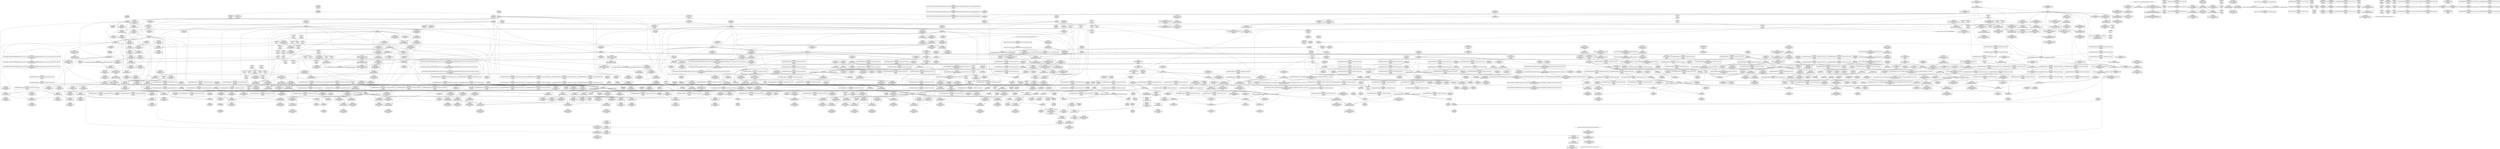 digraph {
	CE0x58b58b0 [shape=record,shape=Mrecord,label="{CE0x58b58b0|task_sid:land.lhs.true2|*SummSource*}"]
	CE0x587adc0 [shape=record,shape=Mrecord,label="{CE0x587adc0|_ret_i32_%call7,_!dbg_!27749|security/selinux/hooks.c,210|*SummSource*}"]
	CE0x585fa50 [shape=record,shape=Mrecord,label="{CE0x585fa50|GLOBAL:__llvm_gcov_ctr126|Global_var:__llvm_gcov_ctr126|*SummSource*}"]
	CE0x5938020 [shape=record,shape=Mrecord,label="{CE0x5938020|VOIDTB_TE:_CE:_elem_0:default:}"]
	CE0x590bb10 [shape=record,shape=Mrecord,label="{CE0x590bb10|i64*_getelementptr_inbounds_(_4_x_i64_,_4_x_i64_*___llvm_gcov_ctr130,_i64_0,_i64_3)|*Constant*|*SummSource*}"]
	CE0x590a580 [shape=record,shape=Mrecord,label="{CE0x590a580|_call_void_lock_acquire(%struct.lockdep_map*_%map,_i32_0,_i32_0,_i32_2,_i32_0,_%struct.lockdep_map*_null,_i64_ptrtoint_(i8*_blockaddress(_rcu_lock_acquire,_%__here)_to_i64))_#10,_!dbg_!27716|include/linux/rcupdate.h,418|*SummSink*}"]
	CE0x58885f0 [shape=record,shape=Mrecord,label="{CE0x58885f0|task_sid:tmp15|security/selinux/hooks.c,208|*SummSink*}"]
	CE0x587b030 [shape=record,shape=Mrecord,label="{CE0x587b030|selinux_kernel_module_request:type|security/selinux/hooks.c,3565|*SummSink*}"]
	CE0x5859a90 [shape=record,shape=Mrecord,label="{CE0x5859a90|GLOBAL:task_sid.__warned|Global_var:task_sid.__warned|*SummSink*}"]
	CE0x58699c0 [shape=record,shape=Mrecord,label="{CE0x58699c0|task_sid:tmp12|security/selinux/hooks.c,208|*SummSource*}"]
	CE0x5873da0 [shape=record,shape=Mrecord,label="{CE0x5873da0|task_sid:tmp4|*LoadInst*|security/selinux/hooks.c,208|*SummSource*}"]
	CE0x5884fc0 [shape=record,shape=Mrecord,label="{CE0x5884fc0|GLOBAL:__rcu_read_lock|*Constant*|*SummSource*}"]
	CE0x58cf7f0 [shape=record,shape=Mrecord,label="{CE0x58cf7f0|rcu_read_lock:tmp7|include/linux/rcupdate.h,882|*SummSource*}"]
	CE0x5890fe0 [shape=record,shape=Mrecord,label="{CE0x5890fe0|GLOBAL:rcu_lock_release|*Constant*|*SummSource*}"]
	CE0x58a4ef0 [shape=record,shape=Mrecord,label="{CE0x58a4ef0|task_sid:tobool4|security/selinux/hooks.c,208}"]
	CE0x58f3140 [shape=record,shape=Mrecord,label="{CE0x58f3140|_call_void_mcount()_#3}"]
	CE0x590e6a0 [shape=record,shape=Mrecord,label="{CE0x590e6a0|__rcu_read_unlock:tmp4|include/linux/rcupdate.h,244}"]
	CE0x58d9150 [shape=record,shape=Mrecord,label="{CE0x58d9150|i8_1|*Constant*}"]
	CE0x5873630 [shape=record,shape=Mrecord,label="{CE0x5873630|task_sid:if.end}"]
	CE0x58b4840 [shape=record,shape=Mrecord,label="{CE0x58b4840|cred_sid:tmp4|*LoadInst*|security/selinux/hooks.c,196|*SummSource*}"]
	CE0x591ec90 [shape=record,shape=Mrecord,label="{CE0x591ec90|COLLAPSED:_GCMRE___llvm_gcov_ctr129_internal_global_4_x_i64_zeroinitializer:_elem_0:default:}"]
	CE0x5864b00 [shape=record,shape=Mrecord,label="{CE0x5864b00|i32_1|*Constant*|*SummSink*}"]
	CE0x58b4c90 [shape=record,shape=Mrecord,label="{CE0x58b4c90|rcu_read_lock:land.lhs.true2|*SummSink*}"]
	CE0x58b1f10 [shape=record,shape=Mrecord,label="{CE0x58b1f10|i64*_getelementptr_inbounds_(_13_x_i64_,_13_x_i64_*___llvm_gcov_ctr126,_i64_0,_i64_8)|*Constant*|*SummSink*}"]
	CE0x585b070 [shape=record,shape=Mrecord,label="{CE0x585b070|task_sid:tmp22|security/selinux/hooks.c,208|*SummSource*}"]
	CE0x5878c50 [shape=record,shape=Mrecord,label="{CE0x5878c50|task_sid:bb|*SummSource*}"]
	CE0x58aee20 [shape=record,shape=Mrecord,label="{CE0x58aee20|rcu_read_unlock:tmp2}"]
	CE0x5944a30 [shape=record,shape=Mrecord,label="{CE0x5944a30|__preempt_count_add:tmp3|*SummSink*}"]
	CE0x58f6f20 [shape=record,shape=Mrecord,label="{CE0x58f6f20|rcu_read_unlock:tmp12|include/linux/rcupdate.h,933|*SummSource*}"]
	CE0x58acf70 [shape=record,shape=Mrecord,label="{CE0x58acf70|rcu_read_unlock:tmp15|include/linux/rcupdate.h,933|*SummSource*}"]
	CE0x58691b0 [shape=record,shape=Mrecord,label="{CE0x58691b0|selinux_kernel_module_request:tmp3|*SummSource*}"]
	CE0x588f700 [shape=record,shape=Mrecord,label="{CE0x588f700|i64*_getelementptr_inbounds_(_11_x_i64_,_11_x_i64_*___llvm_gcov_ctr132,_i64_0,_i64_10)|*Constant*|*SummSink*}"]
	CE0x5877330 [shape=record,shape=Mrecord,label="{CE0x5877330|_call_void_rcu_read_unlock()_#10,_!dbg_!27748|security/selinux/hooks.c,209|*SummSource*}"]
	CE0x58650f0 [shape=record,shape=Mrecord,label="{CE0x58650f0|_call_void_rcu_read_unlock()_#10,_!dbg_!27748|security/selinux/hooks.c,209|*SummSink*}"]
	CE0x587df10 [shape=record,shape=Mrecord,label="{CE0x587df10|task_sid:tobool1|security/selinux/hooks.c,208}"]
	CE0x59106d0 [shape=record,shape=Mrecord,label="{CE0x59106d0|rcu_lock_acquire:tmp7|*SummSink*}"]
	CE0x58c7d90 [shape=record,shape=Mrecord,label="{CE0x58c7d90|rcu_read_lock:tmp22|include/linux/rcupdate.h,884|*SummSink*}"]
	CE0x58b1060 [shape=record,shape=Mrecord,label="{CE0x58b1060|rcu_read_lock:tmp2|*SummSink*}"]
	CE0x59343c0 [shape=record,shape=Mrecord,label="{CE0x59343c0|__rcu_read_unlock:tmp2}"]
	CE0x58f3800 [shape=record,shape=Mrecord,label="{CE0x58f3800|rcu_read_unlock:tmp15|include/linux/rcupdate.h,933|*SummSink*}"]
	CE0x5893730 [shape=record,shape=Mrecord,label="{CE0x5893730|i64*_getelementptr_inbounds_(_13_x_i64_,_13_x_i64_*___llvm_gcov_ctr126,_i64_0,_i64_11)|*Constant*|*SummSource*}"]
	CE0x58d0a10 [shape=record,shape=Mrecord,label="{CE0x58d0a10|rcu_read_lock:do.body|*SummSource*}"]
	CE0x58d7c50 [shape=record,shape=Mrecord,label="{CE0x58d7c50|rcu_read_lock:tmp16|include/linux/rcupdate.h,882}"]
	CE0x5873ae0 [shape=record,shape=Mrecord,label="{CE0x5873ae0|get_current:tmp4|./arch/x86/include/asm/current.h,14}"]
	CE0x58f0dd0 [shape=record,shape=Mrecord,label="{CE0x58f0dd0|i64*_getelementptr_inbounds_(_4_x_i64_,_4_x_i64_*___llvm_gcov_ctr130,_i64_0,_i64_1)|*Constant*|*SummSink*}"]
	CE0x5976dc0 [shape=record,shape=Mrecord,label="{CE0x5976dc0|i64*_getelementptr_inbounds_(_4_x_i64_,_4_x_i64_*___llvm_gcov_ctr135,_i64_0,_i64_0)|*Constant*|*SummSink*}"]
	CE0x5864bc0 [shape=record,shape=Mrecord,label="{CE0x5864bc0|cred_sid:cred|Function::cred_sid&Arg::cred::|*SummSource*}"]
	CE0x58587b0 [shape=record,shape=Mrecord,label="{CE0x58587b0|cred_sid:tmp3|*SummSink*}"]
	CE0x5874ba0 [shape=record,shape=Mrecord,label="{CE0x5874ba0|i32_934|*Constant*|*SummSource*}"]
	CE0x58d58f0 [shape=record,shape=Mrecord,label="{CE0x58d58f0|rcu_read_lock:tmp12|include/linux/rcupdate.h,882|*SummSource*}"]
	CE0x5937080 [shape=record,shape=Mrecord,label="{CE0x5937080|__preempt_count_sub:tmp5|./arch/x86/include/asm/preempt.h,77|*SummSource*}"]
	CE0x5892d30 [shape=record,shape=Mrecord,label="{CE0x5892d30|i64*_getelementptr_inbounds_(_11_x_i64_,_11_x_i64_*___llvm_gcov_ctr132,_i64_0,_i64_10)|*Constant*}"]
	CE0x590d040 [shape=record,shape=Mrecord,label="{CE0x590d040|__preempt_count_sub:tmp6|./arch/x86/include/asm/preempt.h,78}"]
	CE0x588bcb0 [shape=record,shape=Mrecord,label="{CE0x588bcb0|%struct.task_struct*_(%struct.task_struct**)*_asm_movq_%gs:$_1:P_,$0_,_r,im,_dirflag_,_fpsr_,_flags_|*SummSink*}"]
	CE0x592da30 [shape=record,shape=Mrecord,label="{CE0x592da30|__rcu_read_unlock:tmp1}"]
	CE0x58d5aa0 [shape=record,shape=Mrecord,label="{CE0x58d5aa0|rcu_read_lock:tmp12|include/linux/rcupdate.h,882|*SummSink*}"]
	CE0x5920250 [shape=record,shape=Mrecord,label="{CE0x5920250|i64_1|*Constant*}"]
	CE0x590a6f0 [shape=record,shape=Mrecord,label="{CE0x590a6f0|i32_0|*Constant*}"]
	CE0x58a7cf0 [shape=record,shape=Mrecord,label="{CE0x58a7cf0|rcu_read_lock:if.end|*SummSink*}"]
	CE0x5884ee0 [shape=record,shape=Mrecord,label="{CE0x5884ee0|__rcu_read_lock:entry}"]
	CE0x5889de0 [shape=record,shape=Mrecord,label="{CE0x5889de0|cred_sid:tmp2}"]
	CE0x5892270 [shape=record,shape=Mrecord,label="{CE0x5892270|rcu_read_unlock:tmp19|include/linux/rcupdate.h,933|*SummSink*}"]
	CE0x587a7c0 [shape=record,shape=Mrecord,label="{CE0x587a7c0|i64*_getelementptr_inbounds_(_13_x_i64_,_13_x_i64_*___llvm_gcov_ctr126,_i64_0,_i64_8)|*Constant*}"]
	CE0x59168a0 [shape=record,shape=Mrecord,label="{CE0x59168a0|rcu_lock_acquire:tmp4|include/linux/rcupdate.h,418|*SummSource*}"]
	CE0x588d3d0 [shape=record,shape=Mrecord,label="{CE0x588d3d0|task_sid:do.body}"]
	CE0x58f5640 [shape=record,shape=Mrecord,label="{CE0x58f5640|_call_void___preempt_count_add(i32_1)_#10,_!dbg_!27711|include/linux/rcupdate.h,239}"]
	CE0x58cefa0 [shape=record,shape=Mrecord,label="{CE0x58cefa0|rcu_read_unlock:if.then|*SummSource*}"]
	CE0x58afcb0 [shape=record,shape=Mrecord,label="{CE0x58afcb0|GLOBAL:__preempt_count_add|*Constant*|*SummSource*}"]
	CE0x5937270 [shape=record,shape=Mrecord,label="{CE0x5937270|i64*_getelementptr_inbounds_(_4_x_i64_,_4_x_i64_*___llvm_gcov_ctr129,_i64_0,_i64_0)|*Constant*|*SummSource*}"]
	CE0x58946c0 [shape=record,shape=Mrecord,label="{CE0x58946c0|i64*_getelementptr_inbounds_(_13_x_i64_,_13_x_i64_*___llvm_gcov_ctr126,_i64_0,_i64_12)|*Constant*|*SummSource*}"]
	CE0x5888800 [shape=record,shape=Mrecord,label="{CE0x5888800|task_sid:tmp5|security/selinux/hooks.c,208}"]
	CE0x58ba710 [shape=record,shape=Mrecord,label="{CE0x58ba710|task_sid:tmp21|security/selinux/hooks.c,208|*SummSource*}"]
	CE0x58b6480 [shape=record,shape=Mrecord,label="{CE0x58b6480|GLOBAL:__llvm_gcov_ctr127|Global_var:__llvm_gcov_ctr127}"]
	CE0x58c7220 [shape=record,shape=Mrecord,label="{CE0x58c7220|rcu_read_lock:tmp21|include/linux/rcupdate.h,884|*SummSource*}"]
	CE0x5875f40 [shape=record,shape=Mrecord,label="{CE0x5875f40|rcu_read_unlock:tobool|include/linux/rcupdate.h,933|*SummSource*}"]
	CE0x58bab20 [shape=record,shape=Mrecord,label="{CE0x58bab20|i64*_getelementptr_inbounds_(_13_x_i64_,_13_x_i64_*___llvm_gcov_ctr126,_i64_0,_i64_10)|*Constant*}"]
	CE0x5874210 [shape=record,shape=Mrecord,label="{CE0x5874210|_call_void_lockdep_rcu_suspicious(i8*_getelementptr_inbounds_(_25_x_i8_,_25_x_i8_*_.str45,_i32_0,_i32_0),_i32_934,_i8*_getelementptr_inbounds_(_44_x_i8_,_44_x_i8_*_.str47,_i32_0,_i32_0))_#10,_!dbg_!27726|include/linux/rcupdate.h,933|*SummSink*}"]
	CE0x58886f0 [shape=record,shape=Mrecord,label="{CE0x58886f0|i64_3|*Constant*|*SummSource*}"]
	CE0x591e6b0 [shape=record,shape=Mrecord,label="{CE0x591e6b0|__rcu_read_unlock:do.end}"]
	CE0x592deb0 [shape=record,shape=Mrecord,label="{CE0x592deb0|i64*_getelementptr_inbounds_(_4_x_i64_,_4_x_i64_*___llvm_gcov_ctr134,_i64_0,_i64_0)|*Constant*|*SummSink*}"]
	CE0x592e0b0 [shape=record,shape=Mrecord,label="{CE0x592e0b0|__rcu_read_unlock:tmp|*SummSource*}"]
	CE0x591ad00 [shape=record,shape=Mrecord,label="{CE0x591ad00|i64_ptrtoint_(i8*_blockaddress(_rcu_lock_release,_%__here)_to_i64)|*Constant*|*SummSink*}"]
	CE0x5914520 [shape=record,shape=Mrecord,label="{CE0x5914520|i64*_getelementptr_inbounds_(_4_x_i64_,_4_x_i64_*___llvm_gcov_ctr135,_i64_0,_i64_1)|*Constant*|*SummSink*}"]
	CE0x588f650 [shape=record,shape=Mrecord,label="{CE0x588f650|i64*_getelementptr_inbounds_(_11_x_i64_,_11_x_i64_*___llvm_gcov_ctr132,_i64_0,_i64_10)|*Constant*|*SummSource*}"]
	CE0x58a6e20 [shape=record,shape=Mrecord,label="{CE0x58a6e20|rcu_read_lock:tmp}"]
	CE0x5920180 [shape=record,shape=Mrecord,label="{CE0x5920180|__rcu_read_unlock:do.body|*SummSink*}"]
	CE0x5891520 [shape=record,shape=Mrecord,label="{CE0x5891520|rcu_lock_release:map|Function::rcu_lock_release&Arg::map::|*SummSink*}"]
	CE0x58a4040 [shape=record,shape=Mrecord,label="{CE0x58a4040|GLOBAL:rcu_read_lock.__warned|Global_var:rcu_read_lock.__warned|*SummSink*}"]
	CE0x58d0450 [shape=record,shape=Mrecord,label="{CE0x58d0450|_call_void_mcount()_#3|*SummSink*}"]
	CE0x5920a70 [shape=record,shape=Mrecord,label="{CE0x5920a70|_call_void_asm_addl_$1,_%gs:$0_,_*m,ri,*m,_dirflag_,_fpsr_,_flags_(i32*___preempt_count,_i32_%val,_i32*___preempt_count)_#3,_!dbg_!27714,_!srcloc_!27717|./arch/x86/include/asm/preempt.h,72|*SummSink*}"]
	CE0x58a4800 [shape=record,shape=Mrecord,label="{CE0x58a4800|i64*_getelementptr_inbounds_(_13_x_i64_,_13_x_i64_*___llvm_gcov_ctr126,_i64_0,_i64_1)|*Constant*|*SummSink*}"]
	CE0x58d8e60 [shape=record,shape=Mrecord,label="{CE0x58d8e60|rcu_read_lock:tmp18|include/linux/rcupdate.h,882|*SummSource*}"]
	CE0x5908e80 [shape=record,shape=Mrecord,label="{CE0x5908e80|__rcu_read_unlock:entry|*SummSource*}"]
	CE0x58f8850 [shape=record,shape=Mrecord,label="{CE0x58f8850|rcu_lock_release:tmp1|*SummSource*}"]
	CE0x5888470 [shape=record,shape=Mrecord,label="{CE0x5888470|task_sid:tmp16|security/selinux/hooks.c,208}"]
	CE0x5909680 [shape=record,shape=Mrecord,label="{CE0x5909680|__rcu_read_lock:bb}"]
	CE0x588e310 [shape=record,shape=Mrecord,label="{CE0x588e310|_call_void_lockdep_rcu_suspicious(i8*_getelementptr_inbounds_(_25_x_i8_,_25_x_i8_*_.str3,_i32_0,_i32_0),_i32_208,_i8*_getelementptr_inbounds_(_41_x_i8_,_41_x_i8_*_.str44,_i32_0,_i32_0))_#10,_!dbg_!27732|security/selinux/hooks.c,208}"]
	CE0x591dd40 [shape=record,shape=Mrecord,label="{CE0x591dd40|rcu_lock_release:tmp2|*SummSink*}"]
	CE0x58d57c0 [shape=record,shape=Mrecord,label="{CE0x58d57c0|rcu_read_lock:tmp12|include/linux/rcupdate.h,882}"]
	CE0x585c2b0 [shape=record,shape=Mrecord,label="{CE0x585c2b0|selinux_kernel_module_request:bb}"]
	CE0x58f57e0 [shape=record,shape=Mrecord,label="{CE0x58f57e0|_call_void___preempt_count_add(i32_1)_#10,_!dbg_!27711|include/linux/rcupdate.h,239|*SummSink*}"]
	CE0x58b6720 [shape=record,shape=Mrecord,label="{CE0x58b6720|GLOBAL:__llvm_gcov_ctr127|Global_var:__llvm_gcov_ctr127|*SummSink*}"]
	CE0x5894bc0 [shape=record,shape=Mrecord,label="{CE0x5894bc0|task_sid:tmp27|security/selinux/hooks.c,208|*SummSource*}"]
	CE0x58d8340 [shape=record,shape=Mrecord,label="{CE0x58d8340|i64*_getelementptr_inbounds_(_11_x_i64_,_11_x_i64_*___llvm_gcov_ctr127,_i64_0,_i64_8)|*Constant*|*SummSource*}"]
	CE0x586e250 [shape=record,shape=Mrecord,label="{CE0x586e250|COLLAPSED:_GCMRE___llvm_gcov_ctr126_internal_global_13_x_i64_zeroinitializer:_elem_0:default:}"]
	CE0x590d620 [shape=record,shape=Mrecord,label="{CE0x590d620|rcu_lock_release:tmp6|*SummSink*}"]
	CE0x588a720 [shape=record,shape=Mrecord,label="{CE0x588a720|GLOBAL:__rcu_read_lock|*Constant*}"]
	CE0x5876ea0 [shape=record,shape=Mrecord,label="{CE0x5876ea0|cred_sid:tmp6|security/selinux/hooks.c,197}"]
	CE0x58657f0 [shape=record,shape=Mrecord,label="{CE0x58657f0|i64*_getelementptr_inbounds_(_2_x_i64_,_2_x_i64_*___llvm_gcov_ctr131,_i64_0,_i64_1)|*Constant*|*SummSource*}"]
	CE0x586bf70 [shape=record,shape=Mrecord,label="{CE0x586bf70|get_current:tmp1|*SummSource*}"]
	CE0x590f450 [shape=record,shape=Mrecord,label="{CE0x590f450|__rcu_read_unlock:do.end|*SummSource*}"]
	CE0x59192e0 [shape=record,shape=Mrecord,label="{CE0x59192e0|__preempt_count_add:do.body|*SummSource*}"]
	CE0x5933c00 [shape=record,shape=Mrecord,label="{CE0x5933c00|__preempt_count_add:bb|*SummSink*}"]
	CE0x58aea80 [shape=record,shape=Mrecord,label="{CE0x58aea80|task_sid:tmp9|security/selinux/hooks.c,208}"]
	CE0x5915260 [shape=record,shape=Mrecord,label="{CE0x5915260|__preempt_count_sub:sub|./arch/x86/include/asm/preempt.h,77}"]
	CE0x58a6c10 [shape=record,shape=Mrecord,label="{CE0x58a6c10|i64*_getelementptr_inbounds_(_11_x_i64_,_11_x_i64_*___llvm_gcov_ctr127,_i64_0,_i64_0)|*Constant*|*SummSink*}"]
	CE0x58faf00 [shape=record,shape=Mrecord,label="{CE0x58faf00|_call_void_mcount()_#3|*SummSink*}"]
	CE0x592cb80 [shape=record,shape=Mrecord,label="{CE0x592cb80|rcu_lock_release:tmp5|include/linux/rcupdate.h,423}"]
	CE0x58a7c50 [shape=record,shape=Mrecord,label="{CE0x58a7c50|rcu_read_lock:if.end|*SummSource*}"]
	CE0x590e010 [shape=record,shape=Mrecord,label="{CE0x590e010|__rcu_read_unlock:bb|*SummSink*}"]
	CE0x58b1510 [shape=record,shape=Mrecord,label="{CE0x58b1510|task_sid:if.then|*SummSource*}"]
	CE0x58889d0 [shape=record,shape=Mrecord,label="{CE0x58889d0|task_sid:tmp5|security/selinux/hooks.c,208|*SummSink*}"]
	CE0x58b1870 [shape=record,shape=Mrecord,label="{CE0x58b1870|get_current:tmp|*SummSink*}"]
	CE0x58696d0 [shape=record,shape=Mrecord,label="{CE0x58696d0|task_sid:tmp11|security/selinux/hooks.c,208|*SummSink*}"]
	CE0x5885150 [shape=record,shape=Mrecord,label="{CE0x5885150|__rcu_read_lock:entry|*SummSource*}"]
	CE0x58aef00 [shape=record,shape=Mrecord,label="{CE0x58aef00|rcu_read_unlock:tmp2|*SummSink*}"]
	CE0x5879400 [shape=record,shape=Mrecord,label="{CE0x5879400|GLOBAL:task_sid|*Constant*}"]
	CE0x58af990 [shape=record,shape=Mrecord,label="{CE0x58af990|_call_void_mcount()_#3}"]
	CE0x58a33c0 [shape=record,shape=Mrecord,label="{CE0x58a33c0|COLLAPSED:_CMRE:_elem_0::|security/selinux/hooks.c,196}"]
	CE0x588f770 [shape=record,shape=Mrecord,label="{CE0x588f770|rcu_read_unlock:tmp21|include/linux/rcupdate.h,935|*SummSink*}"]
	CE0x58ccef0 [shape=record,shape=Mrecord,label="{CE0x58ccef0|__preempt_count_add:val|Function::__preempt_count_add&Arg::val::|*SummSource*}"]
	CE0x587ddb0 [shape=record,shape=Mrecord,label="{CE0x587ddb0|task_sid:tmp9|security/selinux/hooks.c,208|*SummSource*}"]
	CE0x58f5a30 [shape=record,shape=Mrecord,label="{CE0x58f5a30|rcu_read_unlock:tmp7|include/linux/rcupdate.h,933|*SummSource*}"]
	CE0x5879040 [shape=record,shape=Mrecord,label="{CE0x5879040|selinux_kernel_module_request:ad|security/selinux/hooks.c, 3561|*SummSink*}"]
	CE0x58b0f80 [shape=record,shape=Mrecord,label="{CE0x58b0f80|rcu_read_lock:tmp2}"]
	"CONST[source:0(mediator),value:2(dynamic)][purpose:{subject}]"
	CE0x58a5e20 [shape=record,shape=Mrecord,label="{CE0x58a5e20|task_sid:tobool|security/selinux/hooks.c,208|*SummSource*}"]
	CE0x58d2020 [shape=record,shape=Mrecord,label="{CE0x58d2020|rcu_read_lock:tmp5|include/linux/rcupdate.h,882|*SummSource*}"]
	CE0x5928730 [shape=record,shape=Mrecord,label="{CE0x5928730|__rcu_read_unlock:tmp3|*SummSink*}"]
	CE0x592b480 [shape=record,shape=Mrecord,label="{CE0x592b480|__rcu_read_unlock:tmp4|include/linux/rcupdate.h,244|*SummSink*}"]
	CE0x5976f80 [shape=record,shape=Mrecord,label="{CE0x5976f80|__preempt_count_sub:tmp4|./arch/x86/include/asm/preempt.h,77|*SummSource*}"]
	CE0x5878340 [shape=record,shape=Mrecord,label="{CE0x5878340|i64_5|*Constant*}"]
	CE0x58f5eb0 [shape=record,shape=Mrecord,label="{CE0x58f5eb0|__rcu_read_lock:tmp1}"]
	CE0x58d2580 [shape=record,shape=Mrecord,label="{CE0x58d2580|rcu_read_unlock:tmp8|include/linux/rcupdate.h,933|*SummSource*}"]
	CE0x58d7960 [shape=record,shape=Mrecord,label="{CE0x58d7960|rcu_read_lock:tmp15|include/linux/rcupdate.h,882|*SummSource*}"]
	CE0x58d03e0 [shape=record,shape=Mrecord,label="{CE0x58d03e0|_call_void_mcount()_#3|*SummSource*}"]
	CE0x58f8fa0 [shape=record,shape=Mrecord,label="{CE0x58f8fa0|rcu_read_unlock:tmp11|include/linux/rcupdate.h,933|*SummSource*}"]
	CE0x588bed0 [shape=record,shape=Mrecord,label="{CE0x588bed0|task_sid:tmp7|security/selinux/hooks.c,208|*SummSource*}"]
	CE0x5911750 [shape=record,shape=Mrecord,label="{CE0x5911750|rcu_lock_release:bb}"]
	CE0x586a030 [shape=record,shape=Mrecord,label="{CE0x586a030|i32_1|*Constant*}"]
	CE0x5866570 [shape=record,shape=Mrecord,label="{CE0x5866570|i64*_getelementptr_inbounds_(_2_x_i64_,_2_x_i64_*___llvm_gcov_ctr98,_i64_0,_i64_0)|*Constant*|*SummSource*}"]
	CE0x588e7e0 [shape=record,shape=Mrecord,label="{CE0x588e7e0|_call_void_lockdep_rcu_suspicious(i8*_getelementptr_inbounds_(_25_x_i8_,_25_x_i8_*_.str3,_i32_0,_i32_0),_i32_208,_i8*_getelementptr_inbounds_(_41_x_i8_,_41_x_i8_*_.str44,_i32_0,_i32_0))_#10,_!dbg_!27732|security/selinux/hooks.c,208|*SummSink*}"]
	CE0x58782b0 [shape=record,shape=Mrecord,label="{CE0x58782b0|task_sid:tobool1|security/selinux/hooks.c,208|*SummSink*}"]
	CE0x590f7d0 [shape=record,shape=Mrecord,label="{CE0x590f7d0|rcu_lock_release:tmp4|include/linux/rcupdate.h,423|*SummSink*}"]
	CE0x5860300 [shape=record,shape=Mrecord,label="{CE0x5860300|task_sid:tmp8|security/selinux/hooks.c,208|*SummSink*}"]
	CE0x5892ea0 [shape=record,shape=Mrecord,label="{CE0x5892ea0|rcu_read_unlock:tmp21|include/linux/rcupdate.h,935|*SummSource*}"]
	CE0x591b240 [shape=record,shape=Mrecord,label="{CE0x591b240|i64*_getelementptr_inbounds_(_4_x_i64_,_4_x_i64_*___llvm_gcov_ctr133,_i64_0,_i64_3)|*Constant*|*SummSource*}"]
	CE0x58fbe70 [shape=record,shape=Mrecord,label="{CE0x58fbe70|rcu_lock_acquire:tmp}"]
	CE0x5933d30 [shape=record,shape=Mrecord,label="{CE0x5933d30|__preempt_count_add:do.body}"]
	CE0x58f11e0 [shape=record,shape=Mrecord,label="{CE0x58f11e0|COLLAPSED:_GCMRE___llvm_gcov_ctr132_internal_global_11_x_i64_zeroinitializer:_elem_0:default:}"]
	CE0x58f9a70 [shape=record,shape=Mrecord,label="{CE0x58f9a70|rcu_read_unlock:do.end|*SummSource*}"]
	CE0x59124c0 [shape=record,shape=Mrecord,label="{CE0x59124c0|i64*_getelementptr_inbounds_(_4_x_i64_,_4_x_i64_*___llvm_gcov_ctr128,_i64_0,_i64_1)|*Constant*}"]
	CE0x58f54a0 [shape=record,shape=Mrecord,label="{CE0x58f54a0|i64*_getelementptr_inbounds_(_11_x_i64_,_11_x_i64_*___llvm_gcov_ctr132,_i64_0,_i64_0)|*Constant*}"]
	CE0x58cbeb0 [shape=record,shape=Mrecord,label="{CE0x58cbeb0|rcu_read_unlock:tmp10|include/linux/rcupdate.h,933}"]
	CE0x58a2710 [shape=record,shape=Mrecord,label="{CE0x58a2710|rcu_read_lock:tmp1|*SummSink*}"]
	CE0x5870170 [shape=record,shape=Mrecord,label="{CE0x5870170|avc_has_perm:entry|*SummSink*}"]
	CE0x5891250 [shape=record,shape=Mrecord,label="{CE0x5891250|rcu_lock_release:entry|*SummSink*}"]
	CE0x58f8bd0 [shape=record,shape=Mrecord,label="{CE0x58f8bd0|rcu_lock_acquire:tmp2|*SummSink*}"]
	CE0x591caf0 [shape=record,shape=Mrecord,label="{CE0x591caf0|i32_2|*Constant*|*SummSource*}"]
	CE0x5942ca0 [shape=record,shape=Mrecord,label="{CE0x5942ca0|i64*_getelementptr_inbounds_(_4_x_i64_,_4_x_i64_*___llvm_gcov_ctr129,_i64_0,_i64_2)|*Constant*|*SummSink*}"]
	CE0x59265e0 [shape=record,shape=Mrecord,label="{CE0x59265e0|_call_void_mcount()_#3|*SummSource*}"]
	CE0x5941fe0 [shape=record,shape=Mrecord,label="{CE0x5941fe0|i64*_getelementptr_inbounds_(_4_x_i64_,_4_x_i64_*___llvm_gcov_ctr135,_i64_0,_i64_2)|*Constant*|*SummSink*}"]
	CE0x58c6750 [shape=record,shape=Mrecord,label="{CE0x58c6750|rcu_read_lock:tmp19|include/linux/rcupdate.h,882|*SummSink*}"]
	CE0x590df10 [shape=record,shape=Mrecord,label="{CE0x590df10|__rcu_read_unlock:bb}"]
	CE0x58f71c0 [shape=record,shape=Mrecord,label="{CE0x58f71c0|rcu_read_unlock:call3|include/linux/rcupdate.h,933}"]
	CE0x587cfd0 [shape=record,shape=Mrecord,label="{CE0x587cfd0|get_current:entry|*SummSource*}"]
	CE0x58ce610 [shape=record,shape=Mrecord,label="{CE0x58ce610|i64*_getelementptr_inbounds_(_11_x_i64_,_11_x_i64_*___llvm_gcov_ctr132,_i64_0,_i64_1)|*Constant*}"]
	CE0x5871a00 [shape=record,shape=Mrecord,label="{CE0x5871a00|selinux_kernel_module_request:type|security/selinux/hooks.c,3565|*SummSource*}"]
	CE0x58daba0 [shape=record,shape=Mrecord,label="{CE0x58daba0|GLOBAL:__preempt_count|Global_var:__preempt_count|*SummSource*}"]
	CE0x5893830 [shape=record,shape=Mrecord,label="{CE0x5893830|i64*_getelementptr_inbounds_(_13_x_i64_,_13_x_i64_*___llvm_gcov_ctr126,_i64_0,_i64_11)|*Constant*|*SummSink*}"]
	CE0x59209d0 [shape=record,shape=Mrecord,label="{CE0x59209d0|_call_void_asm_addl_$1,_%gs:$0_,_*m,ri,*m,_dirflag_,_fpsr_,_flags_(i32*___preempt_count,_i32_%val,_i32*___preempt_count)_#3,_!dbg_!27714,_!srcloc_!27717|./arch/x86/include/asm/preempt.h,72|*SummSource*}"]
	CE0x5873570 [shape=record,shape=Mrecord,label="{CE0x5873570|task_sid:if.then|*SummSink*}"]
	CE0x58f0130 [shape=record,shape=Mrecord,label="{CE0x58f0130|rcu_read_unlock:tmp|*SummSink*}"]
	CE0x5857e40 [shape=record,shape=Mrecord,label="{CE0x5857e40|i64*_getelementptr_inbounds_(_2_x_i64_,_2_x_i64_*___llvm_gcov_ctr131,_i64_0,_i64_1)|*Constant*|*SummSink*}"]
	CE0x58cdba0 [shape=record,shape=Mrecord,label="{CE0x58cdba0|rcu_read_lock:bb|*SummSink*}"]
	CE0x5864e60 [shape=record,shape=Mrecord,label="{CE0x5864e60|_ret_i32_%tmp6,_!dbg_!27716|security/selinux/hooks.c,197|*SummSource*}"]
	CE0x5862290 [shape=record,shape=Mrecord,label="{CE0x5862290|i64*_getelementptr_inbounds_(_2_x_i64_,_2_x_i64_*___llvm_gcov_ctr98,_i64_0,_i64_0)|*Constant*}"]
	CE0x585af00 [shape=record,shape=Mrecord,label="{CE0x585af00|i64*_getelementptr_inbounds_(_13_x_i64_,_13_x_i64_*___llvm_gcov_ctr126,_i64_0,_i64_10)|*Constant*|*SummSource*}"]
	CE0x586e460 [shape=record,shape=Mrecord,label="{CE0x586e460|selinux_kernel_module_request:tmp|*SummSink*}"]
	CE0x58d8a30 [shape=record,shape=Mrecord,label="{CE0x58d8a30|rcu_read_lock:tmp17|include/linux/rcupdate.h,882|*SummSink*}"]
	CE0x58899a0 [shape=record,shape=Mrecord,label="{CE0x58899a0|rcu_read_lock:tmp10|include/linux/rcupdate.h,882|*SummSource*}"]
	CE0x58f34f0 [shape=record,shape=Mrecord,label="{CE0x58f34f0|rcu_read_unlock:tmp15|include/linux/rcupdate.h,933}"]
	CE0x58a9a80 [shape=record,shape=Mrecord,label="{CE0x58a9a80|cred_sid:entry|*SummSource*}"]
	CE0x587acc0 [shape=record,shape=Mrecord,label="{CE0x587acc0|_ret_i32_%call7,_!dbg_!27749|security/selinux/hooks.c,210}"]
	CE0x58ff4a0 [shape=record,shape=Mrecord,label="{CE0x58ff4a0|rcu_read_unlock:tmp18|include/linux/rcupdate.h,933}"]
	CE0x58928c0 [shape=record,shape=Mrecord,label="{CE0x58928c0|rcu_read_unlock:tmp21|include/linux/rcupdate.h,935}"]
	CE0x58772a0 [shape=record,shape=Mrecord,label="{CE0x58772a0|_call_void_rcu_read_unlock()_#10,_!dbg_!27748|security/selinux/hooks.c,209}"]
	CE0x5909e80 [shape=record,shape=Mrecord,label="{CE0x5909e80|i64*_getelementptr_inbounds_(_4_x_i64_,_4_x_i64_*___llvm_gcov_ctr130,_i64_0,_i64_1)|*Constant*|*SummSource*}"]
	CE0x5919c30 [shape=record,shape=Mrecord,label="{CE0x5919c30|_call_void_lock_release(%struct.lockdep_map*_%map,_i32_1,_i64_ptrtoint_(i8*_blockaddress(_rcu_lock_release,_%__here)_to_i64))_#10,_!dbg_!27716|include/linux/rcupdate.h,423|*SummSource*}"]
	CE0x5869ac0 [shape=record,shape=Mrecord,label="{CE0x5869ac0|task_sid:call3|security/selinux/hooks.c,208}"]
	CE0x5881ad0 [shape=record,shape=Mrecord,label="{CE0x5881ad0|avc_has_perm:entry}"]
	CE0x58cf1a0 [shape=record,shape=Mrecord,label="{CE0x58cf1a0|rcu_read_unlock:land.lhs.true2}"]
	CE0x58f7600 [shape=record,shape=Mrecord,label="{CE0x58f7600|__rcu_read_lock:tmp2|*SummSource*}"]
	CE0x588acf0 [shape=record,shape=Mrecord,label="{CE0x588acf0|task_sid:call|security/selinux/hooks.c,208|*SummSource*}"]
	CE0x592b870 [shape=record,shape=Mrecord,label="{CE0x592b870|void_(i32*,_i32,_i32*)*_asm_addl_$1,_%gs:$0_,_*m,ri,*m,_dirflag_,_fpsr_,_flags_|*SummSource*}"]
	CE0x5865aa0 [shape=record,shape=Mrecord,label="{CE0x5865aa0|i8*_getelementptr_inbounds_(_41_x_i8_,_41_x_i8_*_.str44,_i32_0,_i32_0)|*Constant*}"]
	CE0x59372e0 [shape=record,shape=Mrecord,label="{CE0x59372e0|i64_1|*Constant*}"]
	CE0x58f9240 [shape=record,shape=Mrecord,label="{CE0x58f9240|rcu_read_unlock:tmp12|include/linux/rcupdate.h,933}"]
	CE0x58832d0 [shape=record,shape=Mrecord,label="{CE0x58832d0|__rcu_read_lock:tmp3|*SummSource*}"]
	CE0x58ced40 [shape=record,shape=Mrecord,label="{CE0x58ced40|__rcu_read_lock:tmp6|include/linux/rcupdate.h,240}"]
	CE0x58cdb00 [shape=record,shape=Mrecord,label="{CE0x58cdb00|rcu_read_lock:bb|*SummSource*}"]
	CE0x58b9300 [shape=record,shape=Mrecord,label="{CE0x58b9300|rcu_lock_acquire:indirectgoto|*SummSource*}"]
	CE0x58e3000 [shape=record,shape=Mrecord,label="{CE0x58e3000|__preempt_count_add:tmp7|./arch/x86/include/asm/preempt.h,73|*SummSink*}"]
	CE0x5916490 [shape=record,shape=Mrecord,label="{CE0x5916490|__rcu_read_unlock:tmp5|include/linux/rcupdate.h,244|*SummSource*}"]
	CE0x5872ac0 [shape=record,shape=Mrecord,label="{CE0x5872ac0|task_sid:tmp2|*SummSink*}"]
	CE0x59107a0 [shape=record,shape=Mrecord,label="{CE0x59107a0|i8*_undef|*Constant*}"]
	CE0x58598a0 [shape=record,shape=Mrecord,label="{CE0x58598a0|task_sid:tmp6|security/selinux/hooks.c,208|*SummSource*}"]
	CE0x5877840 [shape=record,shape=Mrecord,label="{CE0x5877840|GLOBAL:rcu_read_unlock|*Constant*|*SummSink*}"]
	CE0x5881070 [shape=record,shape=Mrecord,label="{CE0x5881070|selinux_kernel_module_request:kmod_name|Function::selinux_kernel_module_request&Arg::kmod_name::|*SummSink*}"]
	CE0x58d0c70 [shape=record,shape=Mrecord,label="{CE0x58d0c70|GLOBAL:rcu_read_unlock.__warned|Global_var:rcu_read_unlock.__warned|*SummSource*}"]
	CE0x592e1c0 [shape=record,shape=Mrecord,label="{CE0x592e1c0|i64*_getelementptr_inbounds_(_4_x_i64_,_4_x_i64_*___llvm_gcov_ctr128,_i64_0,_i64_0)|*Constant*|*SummSink*}"]
	CE0x58b2720 [shape=record,shape=Mrecord,label="{CE0x58b2720|GLOBAL:current_task|Global_var:current_task|*SummSink*}"]
	CE0x591c7b0 [shape=record,shape=Mrecord,label="{CE0x591c7b0|GLOBAL:lock_acquire|*Constant*|*SummSink*}"]
	CE0x5889290 [shape=record,shape=Mrecord,label="{CE0x5889290|rcu_read_lock:tmp9|include/linux/rcupdate.h,882}"]
	CE0x592f330 [shape=record,shape=Mrecord,label="{CE0x592f330|__preempt_count_sub:tmp2}"]
	CE0x58ad8f0 [shape=record,shape=Mrecord,label="{CE0x58ad8f0|task_sid:tmp19|security/selinux/hooks.c,208}"]
	CE0x5894830 [shape=record,shape=Mrecord,label="{CE0x5894830|task_sid:tmp26|security/selinux/hooks.c,208|*SummSource*}"]
	CE0x58fa830 [shape=record,shape=Mrecord,label="{CE0x58fa830|rcu_read_unlock:tmp10|include/linux/rcupdate.h,933|*SummSink*}"]
	CE0x591df40 [shape=record,shape=Mrecord,label="{CE0x591df40|i64*_getelementptr_inbounds_(_4_x_i64_,_4_x_i64_*___llvm_gcov_ctr130,_i64_0,_i64_2)|*Constant*|*SummSource*}"]
	CE0x5923df0 [shape=record,shape=Mrecord,label="{CE0x5923df0|_ret_void,_!dbg_!27720|./arch/x86/include/asm/preempt.h,78|*SummSink*}"]
	CE0x5875470 [shape=record,shape=Mrecord,label="{CE0x5875470|rcu_read_lock:if.then|*SummSource*}"]
	CE0x5864660 [shape=record,shape=Mrecord,label="{CE0x5864660|task_sid:task|Function::task_sid&Arg::task::}"]
	CE0x58cc3a0 [shape=record,shape=Mrecord,label="{CE0x58cc3a0|i64*_getelementptr_inbounds_(_4_x_i64_,_4_x_i64_*___llvm_gcov_ctr128,_i64_0,_i64_3)|*Constant*}"]
	CE0x6bc4800 [shape=record,shape=Mrecord,label="{CE0x6bc4800|selinux_kernel_module_request:tmp|*SummSource*}"]
	CE0x588d260 [shape=record,shape=Mrecord,label="{CE0x588d260|task_sid:do.end6|*SummSource*}"]
	CE0x59429c0 [shape=record,shape=Mrecord,label="{CE0x59429c0|i64*_getelementptr_inbounds_(_4_x_i64_,_4_x_i64_*___llvm_gcov_ctr129,_i64_0,_i64_1)|*Constant*|*SummSource*}"]
	CE0x586a260 [shape=record,shape=Mrecord,label="{CE0x586a260|i64_1|*Constant*|*SummSource*}"]
	CE0x5887580 [shape=record,shape=Mrecord,label="{CE0x5887580|rcu_read_unlock:tobool1|include/linux/rcupdate.h,933}"]
	CE0x5883bd0 [shape=record,shape=Mrecord,label="{CE0x5883bd0|selinux_kernel_module_request:u|security/selinux/hooks.c,3566|*SummSink*}"]
	CE0x58f1250 [shape=record,shape=Mrecord,label="{CE0x58f1250|rcu_read_unlock:tmp|*SummSource*}"]
	CE0x5890510 [shape=record,shape=Mrecord,label="{CE0x5890510|_call_void_rcu_lock_release(%struct.lockdep_map*_rcu_lock_map)_#10,_!dbg_!27733|include/linux/rcupdate.h,935|*SummSink*}"]
	CE0x587dd40 [shape=record,shape=Mrecord,label="{CE0x587dd40|_ret_i32_%retval.0,_!dbg_!27728|security/selinux/avc.c,775}"]
	CE0x58b2d10 [shape=record,shape=Mrecord,label="{CE0x58b2d10|i64_4|*Constant*|*SummSink*}"]
	CE0x58ff290 [shape=record,shape=Mrecord,label="{CE0x58ff290|rcu_read_unlock:tmp17|include/linux/rcupdate.h,933|*SummSink*}"]
	CE0x58f8af0 [shape=record,shape=Mrecord,label="{CE0x58f8af0|rcu_lock_acquire:tmp2}"]
	CE0x5916130 [shape=record,shape=Mrecord,label="{CE0x5916130|GLOBAL:__preempt_count|Global_var:__preempt_count|*SummSink*}"]
	CE0x5916910 [shape=record,shape=Mrecord,label="{CE0x5916910|rcu_lock_acquire:tmp4|include/linux/rcupdate.h,418|*SummSink*}"]
	CE0x58b4380 [shape=record,shape=Mrecord,label="{CE0x58b4380|_ret_void,_!dbg_!27717|include/linux/rcupdate.h,419|*SummSource*}"]
	CE0x58d9380 [shape=record,shape=Mrecord,label="{CE0x58d9380|_call_void_lockdep_rcu_suspicious(i8*_getelementptr_inbounds_(_25_x_i8_,_25_x_i8_*_.str45,_i32_0,_i32_0),_i32_883,_i8*_getelementptr_inbounds_(_42_x_i8_,_42_x_i8_*_.str46,_i32_0,_i32_0))_#10,_!dbg_!27728|include/linux/rcupdate.h,882}"]
	CE0x58b34e0 [shape=record,shape=Mrecord,label="{CE0x58b34e0|rcu_read_lock:do.end|*SummSink*}"]
	CE0x58cf090 [shape=record,shape=Mrecord,label="{CE0x58cf090|rcu_read_unlock:if.then|*SummSink*}"]
	CE0x6445620 [shape=record,shape=Mrecord,label="{CE0x6445620|GLOBAL:get_current|*Constant*}"]
	CE0x5883c40 [shape=record,shape=Mrecord,label="{CE0x5883c40|selinux_kernel_module_request:u|security/selinux/hooks.c,3566}"]
	CE0x58e2e40 [shape=record,shape=Mrecord,label="{CE0x58e2e40|__preempt_count_add:tmp7|./arch/x86/include/asm/preempt.h,73|*SummSource*}"]
	CE0x58b3a80 [shape=record,shape=Mrecord,label="{CE0x58b3a80|rcu_lock_acquire:entry}"]
	CE0x59093b0 [shape=record,shape=Mrecord,label="{CE0x59093b0|_ret_void,_!dbg_!27717|include/linux/rcupdate.h,245}"]
	CE0x590a3e0 [shape=record,shape=Mrecord,label="{CE0x590a3e0|_call_void_lock_acquire(%struct.lockdep_map*_%map,_i32_0,_i32_0,_i32_2,_i32_0,_%struct.lockdep_map*_null,_i64_ptrtoint_(i8*_blockaddress(_rcu_lock_acquire,_%__here)_to_i64))_#10,_!dbg_!27716|include/linux/rcupdate.h,418|*SummSource*}"]
	CE0x5861cf0 [shape=record,shape=Mrecord,label="{CE0x5861cf0|get_current:tmp3|*SummSink*}"]
	CE0x588c910 [shape=record,shape=Mrecord,label="{CE0x588c910|GLOBAL:rcu_read_lock|*Constant*}"]
	CE0x58cb780 [shape=record,shape=Mrecord,label="{CE0x58cb780|_call_void_mcount()_#3|*SummSink*}"]
	CE0x5911290 [shape=record,shape=Mrecord,label="{CE0x5911290|i8*_undef|*Constant*|*SummSink*}"]
	CE0x58943d0 [shape=record,shape=Mrecord,label="{CE0x58943d0|task_sid:tmp27|security/selinux/hooks.c,208}"]
	CE0x58ff220 [shape=record,shape=Mrecord,label="{CE0x58ff220|rcu_read_unlock:tmp17|include/linux/rcupdate.h,933|*SummSource*}"]
	CE0x590eba0 [shape=record,shape=Mrecord,label="{CE0x590eba0|i64*_getelementptr_inbounds_(_4_x_i64_,_4_x_i64_*___llvm_gcov_ctr134,_i64_0,_i64_2)|*Constant*|*SummSink*}"]
	CE0x5865b80 [shape=record,shape=Mrecord,label="{CE0x5865b80|i8*_getelementptr_inbounds_(_41_x_i8_,_41_x_i8_*_.str44,_i32_0,_i32_0)|*Constant*|*SummSink*}"]
	CE0x58f9780 [shape=record,shape=Mrecord,label="{CE0x58f9780|__rcu_read_lock:tmp5|include/linux/rcupdate.h,239|*SummSink*}"]
	CE0x58e2cb0 [shape=record,shape=Mrecord,label="{CE0x58e2cb0|__preempt_count_add:tmp7|./arch/x86/include/asm/preempt.h,73}"]
	CE0x58cfae0 [shape=record,shape=Mrecord,label="{CE0x58cfae0|GLOBAL:rcu_read_lock.__warned|Global_var:rcu_read_lock.__warned}"]
	CE0x5942dc0 [shape=record,shape=Mrecord,label="{CE0x5942dc0|_call_void_mcount()_#3}"]
	CE0x5883cb0 [shape=record,shape=Mrecord,label="{CE0x5883cb0|selinux_kernel_module_request:u|security/selinux/hooks.c,3566|*SummSource*}"]
	CE0x592bd10 [shape=record,shape=Mrecord,label="{CE0x592bd10|rcu_lock_release:indirectgoto}"]
	CE0x58a4530 [shape=record,shape=Mrecord,label="{CE0x58a4530|i64*_getelementptr_inbounds_(_13_x_i64_,_13_x_i64_*___llvm_gcov_ctr126,_i64_0,_i64_1)|*Constant*}"]
	CE0x5870c00 [shape=record,shape=Mrecord,label="{CE0x5870c00|avc_has_perm:tsid|Function::avc_has_perm&Arg::tsid::}"]
	CE0x58d8cc0 [shape=record,shape=Mrecord,label="{CE0x58d8cc0|rcu_read_lock:tmp18|include/linux/rcupdate.h,882}"]
	CE0x591b3d0 [shape=record,shape=Mrecord,label="{CE0x591b3d0|i64*_getelementptr_inbounds_(_4_x_i64_,_4_x_i64_*___llvm_gcov_ctr133,_i64_0,_i64_3)|*Constant*|*SummSink*}"]
	CE0x5926f40 [shape=record,shape=Mrecord,label="{CE0x5926f40|__preempt_count_add:do.body|*SummSink*}"]
	CE0x58cdcb0 [shape=record,shape=Mrecord,label="{CE0x58cdcb0|rcu_read_lock:if.end}"]
	CE0x58ba2b0 [shape=record,shape=Mrecord,label="{CE0x58ba2b0|i64*_getelementptr_inbounds_(_13_x_i64_,_13_x_i64_*___llvm_gcov_ctr126,_i64_0,_i64_9)|*Constant*|*SummSource*}"]
	CE0x5858b10 [shape=record,shape=Mrecord,label="{CE0x5858b10|rcu_read_lock:tobool|include/linux/rcupdate.h,882}"]
	CE0x58582c0 [shape=record,shape=Mrecord,label="{CE0x58582c0|task_sid:tmp1|*SummSource*}"]
	CE0x58f2b30 [shape=record,shape=Mrecord,label="{CE0x58f2b30|rcu_read_unlock:tmp5|include/linux/rcupdate.h,933|*SummSource*}"]
	CE0x5909980 [shape=record,shape=Mrecord,label="{CE0x5909980|__rcu_read_lock:bb|*SummSink*}"]
	CE0x58f43c0 [shape=record,shape=Mrecord,label="{CE0x58f43c0|rcu_lock_release:tmp3}"]
	CE0x58a6380 [shape=record,shape=Mrecord,label="{CE0x58a6380|cred_sid:sid|security/selinux/hooks.c,197|*SummSource*}"]
	CE0x590db30 [shape=record,shape=Mrecord,label="{CE0x590db30|rcu_lock_release:tmp7|*SummSink*}"]
	CE0x590af20 [shape=record,shape=Mrecord,label="{CE0x590af20|%struct.lockdep_map*_null|*Constant*}"]
	CE0x587af20 [shape=record,shape=Mrecord,label="{CE0x587af20|_ret_i32_%call7,_!dbg_!27749|security/selinux/hooks.c,210|*SummSink*}"]
	CE0x59497f0 [shape=record,shape=Mrecord,label="{CE0x59497f0|__preempt_count_sub:do.end}"]
	CE0x5928440 [shape=record,shape=Mrecord,label="{CE0x5928440|__preempt_count_add:bb}"]
	CE0x58c70b0 [shape=record,shape=Mrecord,label="{CE0x58c70b0|i64*_getelementptr_inbounds_(_11_x_i64_,_11_x_i64_*___llvm_gcov_ctr127,_i64_0,_i64_10)|*Constant*}"]
	CE0x5949860 [shape=record,shape=Mrecord,label="{CE0x5949860|__preempt_count_sub:do.end|*SummSink*}"]
	CE0x58f6420 [shape=record,shape=Mrecord,label="{CE0x58f6420|_call_void___preempt_count_sub(i32_1)_#10,_!dbg_!27715|include/linux/rcupdate.h,244|*SummSource*}"]
	CE0x58597a0 [shape=record,shape=Mrecord,label="{CE0x58597a0|task_sid:tmp6|security/selinux/hooks.c,208}"]
	CE0x5908ef0 [shape=record,shape=Mrecord,label="{CE0x5908ef0|__rcu_read_unlock:entry|*SummSink*}"]
	CE0x5936490 [shape=record,shape=Mrecord,label="{CE0x5936490|__preempt_count_sub:tmp}"]
	CE0x586e0c0 [shape=record,shape=Mrecord,label="{CE0x586e0c0|i64*_getelementptr_inbounds_(_13_x_i64_,_13_x_i64_*___llvm_gcov_ctr126,_i64_0,_i64_0)|*Constant*|*SummSink*}"]
	CE0x5878d40 [shape=record,shape=Mrecord,label="{CE0x5878d40|task_sid:bb|*SummSink*}"]
	CE0x591cc50 [shape=record,shape=Mrecord,label="{CE0x591cc50|i64*_getelementptr_inbounds_(_4_x_i64_,_4_x_i64_*___llvm_gcov_ctr130,_i64_0,_i64_3)|*Constant*}"]
	CE0x587d790 [shape=record,shape=Mrecord,label="{CE0x587d790|avc_has_perm:tclass|Function::avc_has_perm&Arg::tclass::|*SummSource*}"]
	CE0x5886940 [shape=record,shape=Mrecord,label="{CE0x5886940|task_sid:tmp3|*SummSource*}"]
	CE0x587fde0 [shape=record,shape=Mrecord,label="{CE0x587fde0|task_sid:tmp2|*SummSource*}"]
	CE0x58d54d0 [shape=record,shape=Mrecord,label="{CE0x58d54d0|rcu_read_lock:tmp11|include/linux/rcupdate.h,882|*SummSource*}"]
	CE0x58c68a0 [shape=record,shape=Mrecord,label="{CE0x58c68a0|rcu_read_lock:tmp20|include/linux/rcupdate.h,882}"]
	CE0x59160c0 [shape=record,shape=Mrecord,label="{CE0x59160c0|i64*_getelementptr_inbounds_(_4_x_i64_,_4_x_i64_*___llvm_gcov_ctr129,_i64_0,_i64_3)|*Constant*}"]
	CE0x58a8290 [shape=record,shape=Mrecord,label="{CE0x58a8290|rcu_read_unlock:if.end}"]
	CE0x58f56b0 [shape=record,shape=Mrecord,label="{CE0x58f56b0|_call_void___preempt_count_add(i32_1)_#10,_!dbg_!27711|include/linux/rcupdate.h,239|*SummSource*}"]
	CE0x588d900 [shape=record,shape=Mrecord,label="{CE0x588d900|__preempt_count_add:entry}"]
	CE0x592ad00 [shape=record,shape=Mrecord,label="{CE0x592ad00|__rcu_read_unlock:tmp|*SummSink*}"]
	CE0x5976ff0 [shape=record,shape=Mrecord,label="{CE0x5976ff0|__preempt_count_sub:tmp4|./arch/x86/include/asm/preempt.h,77|*SummSink*}"]
	CE0x591dcd0 [shape=record,shape=Mrecord,label="{CE0x591dcd0|rcu_lock_release:tmp2|*SummSource*}"]
	CE0x588db00 [shape=record,shape=Mrecord,label="{CE0x588db00|__preempt_count_add:entry|*SummSink*}"]
	CE0x5890680 [shape=record,shape=Mrecord,label="{CE0x5890680|rcu_lock_release:entry}"]
	CE0x5916600 [shape=record,shape=Mrecord,label="{CE0x5916600|__rcu_read_unlock:tmp5|include/linux/rcupdate.h,244|*SummSink*}"]
	CE0x5879750 [shape=record,shape=Mrecord,label="{CE0x5879750|selinux_kernel_module_request:bb|*SummSink*}"]
	CE0x58af480 [shape=record,shape=Mrecord,label="{CE0x58af480|__preempt_count_sub:entry|*SummSource*}"]
	CE0x58817c0 [shape=record,shape=Mrecord,label="{CE0x58817c0|i32_(i32,_i32,_i16,_i32,_%struct.common_audit_data*)*_bitcast_(i32_(i32,_i32,_i16,_i32,_%struct.common_audit_data.495*)*_avc_has_perm_to_i32_(i32,_i32,_i16,_i32,_%struct.common_audit_data*)*)|*Constant*|*SummSource*}"]
	CE0x5865b10 [shape=record,shape=Mrecord,label="{CE0x5865b10|i8*_getelementptr_inbounds_(_41_x_i8_,_41_x_i8_*_.str44,_i32_0,_i32_0)|*Constant*|*SummSource*}"]
	CE0x5877960 [shape=record,shape=Mrecord,label="{CE0x5877960|rcu_read_unlock:entry|*SummSource*}"]
	CE0x58fa9a0 [shape=record,shape=Mrecord,label="{CE0x58fa9a0|rcu_read_unlock:tmp11|include/linux/rcupdate.h,933}"]
	CE0x587f180 [shape=record,shape=Mrecord,label="{CE0x587f180|i8_8|*Constant*}"]
	CE0x58d07f0 [shape=record,shape=Mrecord,label="{CE0x58d07f0|rcu_read_lock:land.lhs.true|*SummSource*}"]
	CE0x585fe60 [shape=record,shape=Mrecord,label="{CE0x585fe60|task_sid:tmp7|security/selinux/hooks.c,208}"]
	CE0x5885fa0 [shape=record,shape=Mrecord,label="{CE0x5885fa0|i8*_getelementptr_inbounds_(_25_x_i8_,_25_x_i8_*_.str3,_i32_0,_i32_0)|*Constant*|*SummSink*}"]
	CE0x588ffa0 [shape=record,shape=Mrecord,label="{CE0x588ffa0|rcu_read_unlock:tmp22|include/linux/rcupdate.h,935|*SummSink*}"]
	CE0x5876230 [shape=record,shape=Mrecord,label="{CE0x5876230|rcu_lock_acquire:entry|*SummSource*}"]
	CE0x58a6220 [shape=record,shape=Mrecord,label="{CE0x58a6220|cred_sid:sid|security/selinux/hooks.c,197|*SummSink*}"]
	CE0x591e850 [shape=record,shape=Mrecord,label="{CE0x591e850|__preempt_count_add:tmp|*SummSink*}"]
	CE0x5866020 [shape=record,shape=Mrecord,label="{CE0x5866020|i64*_getelementptr_inbounds_(_13_x_i64_,_13_x_i64_*___llvm_gcov_ctr126,_i64_0,_i64_9)|*Constant*}"]
	CE0x5919d60 [shape=record,shape=Mrecord,label="{CE0x5919d60|_call_void_lock_release(%struct.lockdep_map*_%map,_i32_1,_i64_ptrtoint_(i8*_blockaddress(_rcu_lock_release,_%__here)_to_i64))_#10,_!dbg_!27716|include/linux/rcupdate.h,423|*SummSink*}"]
	CE0x6bc4790 [shape=record,shape=Mrecord,label="{CE0x6bc4790|COLLAPSED:_GCMRE___llvm_gcov_ctr278_internal_global_2_x_i64_zeroinitializer:_elem_0:default:}"]
	CE0x58c86c0 [shape=record,shape=Mrecord,label="{CE0x58c86c0|i64*_getelementptr_inbounds_(_11_x_i64_,_11_x_i64_*___llvm_gcov_ctr127,_i64_0,_i64_9)|*Constant*|*SummSource*}"]
	CE0x5942f60 [shape=record,shape=Mrecord,label="{CE0x5942f60|__preempt_count_sub:entry|*SummSink*}"]
	CE0x590e930 [shape=record,shape=Mrecord,label="{CE0x590e930|__preempt_count_add:tmp3|*SummSource*}"]
	CE0x5858250 [shape=record,shape=Mrecord,label="{CE0x5858250|task_sid:tmp1}"]
	CE0x585b260 [shape=record,shape=Mrecord,label="{CE0x585b260|task_sid:tmp24|security/selinux/hooks.c,208}"]
	CE0x58f86e0 [shape=record,shape=Mrecord,label="{CE0x58f86e0|rcu_lock_release:tmp|*SummSink*}"]
	CE0x5872d50 [shape=record,shape=Mrecord,label="{CE0x5872d50|task_sid:tmp3}"]
	CE0x58851c0 [shape=record,shape=Mrecord,label="{CE0x58851c0|__rcu_read_lock:entry|*SummSink*}"]
	CE0x586aad0 [shape=record,shape=Mrecord,label="{CE0x586aad0|_call_void_mcount()_#3}"]
	CE0x58f3a40 [shape=record,shape=Mrecord,label="{CE0x58f3a40|rcu_lock_acquire:tmp1}"]
	CE0x58601a0 [shape=record,shape=Mrecord,label="{CE0x58601a0|task_sid:tmp8|security/selinux/hooks.c,208|*SummSource*}"]
	CE0x585f730 [shape=record,shape=Mrecord,label="{CE0x585f730|get_current:tmp3}"]
	CE0x58cfc00 [shape=record,shape=Mrecord,label="{CE0x58cfc00|i64*_getelementptr_inbounds_(_11_x_i64_,_11_x_i64_*___llvm_gcov_ctr132,_i64_0,_i64_1)|*Constant*|*SummSink*}"]
	CE0x59363d0 [shape=record,shape=Mrecord,label="{CE0x59363d0|__preempt_count_add:do.end|*SummSource*}"]
	CE0x5910040 [shape=record,shape=Mrecord,label="{CE0x5910040|rcu_lock_release:indirectgoto|*SummSource*}"]
	CE0x5893370 [shape=record,shape=Mrecord,label="{CE0x5893370|i64*_getelementptr_inbounds_(_13_x_i64_,_13_x_i64_*___llvm_gcov_ctr126,_i64_0,_i64_11)|*Constant*}"]
	CE0x590af90 [shape=record,shape=Mrecord,label="{CE0x590af90|%struct.lockdep_map*_null|*Constant*|*SummSource*}"]
	CE0x588cfb0 [shape=record,shape=Mrecord,label="{CE0x588cfb0|_call_void_mcount()_#3|*SummSource*}"]
	CE0x586a1f0 [shape=record,shape=Mrecord,label="{CE0x586a1f0|i64_1|*Constant*}"]
	CE0x58d52f0 [shape=record,shape=Mrecord,label="{CE0x58d52f0|void_(i32*,_i32,_i32*)*_asm_addl_$1,_%gs:$0_,_*m,ri,*m,_dirflag_,_fpsr_,_flags_}"]
	CE0x5948ea0 [shape=record,shape=Mrecord,label="{CE0x5948ea0|__preempt_count_add:tmp4|./arch/x86/include/asm/preempt.h,72|*SummSource*}"]
	CE0x5937af0 [shape=record,shape=Mrecord,label="{CE0x5937af0|__preempt_count_sub:tmp5|./arch/x86/include/asm/preempt.h,77|*SummSink*}"]
	CE0x588c4b0 [shape=record,shape=Mrecord,label="{CE0x588c4b0|cred_sid:tmp1|*SummSource*}"]
	CE0x591b690 [shape=record,shape=Mrecord,label="{CE0x591b690|i64*_getelementptr_inbounds_(_4_x_i64_,_4_x_i64_*___llvm_gcov_ctr134,_i64_0,_i64_1)|*Constant*|*SummSource*}"]
	CE0x58d0da0 [shape=record,shape=Mrecord,label="{CE0x58d0da0|GLOBAL:rcu_read_unlock.__warned|Global_var:rcu_read_unlock.__warned|*SummSink*}"]
	CE0x58f1620 [shape=record,shape=Mrecord,label="{CE0x58f1620|__rcu_read_lock:tmp4|include/linux/rcupdate.h,239}"]
	CE0x58b0250 [shape=record,shape=Mrecord,label="{CE0x58b0250|cred_sid:tmp4|*LoadInst*|security/selinux/hooks.c,196|*SummSink*}"]
	CE0x585c010 [shape=record,shape=Mrecord,label="{CE0x585c010|selinux_kernel_module_request:tmp3}"]
	CE0x5880770 [shape=record,shape=Mrecord,label="{CE0x5880770|i64*_getelementptr_inbounds_(_2_x_i64_,_2_x_i64_*___llvm_gcov_ctr278,_i64_0,_i64_1)|*Constant*|*SummSink*}"]
	CE0x5908540 [shape=record,shape=Mrecord,label="{CE0x5908540|_ret_void,_!dbg_!27717|include/linux/rcupdate.h,424|*SummSink*}"]
	CE0x58f0970 [shape=record,shape=Mrecord,label="{CE0x58f0970|rcu_read_unlock:tmp6|include/linux/rcupdate.h,933|*SummSink*}"]
	CE0x58c7590 [shape=record,shape=Mrecord,label="{CE0x58c7590|rcu_read_lock:tmp21|include/linux/rcupdate.h,884|*SummSink*}"]
	CE0x586d100 [shape=record,shape=Mrecord,label="{CE0x586d100|selinux_kernel_module_request:kmod_name2|security/selinux/hooks.c,3566}"]
	CE0x58f5b60 [shape=record,shape=Mrecord,label="{CE0x58f5b60|rcu_read_unlock:tmp7|include/linux/rcupdate.h,933|*SummSink*}"]
	CE0x5885ee0 [shape=record,shape=Mrecord,label="{CE0x5885ee0|i8*_getelementptr_inbounds_(_25_x_i8_,_25_x_i8_*_.str3,_i32_0,_i32_0)|*Constant*|*SummSource*}"]
	CE0x58920e0 [shape=record,shape=Mrecord,label="{CE0x58920e0|rcu_read_unlock:tmp19|include/linux/rcupdate.h,933}"]
	CE0x5884910 [shape=record,shape=Mrecord,label="{CE0x5884910|i32_208|*Constant*|*SummSink*}"]
	CE0x58aed00 [shape=record,shape=Mrecord,label="{CE0x58aed00|GLOBAL:task_sid.__warned|Global_var:task_sid.__warned}"]
	CE0x5875670 [shape=record,shape=Mrecord,label="{CE0x5875670|rcu_read_lock:if.then|*SummSink*}"]
	CE0x588c440 [shape=record,shape=Mrecord,label="{CE0x588c440|cred_sid:tmp1}"]
	CE0x5862600 [shape=record,shape=Mrecord,label="{CE0x5862600|get_current:bb}"]
	CE0x5864420 [shape=record,shape=Mrecord,label="{CE0x5864420|task_sid:entry}"]
	CE0x6b06920 [shape=record,shape=Mrecord,label="{CE0x6b06920|0:_i8,_8:_i8*,_24:_%struct.selinux_audit_data*,_:_SCMRE_0,1_|*MultipleSource*|security/selinux/hooks.c,3565|security/selinux/hooks.c, 3561}"]
	CE0x58a2cd0 [shape=record,shape=Mrecord,label="{CE0x58a2cd0|_call_void___rcu_read_lock()_#10,_!dbg_!27710|include/linux/rcupdate.h,879|*SummSink*}"]
	CE0x592dad0 [shape=record,shape=Mrecord,label="{CE0x592dad0|__rcu_read_lock:do.body|*SummSink*}"]
	CE0x58777d0 [shape=record,shape=Mrecord,label="{CE0x58777d0|GLOBAL:rcu_read_unlock|*Constant*|*SummSource*}"]
	CE0x58f7420 [shape=record,shape=Mrecord,label="{CE0x58f7420|__rcu_read_unlock:tmp1|*SummSink*}"]
	CE0x5893c30 [shape=record,shape=Mrecord,label="{CE0x5893c30|task_sid:tmp25|security/selinux/hooks.c,208|*SummSource*}"]
	CE0x58b2680 [shape=record,shape=Mrecord,label="{CE0x58b2680|__rcu_read_lock:tmp|*SummSource*}"]
	CE0x590a450 [shape=record,shape=Mrecord,label="{CE0x590a450|_call_void_lock_acquire(%struct.lockdep_map*_%map,_i32_0,_i32_0,_i32_2,_i32_0,_%struct.lockdep_map*_null,_i64_ptrtoint_(i8*_blockaddress(_rcu_lock_acquire,_%__here)_to_i64))_#10,_!dbg_!27716|include/linux/rcupdate.h,418}"]
	CE0x5944460 [shape=record,shape=Mrecord,label="{CE0x5944460|i64*_getelementptr_inbounds_(_4_x_i64_,_4_x_i64_*___llvm_gcov_ctr134,_i64_0,_i64_3)|*Constant*|*SummSink*}"]
	CE0x5888000 [shape=record,shape=Mrecord,label="{CE0x5888000|rcu_read_unlock:bb|*SummSink*}"]
	CE0x5933b90 [shape=record,shape=Mrecord,label="{CE0x5933b90|__preempt_count_add:bb|*SummSource*}"]
	CE0x58779d0 [shape=record,shape=Mrecord,label="{CE0x58779d0|rcu_read_unlock:entry|*SummSink*}"]
	CE0x58e6440 [shape=record,shape=Mrecord,label="{CE0x58e6440|__preempt_count_sub:tmp3}"]
	CE0x58f6830 [shape=record,shape=Mrecord,label="{CE0x58f6830|rcu_lock_acquire:tmp5|include/linux/rcupdate.h,418}"]
	CE0x590dc30 [shape=record,shape=Mrecord,label="{CE0x590dc30|i8*_undef|*Constant*}"]
	CE0x58880e0 [shape=record,shape=Mrecord,label="{CE0x58880e0|rcu_read_unlock:do.body}"]
	CE0x5882050 [shape=record,shape=Mrecord,label="{CE0x5882050|GLOBAL:get_current|*Constant*|*SummSink*}"]
	CE0x5877c30 [shape=record,shape=Mrecord,label="{CE0x5877c30|_ret_void,_!dbg_!27735|include/linux/rcupdate.h,938}"]
	CE0x58ad290 [shape=record,shape=Mrecord,label="{CE0x58ad290|rcu_read_unlock:tmp16|include/linux/rcupdate.h,933|*SummSource*}"]
	CE0x5883340 [shape=record,shape=Mrecord,label="{CE0x5883340|__rcu_read_lock:tmp3|*SummSink*}"]
	CE0x58a2520 [shape=record,shape=Mrecord,label="{CE0x58a2520|i64*_getelementptr_inbounds_(_11_x_i64_,_11_x_i64_*___llvm_gcov_ctr127,_i64_0,_i64_1)|*Constant*}"]
	CE0x5875a10 [shape=record,shape=Mrecord,label="{CE0x5875a10|__preempt_count_add:val|Function::__preempt_count_add&Arg::val::}"]
	CE0x591d350 [shape=record,shape=Mrecord,label="{CE0x591d350|__rcu_read_unlock:tmp3|*SummSource*}"]
	CE0x5938d90 [shape=record,shape=Mrecord,label="{CE0x5938d90|__preempt_count_sub:do.body|*SummSink*}"]
	CE0x58d2c20 [shape=record,shape=Mrecord,label="{CE0x58d2c20|rcu_read_lock:tobool1|include/linux/rcupdate.h,882}"]
	CE0x5861350 [shape=record,shape=Mrecord,label="{CE0x5861350|i64_2|*Constant*|*SummSink*}"]
	CE0x58ce8a0 [shape=record,shape=Mrecord,label="{CE0x58ce8a0|i64*_getelementptr_inbounds_(_11_x_i64_,_11_x_i64_*___llvm_gcov_ctr132,_i64_0,_i64_1)|*Constant*|*SummSource*}"]
	CE0x58d23c0 [shape=record,shape=Mrecord,label="{CE0x58d23c0|0:_i8,_:_GCMR_rcu_read_unlock.__warned_internal_global_i8_0,_section_.data.unlikely_,_align_1:_elem_0:default:}"]
	CE0x58fa090 [shape=record,shape=Mrecord,label="{CE0x58fa090|rcu_read_unlock:tmp9|include/linux/rcupdate.h,933}"]
	CE0x58b2610 [shape=record,shape=Mrecord,label="{CE0x58b2610|COLLAPSED:_GCMRE___llvm_gcov_ctr128_internal_global_4_x_i64_zeroinitializer:_elem_0:default:}"]
	CE0x587b620 [shape=record,shape=Mrecord,label="{CE0x587b620|_call_void_rcu_read_lock()_#10,_!dbg_!27712|security/selinux/hooks.c,207|*SummSource*}"]
	CE0x590c900 [shape=record,shape=Mrecord,label="{CE0x590c900|i64*_getelementptr_inbounds_(_4_x_i64_,_4_x_i64_*___llvm_gcov_ctr135,_i64_0,_i64_3)|*Constant*|*SummSource*}"]
	CE0x58ce200 [shape=record,shape=Mrecord,label="{CE0x58ce200|_call_void_rcu_lock_acquire(%struct.lockdep_map*_rcu_lock_map)_#10,_!dbg_!27711|include/linux/rcupdate.h,881|*SummSource*}"]
	CE0x591f930 [shape=record,shape=Mrecord,label="{CE0x591f930|__preempt_count_sub:sub|./arch/x86/include/asm/preempt.h,77|*SummSink*}"]
	CE0x587e5c0 [shape=record,shape=Mrecord,label="{CE0x587e5c0|avc_has_perm:requested|Function::avc_has_perm&Arg::requested::}"]
	CE0x58d0540 [shape=record,shape=Mrecord,label="{CE0x58d0540|i64*_getelementptr_inbounds_(_4_x_i64_,_4_x_i64_*___llvm_gcov_ctr128,_i64_0,_i64_2)|*Constant*}"]
	CE0x58e63d0 [shape=record,shape=Mrecord,label="{CE0x58e63d0|__preempt_count_sub:tmp2|*SummSink*}"]
	CE0x592df50 [shape=record,shape=Mrecord,label="{CE0x592df50|__rcu_read_unlock:tmp}"]
	CE0x587ab50 [shape=record,shape=Mrecord,label="{CE0x587ab50|task_sid:task|Function::task_sid&Arg::task::|*SummSource*}"]
	CE0x592e970 [shape=record,shape=Mrecord,label="{CE0x592e970|GLOBAL:__preempt_count_sub|*Constant*}"]
	CE0x590ee30 [shape=record,shape=Mrecord,label="{CE0x590ee30|__preempt_count_add:tmp2}"]
	CE0x586f8a0 [shape=record,shape=Mrecord,label="{CE0x586f8a0|_ret_%struct.task_struct*_%tmp4,_!dbg_!27714|./arch/x86/include/asm/current.h,14|*SummSource*}"]
	CE0x58881f0 [shape=record,shape=Mrecord,label="{CE0x58881f0|rcu_read_unlock:do.body|*SummSource*}"]
	CE0x5949250 [shape=record,shape=Mrecord,label="{CE0x5949250|__preempt_count_sub:tmp6|./arch/x86/include/asm/preempt.h,78|*SummSink*}"]
	CE0x5937350 [shape=record,shape=Mrecord,label="{CE0x5937350|__preempt_count_sub:tmp1}"]
	CE0x592ddb0 [shape=record,shape=Mrecord,label="{CE0x592ddb0|i64*_getelementptr_inbounds_(_4_x_i64_,_4_x_i64_*___llvm_gcov_ctr128,_i64_0,_i64_0)|*Constant*|*SummSource*}"]
	CE0x58b0480 [shape=record,shape=Mrecord,label="{CE0x58b0480|cred_sid:tmp5|security/selinux/hooks.c,196|*SummSink*}"]
	CE0x586a2d0 [shape=record,shape=Mrecord,label="{CE0x586a2d0|i64_1|*Constant*|*SummSink*}"]
	CE0x5936ec0 [shape=record,shape=Mrecord,label="{CE0x5936ec0|__preempt_count_sub:tmp5|./arch/x86/include/asm/preempt.h,77}"]
	CE0x588d440 [shape=record,shape=Mrecord,label="{CE0x588d440|rcu_read_lock:tmp5|include/linux/rcupdate.h,882|*SummSink*}"]
	CE0x58705e0 [shape=record,shape=Mrecord,label="{CE0x58705e0|task_sid:tmp|*SummSink*}"]
	CE0x591f4b0 [shape=record,shape=Mrecord,label="{CE0x591f4b0|i64*_getelementptr_inbounds_(_4_x_i64_,_4_x_i64_*___llvm_gcov_ctr134,_i64_0,_i64_3)|*Constant*|*SummSource*}"]
	CE0x58a39d0 [shape=record,shape=Mrecord,label="{CE0x58a39d0|cred_sid:security|security/selinux/hooks.c,196|*SummSink*}"]
	CE0x58b5210 [shape=record,shape=Mrecord,label="{CE0x58b5210|i64*_getelementptr_inbounds_(_2_x_i64_,_2_x_i64_*___llvm_gcov_ctr98,_i64_0,_i64_0)|*Constant*|*SummSink*}"]
	CE0x58aee90 [shape=record,shape=Mrecord,label="{CE0x58aee90|rcu_read_unlock:tmp2|*SummSource*}"]
	CE0x58b6080 [shape=record,shape=Mrecord,label="{CE0x58b6080|_ret_void,_!dbg_!27735|include/linux/rcupdate.h,884}"]
	CE0x58bab90 [shape=record,shape=Mrecord,label="{CE0x58bab90|task_sid:tmp23|security/selinux/hooks.c,208}"]
	CE0x5887310 [shape=record,shape=Mrecord,label="{CE0x5887310|rcu_read_unlock:tmp8|include/linux/rcupdate.h,933|*SummSink*}"]
	CE0x5878be0 [shape=record,shape=Mrecord,label="{CE0x5878be0|task_sid:bb}"]
	CE0x58fb460 [shape=record,shape=Mrecord,label="{CE0x58fb460|i64*_getelementptr_inbounds_(_4_x_i64_,_4_x_i64_*___llvm_gcov_ctr128,_i64_0,_i64_2)|*Constant*|*SummSource*}"]
	CE0x58b9430 [shape=record,shape=Mrecord,label="{CE0x58b9430|rcu_lock_acquire:indirectgoto|*SummSink*}"]
	CE0x5934430 [shape=record,shape=Mrecord,label="{CE0x5934430|__rcu_read_unlock:tmp2|*SummSource*}"]
	CE0x58b32e0 [shape=record,shape=Mrecord,label="{CE0x58b32e0|rcu_read_lock:do.end}"]
	CE0x58f1b40 [shape=record,shape=Mrecord,label="{CE0x58f1b40|GLOBAL:__llvm_gcov_ctr132|Global_var:__llvm_gcov_ctr132|*SummSource*}"]
	CE0x587fd70 [shape=record,shape=Mrecord,label="{CE0x587fd70|task_sid:tmp2}"]
	CE0x58a3800 [shape=record,shape=Mrecord,label="{CE0x58a3800|rcu_read_lock:tmp|*SummSink*}"]
	CE0x58a6520 [shape=record,shape=Mrecord,label="{CE0x58a6520|_ret_void,_!dbg_!27717|include/linux/rcupdate.h,240}"]
	CE0x58f0230 [shape=record,shape=Mrecord,label="{CE0x58f0230|rcu_read_unlock:tmp1|*SummSource*}"]
	CE0x58ce270 [shape=record,shape=Mrecord,label="{CE0x58ce270|_call_void_rcu_lock_acquire(%struct.lockdep_map*_rcu_lock_map)_#10,_!dbg_!27711|include/linux/rcupdate.h,881|*SummSink*}"]
	CE0x58f9710 [shape=record,shape=Mrecord,label="{CE0x58f9710|__rcu_read_lock:tmp5|include/linux/rcupdate.h,239|*SummSource*}"]
	CE0x591a180 [shape=record,shape=Mrecord,label="{CE0x591a180|GLOBAL:lock_release|*Constant*}"]
	CE0x58ff1b0 [shape=record,shape=Mrecord,label="{CE0x58ff1b0|rcu_read_unlock:tmp17|include/linux/rcupdate.h,933}"]
	CE0x58827c0 [shape=record,shape=Mrecord,label="{CE0x58827c0|i32_0|*Constant*|*SummSource*}"]
	CE0x58707f0 [shape=record,shape=Mrecord,label="{CE0x58707f0|avc_has_perm:ssid|Function::avc_has_perm&Arg::ssid::}"]
	CE0x58f5950 [shape=record,shape=Mrecord,label="{CE0x58f5950|GLOBAL:__preempt_count_add|*Constant*}"]
	CE0x5908680 [shape=record,shape=Mrecord,label="{CE0x5908680|_call_void___rcu_read_unlock()_#10,_!dbg_!27734|include/linux/rcupdate.h,937}"]
	CE0x58b29d0 [shape=record,shape=Mrecord,label="{CE0x58b29d0|i64_5|*Constant*|*SummSource*}"]
	CE0x58a3900 [shape=record,shape=Mrecord,label="{CE0x58a3900|cred_sid:security|security/selinux/hooks.c,196|*SummSource*}"]
	CE0x58f3b20 [shape=record,shape=Mrecord,label="{CE0x58f3b20|rcu_lock_acquire:tmp1|*SummSink*}"]
	CE0x59113e0 [shape=record,shape=Mrecord,label="{CE0x59113e0|rcu_lock_release:__here}"]
	CE0x58a3870 [shape=record,shape=Mrecord,label="{CE0x58a3870|i64_1|*Constant*}"]
	CE0x58b5d50 [shape=record,shape=Mrecord,label="{CE0x58b5d50|cred_sid:tmp|*SummSink*}"]
	CE0x588bd20 [shape=record,shape=Mrecord,label="{CE0x588bd20|GLOBAL:current_task|Global_var:current_task}"]
	CE0x590f760 [shape=record,shape=Mrecord,label="{CE0x590f760|rcu_lock_release:tmp4|include/linux/rcupdate.h,423|*SummSource*}"]
	CE0x5911f30 [shape=record,shape=Mrecord,label="{CE0x5911f30|i64*_getelementptr_inbounds_(_4_x_i64_,_4_x_i64_*___llvm_gcov_ctr133,_i64_0,_i64_0)|*Constant*|*SummSink*}"]
	CE0x58cd160 [shape=record,shape=Mrecord,label="{CE0x58cd160|_ret_void,_!dbg_!27719|./arch/x86/include/asm/preempt.h,73|*SummSink*}"]
	CE0x58869b0 [shape=record,shape=Mrecord,label="{CE0x58869b0|task_sid:tmp3|*SummSink*}"]
	CE0x592ac10 [shape=record,shape=Mrecord,label="{CE0x592ac10|__rcu_read_lock:do.body|*SummSource*}"]
	CE0x58da7b0 [shape=record,shape=Mrecord,label="{CE0x58da7b0|i32_883|*Constant*|*SummSource*}"]
	CE0x5890d80 [shape=record,shape=Mrecord,label="{CE0x5890d80|GLOBAL:rcu_lock_release|*Constant*|*SummSink*}"]
	CE0x5920960 [shape=record,shape=Mrecord,label="{CE0x5920960|_call_void_asm_addl_$1,_%gs:$0_,_*m,ri,*m,_dirflag_,_fpsr_,_flags_(i32*___preempt_count,_i32_%val,_i32*___preempt_count)_#3,_!dbg_!27714,_!srcloc_!27717|./arch/x86/include/asm/preempt.h,72}"]
	CE0x592ba70 [shape=record,shape=Mrecord,label="{CE0x592ba70|void_(i32*,_i32,_i32*)*_asm_addl_$1,_%gs:$0_,_*m,ri,*m,_dirflag_,_fpsr_,_flags_|*SummSink*}"]
	CE0x58d6ea0 [shape=record,shape=Mrecord,label="{CE0x58d6ea0|rcu_read_lock:tmp13|include/linux/rcupdate.h,882}"]
	CE0x58cd460 [shape=record,shape=Mrecord,label="{CE0x58cd460|rcu_read_unlock:tmp13|include/linux/rcupdate.h,933|*SummSource*}"]
	CE0x587e8d0 [shape=record,shape=Mrecord,label="{CE0x587e8d0|avc_has_perm:auditdata|Function::avc_has_perm&Arg::auditdata::}"]
	CE0x5859300 [shape=record,shape=Mrecord,label="{CE0x5859300|GLOBAL:rcu_lock_map|Global_var:rcu_lock_map|*SummSource*}"]
	CE0x5892750 [shape=record,shape=Mrecord,label="{CE0x5892750|rcu_read_unlock:tmp20|include/linux/rcupdate.h,933|*SummSink*}"]
	CE0x586a0a0 [shape=record,shape=Mrecord,label="{CE0x586a0a0|selinux_kernel_module_request:tmp1}"]
	CE0x591fe20 [shape=record,shape=Mrecord,label="{CE0x591fe20|_call_void_asm_sideeffect_,_memory_,_dirflag_,_fpsr_,_flags_()_#3,_!dbg_!27711,_!srcloc_!27714|include/linux/rcupdate.h,244|*SummSource*}"]
	CE0x587a730 [shape=record,shape=Mrecord,label="{CE0x587a730|task_sid:tmp16|security/selinux/hooks.c,208|*SummSink*}"]
	CE0x58cd9e0 [shape=record,shape=Mrecord,label="{CE0x58cd9e0|rcu_read_lock:bb}"]
	CE0x5891180 [shape=record,shape=Mrecord,label="{CE0x5891180|rcu_lock_release:entry|*SummSource*}"]
	CE0x5880020 [shape=record,shape=Mrecord,label="{CE0x5880020|selinux_kernel_module_request:entry|*SummSink*}"]
	CE0x586d570 [shape=record,shape=Mrecord,label="{CE0x586d570|selinux_kernel_module_request:kmod_name|Function::selinux_kernel_module_request&Arg::kmod_name::}"]
	CE0x586e2c0 [shape=record,shape=Mrecord,label="{CE0x586e2c0|task_sid:tmp|*SummSource*}"]
	CE0x58a90a0 [shape=record,shape=Mrecord,label="{CE0x58a90a0|GLOBAL:cred_sid|*Constant*}"]
	CE0x59118d0 [shape=record,shape=Mrecord,label="{CE0x59118d0|rcu_lock_release:bb|*SummSink*}"]
	CE0x58d0020 [shape=record,shape=Mrecord,label="{CE0x58d0020|i32_0|*Constant*}"]
	CE0x5874ed0 [shape=record,shape=Mrecord,label="{CE0x5874ed0|i8*_getelementptr_inbounds_(_44_x_i8_,_44_x_i8_*_.str47,_i32_0,_i32_0)|*Constant*}"]
	CE0x58b5030 [shape=record,shape=Mrecord,label="{CE0x58b5030|task_sid:land.lhs.true}"]
	CE0x591a520 [shape=record,shape=Mrecord,label="{CE0x591a520|GLOBAL:lock_release|*Constant*|*SummSink*}"]
	CE0x58a3250 [shape=record,shape=Mrecord,label="{CE0x58a3250|i32_22|*Constant*|*SummSink*}"]
	CE0x58f9b30 [shape=record,shape=Mrecord,label="{CE0x58f9b30|rcu_read_unlock:do.end|*SummSink*}"]
	CE0x5888760 [shape=record,shape=Mrecord,label="{CE0x5888760|i64_3|*Constant*|*SummSink*}"]
	CE0x58e7800 [shape=record,shape=Mrecord,label="{CE0x58e7800|i64*_getelementptr_inbounds_(_4_x_i64_,_4_x_i64_*___llvm_gcov_ctr135,_i64_0,_i64_2)|*Constant*}"]
	CE0x5883a50 [shape=record,shape=Mrecord,label="{CE0x5883a50|i8_8|*Constant*|*SummSink*}"]
	CE0x588a660 [shape=record,shape=Mrecord,label="{CE0x588a660|_call_void_mcount()_#3|*SummSink*}"]
	CE0x58d6510 [shape=record,shape=Mrecord,label="{CE0x58d6510|i64_6|*Constant*}"]
	CE0x58ce0e0 [shape=record,shape=Mrecord,label="{CE0x58ce0e0|0:_i32,_4:_i32,_8:_i32,_12:_i32,_:_CMRE_4,8_|*MultipleSource*|security/selinux/hooks.c,196|security/selinux/hooks.c,197|*LoadInst*|security/selinux/hooks.c,196}"]
	CE0x588d890 [shape=record,shape=Mrecord,label="{CE0x588d890|__preempt_count_add:entry|*SummSource*}"]
	CE0x58cb150 [shape=record,shape=Mrecord,label="{CE0x58cb150|rcu_lock_release:tmp3|*SummSink*}"]
	CE0x58fbf50 [shape=record,shape=Mrecord,label="{CE0x58fbf50|rcu_lock_acquire:tmp|*SummSource*}"]
	CE0x5920d20 [shape=record,shape=Mrecord,label="{CE0x5920d20|__preempt_count_add:tmp5|./arch/x86/include/asm/preempt.h,72}"]
	CE0x58788e0 [shape=record,shape=Mrecord,label="{CE0x58788e0|i64_3|*Constant*}"]
	CE0x58b5950 [shape=record,shape=Mrecord,label="{CE0x58b5950|task_sid:land.lhs.true2|*SummSink*}"]
	CE0x58cb710 [shape=record,shape=Mrecord,label="{CE0x58cb710|_call_void_mcount()_#3|*SummSource*}"]
	CE0x58f87e0 [shape=record,shape=Mrecord,label="{CE0x58f87e0|rcu_lock_release:tmp1}"]
	CE0x592e580 [shape=record,shape=Mrecord,label="{CE0x592e580|_call_void___preempt_count_sub(i32_1)_#10,_!dbg_!27715|include/linux/rcupdate.h,244|*SummSink*}"]
	CE0x58d7dc0 [shape=record,shape=Mrecord,label="{CE0x58d7dc0|rcu_read_lock:tmp16|include/linux/rcupdate.h,882|*SummSource*}"]
	CE0x590dac0 [shape=record,shape=Mrecord,label="{CE0x590dac0|rcu_lock_release:tmp7|*SummSource*}"]
	CE0x58b6d70 [shape=record,shape=Mrecord,label="{CE0x58b6d70|cred_sid:tmp|*SummSource*}"]
	CE0x58d7010 [shape=record,shape=Mrecord,label="{CE0x58d7010|rcu_read_lock:tmp14|include/linux/rcupdate.h,882}"]
	CE0x58619e0 [shape=record,shape=Mrecord,label="{CE0x58619e0|task_sid:tmp8|security/selinux/hooks.c,208}"]
	CE0x58d5c10 [shape=record,shape=Mrecord,label="{CE0x58d5c10|rcu_read_lock:call3|include/linux/rcupdate.h,882}"]
	CE0x58d9500 [shape=record,shape=Mrecord,label="{CE0x58d9500|_call_void_lockdep_rcu_suspicious(i8*_getelementptr_inbounds_(_25_x_i8_,_25_x_i8_*_.str45,_i32_0,_i32_0),_i32_883,_i8*_getelementptr_inbounds_(_42_x_i8_,_42_x_i8_*_.str46,_i32_0,_i32_0))_#10,_!dbg_!27728|include/linux/rcupdate.h,882|*SummSource*}"]
	CE0x59498d0 [shape=record,shape=Mrecord,label="{CE0x59498d0|__preempt_count_sub:bb}"]
	CE0x58b5710 [shape=record,shape=Mrecord,label="{CE0x58b5710|get_current:tmp}"]
	CE0x588b220 [shape=record,shape=Mrecord,label="{CE0x588b220|i64_7|*Constant*}"]
	CE0x590b700 [shape=record,shape=Mrecord,label="{CE0x590b700|i64_ptrtoint_(i8*_blockaddress(_rcu_lock_acquire,_%__here)_to_i64)|*Constant*|*SummSink*}"]
	CE0x591d0b0 [shape=record,shape=Mrecord,label="{CE0x591d0b0|__rcu_read_unlock:do.body}"]
	CE0x64455b0 [shape=record,shape=Mrecord,label="{CE0x64455b0|selinux_kernel_module_request:call|security/selinux/hooks.c,3563|*SummSource*}"]
	CE0x588a440 [shape=record,shape=Mrecord,label="{CE0x588a440|i64*_getelementptr_inbounds_(_13_x_i64_,_13_x_i64_*___llvm_gcov_ctr126,_i64_0,_i64_0)|*Constant*}"]
	CE0x5919ed0 [shape=record,shape=Mrecord,label="{CE0x5919ed0|i32_1|*Constant*}"]
	CE0x5864290 [shape=record,shape=Mrecord,label="{CE0x5864290|GLOBAL:task_sid|*Constant*|*SummSink*}"]
	CE0x5888900 [shape=record,shape=Mrecord,label="{CE0x5888900|task_sid:tmp5|security/selinux/hooks.c,208|*SummSource*}"]
	CE0x58b2c40 [shape=record,shape=Mrecord,label="{CE0x58b2c40|i64_4|*Constant*|*SummSource*}"]
	CE0x58b85e0 [shape=record,shape=Mrecord,label="{CE0x58b85e0|rcu_read_lock:tmp4|include/linux/rcupdate.h,882|*SummSource*}"]
	CE0x58b6d00 [shape=record,shape=Mrecord,label="{CE0x58b6d00|COLLAPSED:_GCMRE___llvm_gcov_ctr131_internal_global_2_x_i64_zeroinitializer:_elem_0:default:}"]
	CE0x58fbee0 [shape=record,shape=Mrecord,label="{CE0x58fbee0|COLLAPSED:_GCMRE___llvm_gcov_ctr130_internal_global_4_x_i64_zeroinitializer:_elem_0:default:}"]
	CE0x58f9850 [shape=record,shape=Mrecord,label="{CE0x58f9850|rcu_read_unlock:do.body|*SummSink*}"]
	CE0x591e550 [shape=record,shape=Mrecord,label="{CE0x591e550|__preempt_count_add:tmp4|./arch/x86/include/asm/preempt.h,72}"]
	CE0x58d7ae0 [shape=record,shape=Mrecord,label="{CE0x58d7ae0|rcu_read_lock:tmp15|include/linux/rcupdate.h,882|*SummSink*}"]
	CE0x5859db0 [shape=record,shape=Mrecord,label="{CE0x5859db0|0:_i8,_:_GCMR_task_sid.__warned_internal_global_i8_0,_section_.data.unlikely_,_align_1:_elem_0:default:}"]
	CE0x58e6360 [shape=record,shape=Mrecord,label="{CE0x58e6360|__preempt_count_sub:tmp2|*SummSource*}"]
	CE0x592e040 [shape=record,shape=Mrecord,label="{CE0x592e040|COLLAPSED:_GCMRE___llvm_gcov_ctr134_internal_global_4_x_i64_zeroinitializer:_elem_0:default:}"]
	CE0x58a4df0 [shape=record,shape=Mrecord,label="{CE0x58a4df0|task_sid:tmp13|security/selinux/hooks.c,208|*SummSource*}"]
	CE0x587b710 [shape=record,shape=Mrecord,label="{CE0x587b710|_call_void_rcu_read_lock()_#10,_!dbg_!27712|security/selinux/hooks.c,207|*SummSink*}"]
	CE0x58b7de0 [shape=record,shape=Mrecord,label="{CE0x58b7de0|i64*_getelementptr_inbounds_(_2_x_i64_,_2_x_i64_*___llvm_gcov_ctr131,_i64_0,_i64_0)|*Constant*|*SummSource*}"]
	CE0x58a95a0 [shape=record,shape=Mrecord,label="{CE0x58a95a0|GLOBAL:cred_sid|*Constant*|*SummSource*}"]
	CE0x591a6f0 [shape=record,shape=Mrecord,label="{CE0x591a6f0|i64_ptrtoint_(i8*_blockaddress(_rcu_lock_release,_%__here)_to_i64)|*Constant*}"]
	CE0x59424d0 [shape=record,shape=Mrecord,label="{CE0x59424d0|__preempt_count_sub:tmp7|./arch/x86/include/asm/preempt.h,78|*SummSink*}"]
	CE0x59285e0 [shape=record,shape=Mrecord,label="{CE0x59285e0|__rcu_read_unlock:tmp7|include/linux/rcupdate.h,245|*SummSource*}"]
	CE0x59082e0 [shape=record,shape=Mrecord,label="{CE0x59082e0|_ret_void,_!dbg_!27717|include/linux/rcupdate.h,424}"]
	CE0x58cd590 [shape=record,shape=Mrecord,label="{CE0x58cd590|rcu_read_unlock:tmp13|include/linux/rcupdate.h,933|*SummSink*}"]
	CE0x5870fb0 [shape=record,shape=Mrecord,label="{CE0x5870fb0|i16_3|*Constant*}"]
	CE0x58a9010 [shape=record,shape=Mrecord,label="{CE0x58a9010|task_sid:tmp27|security/selinux/hooks.c,208|*SummSink*}"]
	CE0x5915a70 [shape=record,shape=Mrecord,label="{CE0x5915a70|_call_void_mcount()_#3|*SummSink*}"]
	CE0x585fce0 [shape=record,shape=Mrecord,label="{CE0x585fce0|i64_0|*Constant*|*SummSource*}"]
	CE0x5875000 [shape=record,shape=Mrecord,label="{CE0x5875000|task_sid:tmp23|security/selinux/hooks.c,208|*SummSink*}"]
	CE0x58d70e0 [shape=record,shape=Mrecord,label="{CE0x58d70e0|rcu_read_lock:tmp13|include/linux/rcupdate.h,882|*SummSource*}"]
	CE0x5887000 [shape=record,shape=Mrecord,label="{CE0x5887000|%struct.task_struct*_(%struct.task_struct**)*_asm_movq_%gs:$_1:P_,$0_,_r,im,_dirflag_,_fpsr_,_flags_|*SummSource*}"]
	CE0x590bee0 [shape=record,shape=Mrecord,label="{CE0x590bee0|rcu_lock_acquire:tmp6|*SummSource*}"]
	CE0x588d6b0 [shape=record,shape=Mrecord,label="{CE0x588d6b0|rcu_read_lock:tmp6|include/linux/rcupdate.h,882|*SummSink*}"]
	CE0x5919460 [shape=record,shape=Mrecord,label="{CE0x5919460|__preempt_count_add:do.end}"]
	CE0x5936500 [shape=record,shape=Mrecord,label="{CE0x5936500|COLLAPSED:_GCMRE___llvm_gcov_ctr135_internal_global_4_x_i64_zeroinitializer:_elem_0:default:}"]
	CE0x58cc650 [shape=record,shape=Mrecord,label="{CE0x58cc650|GLOBAL:__llvm_gcov_ctr132|Global_var:__llvm_gcov_ctr132}"]
	CE0x58b65b0 [shape=record,shape=Mrecord,label="{CE0x58b65b0|GLOBAL:__llvm_gcov_ctr127|Global_var:__llvm_gcov_ctr127|*SummSource*}"]
	CE0x58f7e80 [shape=record,shape=Mrecord,label="{CE0x58f7e80|rcu_read_unlock:call3|include/linux/rcupdate.h,933|*SummSink*}"]
	CE0x58c8850 [shape=record,shape=Mrecord,label="{CE0x58c8850|i64*_getelementptr_inbounds_(_11_x_i64_,_11_x_i64_*___llvm_gcov_ctr127,_i64_0,_i64_9)|*Constant*|*SummSink*}"]
	CE0x58cb260 [shape=record,shape=Mrecord,label="{CE0x58cb260|_call_void_mcount()_#3}"]
	CE0x58b9290 [shape=record,shape=Mrecord,label="{CE0x58b9290|rcu_lock_acquire:indirectgoto}"]
	CE0x58919f0 [shape=record,shape=Mrecord,label="{CE0x58919f0|i64*_getelementptr_inbounds_(_11_x_i64_,_11_x_i64_*___llvm_gcov_ctr132,_i64_0,_i64_9)|*Constant*|*SummSource*}"]
	CE0x58d99a0 [shape=record,shape=Mrecord,label="{CE0x58d99a0|_call_void_lockdep_rcu_suspicious(i8*_getelementptr_inbounds_(_25_x_i8_,_25_x_i8_*_.str45,_i32_0,_i32_0),_i32_883,_i8*_getelementptr_inbounds_(_42_x_i8_,_42_x_i8_*_.str46,_i32_0,_i32_0))_#10,_!dbg_!27728|include/linux/rcupdate.h,882|*SummSink*}"]
	CE0x5886ce0 [shape=record,shape=Mrecord,label="{CE0x5886ce0|_call_void_mcount()_#3|*SummSource*}"]
	CE0x585beb0 [shape=record,shape=Mrecord,label="{CE0x585beb0|selinux_kernel_module_request:tmp2|*SummSink*}"]
	CE0x5881430 [shape=record,shape=Mrecord,label="{CE0x5881430|selinux_kernel_module_request:call3|security/selinux/hooks.c,3568|*SummSink*}"]
	CE0x5885d50 [shape=record,shape=Mrecord,label="{CE0x5885d50|GLOBAL:lockdep_rcu_suspicious|*Constant*|*SummSource*}"]
	CE0x58c6a10 [shape=record,shape=Mrecord,label="{CE0x58c6a10|rcu_read_lock:tmp20|include/linux/rcupdate.h,882|*SummSource*}"]
	CE0x58af340 [shape=record,shape=Mrecord,label="{CE0x58af340|GLOBAL:__preempt_count_sub|*Constant*|*SummSink*}"]
	CE0x58a6f00 [shape=record,shape=Mrecord,label="{CE0x58a6f00|rcu_read_lock:tmp|*SummSource*}"]
	CE0x5869310 [shape=record,shape=Mrecord,label="{CE0x5869310|_call_void_mcount()_#3|*SummSource*}"]
	CE0x588a250 [shape=record,shape=Mrecord,label="{CE0x588a250|task_sid:do.body|*SummSource*}"]
	CE0x58b2ee0 [shape=record,shape=Mrecord,label="{CE0x58b2ee0|task_sid:tmp11|security/selinux/hooks.c,208}"]
	CE0x5858d50 [shape=record,shape=Mrecord,label="{CE0x5858d50|rcu_read_lock:tobool|include/linux/rcupdate.h,882|*SummSource*}"]
	CE0x58f1cb0 [shape=record,shape=Mrecord,label="{CE0x58f1cb0|GLOBAL:__llvm_gcov_ctr132|Global_var:__llvm_gcov_ctr132|*SummSink*}"]
	CE0x588d300 [shape=record,shape=Mrecord,label="{CE0x588d300|task_sid:do.end6|*SummSink*}"]
	CE0x58b1290 [shape=record,shape=Mrecord,label="{CE0x58b1290|task_sid:land.lhs.true|*SummSource*}"]
	CE0x58b1a70 [shape=record,shape=Mrecord,label="{CE0x58b1a70|task_sid:tmp17|security/selinux/hooks.c,208|*SummSink*}"]
	CE0x58f8b60 [shape=record,shape=Mrecord,label="{CE0x58f8b60|rcu_lock_acquire:tmp2|*SummSource*}"]
	CE0x5912170 [shape=record,shape=Mrecord,label="{CE0x5912170|COLLAPSED:_GCMRE___llvm_gcov_ctr133_internal_global_4_x_i64_zeroinitializer:_elem_0:default:}"]
	CE0x58b71e0 [shape=record,shape=Mrecord,label="{CE0x58b71e0|task_sid:real_cred|security/selinux/hooks.c,208}"]
	CE0x5880e20 [shape=record,shape=Mrecord,label="{CE0x5880e20|selinux_kernel_module_request:kmod_name|Function::selinux_kernel_module_request&Arg::kmod_name::|*SummSource*}"]
	CE0x58828e0 [shape=record,shape=Mrecord,label="{CE0x58828e0|i32_0|*Constant*|*SummSink*}"]
	CE0x58a4e60 [shape=record,shape=Mrecord,label="{CE0x58a4e60|task_sid:tmp13|security/selinux/hooks.c,208|*SummSink*}"]
	CE0x58ba600 [shape=record,shape=Mrecord,label="{CE0x58ba600|task_sid:tmp22|security/selinux/hooks.c,208}"]
	CE0x58a6a40 [shape=record,shape=Mrecord,label="{CE0x58a6a40|_call_void_asm_sideeffect_,_memory_,_dirflag_,_fpsr_,_flags_()_#3,_!dbg_!27714,_!srcloc_!27715|include/linux/rcupdate.h,239|*SummSource*}"]
	CE0x592cd00 [shape=record,shape=Mrecord,label="{CE0x592cd00|rcu_lock_release:tmp5|include/linux/rcupdate.h,423|*SummSource*}"]
	CE0x58b7330 [shape=record,shape=Mrecord,label="{CE0x58b7330|task_sid:real_cred|security/selinux/hooks.c,208|*SummSink*}"]
	CE0x58ceea0 [shape=record,shape=Mrecord,label="{CE0x58ceea0|rcu_read_unlock:if.then}"]
	CE0x586b630 [shape=record,shape=Mrecord,label="{CE0x586b630|i64*_getelementptr_inbounds_(_2_x_i64_,_2_x_i64_*___llvm_gcov_ctr98,_i64_0,_i64_1)|*Constant*|*SummSink*}"]
	CE0x5877080 [shape=record,shape=Mrecord,label="{CE0x5877080|rcu_read_lock:land.lhs.true2}"]
	CE0x58611f0 [shape=record,shape=Mrecord,label="{CE0x58611f0|i64_2|*Constant*|*SummSource*}"]
	CE0x588bc10 [shape=record,shape=Mrecord,label="{CE0x588bc10|%struct.task_struct*_(%struct.task_struct**)*_asm_movq_%gs:$_1:P_,$0_,_r,im,_dirflag_,_fpsr_,_flags_}"]
	CE0x5859500 [shape=record,shape=Mrecord,label="{CE0x5859500|rcu_lock_acquire:map|Function::rcu_lock_acquire&Arg::map::}"]
	CE0x5909580 [shape=record,shape=Mrecord,label="{CE0x5909580|_ret_void,_!dbg_!27717|include/linux/rcupdate.h,245|*SummSink*}"]
	CE0x58f3030 [shape=record,shape=Mrecord,label="{CE0x58f3030|rcu_lock_acquire:tmp3|*SummSink*}"]
	CE0x592bdf0 [shape=record,shape=Mrecord,label="{CE0x592bdf0|rcu_lock_release:indirectgoto|*SummSink*}"]
	CE0x58aacc0 [shape=record,shape=Mrecord,label="{CE0x58aacc0|cred_sid:cred|Function::cred_sid&Arg::cred::}"]
	CE0x5912380 [shape=record,shape=Mrecord,label="{CE0x5912380|rcu_lock_acquire:__here|*SummSource*}"]
	CE0x5941e00 [shape=record,shape=Mrecord,label="{CE0x5941e00|i64*_getelementptr_inbounds_(_4_x_i64_,_4_x_i64_*___llvm_gcov_ctr135,_i64_0,_i64_2)|*Constant*|*SummSource*}"]
	CE0x58c8b10 [shape=record,shape=Mrecord,label="{CE0x58c8b10|i64*_getelementptr_inbounds_(_2_x_i64_,_2_x_i64_*___llvm_gcov_ctr131,_i64_0,_i64_0)|*Constant*}"]
	CE0x590cb00 [shape=record,shape=Mrecord,label="{CE0x590cb00|rcu_lock_acquire:__here|*SummSink*}"]
	CE0x5911810 [shape=record,shape=Mrecord,label="{CE0x5911810|rcu_lock_release:bb|*SummSource*}"]
	CE0x5861480 [shape=record,shape=Mrecord,label="{CE0x5861480|i64_0|*Constant*}"]
	CE0x5861da0 [shape=record,shape=Mrecord,label="{CE0x5861da0|avc_has_perm:auditdata|Function::avc_has_perm&Arg::auditdata::|*SummSink*}"]
	CE0x58947c0 [shape=record,shape=Mrecord,label="{CE0x58947c0|i64*_getelementptr_inbounds_(_13_x_i64_,_13_x_i64_*___llvm_gcov_ctr126,_i64_0,_i64_12)|*Constant*|*SummSink*}"]
	CE0x58b9f70 [shape=record,shape=Mrecord,label="{CE0x58b9f70|rcu_read_unlock:land.lhs.true|*SummSink*}"]
	CE0x5923b20 [shape=record,shape=Mrecord,label="{CE0x5923b20|__preempt_count_sub:val|Function::__preempt_count_sub&Arg::val::|*SummSink*}"]
	CE0x5886600 [shape=record,shape=Mrecord,label="{CE0x5886600|_ret_i32_%call3,_!dbg_!27722|security/selinux/hooks.c,3568|*SummSink*}"]
	CE0x586feb0 [shape=record,shape=Mrecord,label="{CE0x586feb0|avc_has_perm:entry|*SummSource*}"]
	CE0x5928840 [shape=record,shape=Mrecord,label="{CE0x5928840|_call_void_mcount()_#3}"]
	CE0x5880090 [shape=record,shape=Mrecord,label="{CE0x5880090|selinux_kernel_module_request:bb|*SummSource*}"]
	CE0x5908820 [shape=record,shape=Mrecord,label="{CE0x5908820|_call_void___rcu_read_unlock()_#10,_!dbg_!27734|include/linux/rcupdate.h,937|*SummSink*}"]
	CE0x590d8a0 [shape=record,shape=Mrecord,label="{CE0x590d8a0|rcu_lock_release:tmp7}"]
	CE0x58b4520 [shape=record,shape=Mrecord,label="{CE0x58b4520|_ret_void,_!dbg_!27717|include/linux/rcupdate.h,419|*SummSink*}"]
	CE0x588cc60 [shape=record,shape=Mrecord,label="{CE0x588cc60|rcu_read_lock:tmp3|*SummSink*}"]
	CE0x586e720 [shape=record,shape=Mrecord,label="{CE0x586e720|selinux_kernel_module_request:entry}"]
	CE0x588b620 [shape=record,shape=Mrecord,label="{CE0x588b620|i64_7|*Constant*|*SummSink*}"]
	CE0x588f960 [shape=record,shape=Mrecord,label="{CE0x588f960|rcu_read_unlock:tmp22|include/linux/rcupdate.h,935}"]
	CE0x5875ce0 [shape=record,shape=Mrecord,label="{CE0x5875ce0|rcu_read_unlock:tmp4|include/linux/rcupdate.h,933}"]
	CE0x58ff940 [shape=record,shape=Mrecord,label="{CE0x58ff940|_call_void_lockdep_rcu_suspicious(i8*_getelementptr_inbounds_(_25_x_i8_,_25_x_i8_*_.str45,_i32_0,_i32_0),_i32_934,_i8*_getelementptr_inbounds_(_44_x_i8_,_44_x_i8_*_.str47,_i32_0,_i32_0))_#10,_!dbg_!27726|include/linux/rcupdate.h,933}"]
	CE0x5914e60 [shape=record,shape=Mrecord,label="{CE0x5914e60|__preempt_count_sub:tmp1|*SummSource*}"]
	CE0x58a29c0 [shape=record,shape=Mrecord,label="{CE0x58a29c0|cred_sid:tmp6|security/selinux/hooks.c,197|*SummSink*}"]
	CE0x5873820 [shape=record,shape=Mrecord,label="{CE0x5873820|task_sid:if.end|*SummSink*}"]
	CE0x58a6190 [shape=record,shape=Mrecord,label="{CE0x58a6190|cred_sid:sid|security/selinux/hooks.c,197}"]
	CE0x58ba030 [shape=record,shape=Mrecord,label="{CE0x58ba030|rcu_read_unlock:bb}"]
	CE0x5889e50 [shape=record,shape=Mrecord,label="{CE0x5889e50|cred_sid:tmp2|*SummSource*}"]
	CE0x588d540 [shape=record,shape=Mrecord,label="{CE0x588d540|rcu_read_lock:tmp6|include/linux/rcupdate.h,882|*SummSource*}"]
	CE0x58b8ea0 [shape=record,shape=Mrecord,label="{CE0x58b8ea0|rcu_read_unlock:tmp4|include/linux/rcupdate.h,933|*SummSource*}"]
	CE0x58912c0 [shape=record,shape=Mrecord,label="{CE0x58912c0|rcu_lock_release:map|Function::rcu_lock_release&Arg::map::}"]
	CE0x58d71b0 [shape=record,shape=Mrecord,label="{CE0x58d71b0|rcu_read_lock:tmp13|include/linux/rcupdate.h,882|*SummSink*}"]
	CE0x591dc60 [shape=record,shape=Mrecord,label="{CE0x591dc60|rcu_lock_release:tmp2}"]
	CE0x58b1a00 [shape=record,shape=Mrecord,label="{CE0x58b1a00|task_sid:tmp17|security/selinux/hooks.c,208|*SummSource*}"]
	CE0x58e5790 [shape=record,shape=Mrecord,label="{CE0x58e5790|i64*_getelementptr_inbounds_(_4_x_i64_,_4_x_i64_*___llvm_gcov_ctr135,_i64_0,_i64_0)|*Constant*}"]
	CE0x5859a00 [shape=record,shape=Mrecord,label="{CE0x5859a00|GLOBAL:task_sid.__warned|Global_var:task_sid.__warned|*SummSource*}"]
	CE0x58785d0 [shape=record,shape=Mrecord,label="{CE0x58785d0|i64_5|*Constant*|*SummSink*}"]
	CE0x5870b40 [shape=record,shape=Mrecord,label="{CE0x5870b40|avc_has_perm:ssid|Function::avc_has_perm&Arg::ssid::|*SummSink*}"]
	CE0x5889ec0 [shape=record,shape=Mrecord,label="{CE0x5889ec0|cred_sid:tmp2|*SummSink*}"]
	CE0x58b7420 [shape=record,shape=Mrecord,label="{CE0x58b7420|_call_void___rcu_read_lock()_#10,_!dbg_!27710|include/linux/rcupdate.h,879}"]
	CE0x5908b90 [shape=record,shape=Mrecord,label="{CE0x5908b90|GLOBAL:__rcu_read_unlock|*Constant*|*SummSink*}"]
	CE0x58938a0 [shape=record,shape=Mrecord,label="{CE0x58938a0|task_sid:tmp24|security/selinux/hooks.c,208|*SummSource*}"]
	CE0x5872860 [shape=record,shape=Mrecord,label="{CE0x5872860|i64*_getelementptr_inbounds_(_2_x_i64_,_2_x_i64_*___llvm_gcov_ctr278,_i64_0,_i64_0)|*Constant*|*SummSink*}"]
	CE0x58ba1d0 [shape=record,shape=Mrecord,label="{CE0x58ba1d0|task_sid:tmp20|security/selinux/hooks.c,208|*SummSource*}"]
	CE0x58f3250 [shape=record,shape=Mrecord,label="{CE0x58f3250|rcu_read_unlock:tmp14|include/linux/rcupdate.h,933|*SummSource*}"]
	CE0x5874f40 [shape=record,shape=Mrecord,label="{CE0x5874f40|i8*_getelementptr_inbounds_(_44_x_i8_,_44_x_i8_*_.str47,_i32_0,_i32_0)|*Constant*|*SummSource*}"]
	CE0x5869a30 [shape=record,shape=Mrecord,label="{CE0x5869a30|task_sid:tmp12|security/selinux/hooks.c,208|*SummSink*}"]
	CE0x591d3c0 [shape=record,shape=Mrecord,label="{CE0x591d3c0|i64*_getelementptr_inbounds_(_4_x_i64_,_4_x_i64_*___llvm_gcov_ctr130,_i64_0,_i64_0)|*Constant*|*SummSource*}"]
	CE0x58da480 [shape=record,shape=Mrecord,label="{CE0x58da480|GLOBAL:lockdep_rcu_suspicious|*Constant*}"]
	CE0x5861bf0 [shape=record,shape=Mrecord,label="{CE0x5861bf0|get_current:tmp3|*SummSource*}"]
	CE0x588e210 [shape=record,shape=Mrecord,label="{CE0x588e210|i8_1|*Constant*|*SummSink*}"]
	CE0x58c6d00 [shape=record,shape=Mrecord,label="{CE0x58c6d00|rcu_read_lock:tmp21|include/linux/rcupdate.h,884}"]
	CE0x58645c0 [shape=record,shape=Mrecord,label="{CE0x58645c0|task_sid:entry|*SummSink*}"]
	CE0x5890ad0 [shape=record,shape=Mrecord,label="{CE0x5890ad0|GLOBAL:rcu_lock_release|*Constant*}"]
	CE0x59448d0 [shape=record,shape=Mrecord,label="{CE0x59448d0|__rcu_read_unlock:tmp1|*SummSource*}"]
	CE0x5878fd0 [shape=record,shape=Mrecord,label="{CE0x5878fd0|selinux_kernel_module_request:ad|security/selinux/hooks.c, 3561|*SummSource*}"]
	CE0x58d6020 [shape=record,shape=Mrecord,label="{CE0x58d6020|rcu_read_lock:call3|include/linux/rcupdate.h,882|*SummSink*}"]
	CE0x58813c0 [shape=record,shape=Mrecord,label="{CE0x58813c0|selinux_kernel_module_request:call3|security/selinux/hooks.c,3568|*SummSource*}"]
	CE0x58b3bb0 [shape=record,shape=Mrecord,label="{CE0x58b3bb0|GLOBAL:rcu_lock_acquire|*Constant*}"]
	CE0x58a78b0 [shape=record,shape=Mrecord,label="{CE0x58a78b0|rcu_read_unlock:tmp8|include/linux/rcupdate.h,933}"]
	CE0x5910290 [shape=record,shape=Mrecord,label="{CE0x5910290|i64*_getelementptr_inbounds_(_4_x_i64_,_4_x_i64_*___llvm_gcov_ctr133,_i64_0,_i64_0)|*Constant*|*SummSource*}"]
	CE0x5864a10 [shape=record,shape=Mrecord,label="{CE0x5864a10|i32_1|*Constant*|*SummSource*}"]
	CE0x588f0b0 [shape=record,shape=Mrecord,label="{CE0x588f0b0|__rcu_read_lock:do.body}"]
	CE0x58a8320 [shape=record,shape=Mrecord,label="{CE0x58a8320|rcu_read_unlock:if.end|*SummSource*}"]
	CE0x58b94a0 [shape=record,shape=Mrecord,label="{CE0x58b94a0|rcu_read_unlock:call|include/linux/rcupdate.h,933}"]
	CE0x58d0930 [shape=record,shape=Mrecord,label="{CE0x58d0930|rcu_read_lock:do.body}"]
	CE0x58ad960 [shape=record,shape=Mrecord,label="{CE0x58ad960|task_sid:tmp18|security/selinux/hooks.c,208|*SummSource*}"]
	CE0x5910100 [shape=record,shape=Mrecord,label="{CE0x5910100|i64*_getelementptr_inbounds_(_4_x_i64_,_4_x_i64_*___llvm_gcov_ctr133,_i64_0,_i64_0)|*Constant*}"]
	CE0x592f030 [shape=record,shape=Mrecord,label="{CE0x592f030|i64*_getelementptr_inbounds_(_4_x_i64_,_4_x_i64_*___llvm_gcov_ctr135,_i64_0,_i64_1)|*Constant*}"]
	CE0x5910410 [shape=record,shape=Mrecord,label="{CE0x5910410|__rcu_read_lock:tmp1|*SummSource*}"]
	CE0x58b5b50 [shape=record,shape=Mrecord,label="{CE0x58b5b50|task_sid:do.end|*SummSource*}"]
	CE0x585fae0 [shape=record,shape=Mrecord,label="{CE0x585fae0|GLOBAL:__llvm_gcov_ctr126|Global_var:__llvm_gcov_ctr126|*SummSink*}"]
	CE0x59432f0 [shape=record,shape=Mrecord,label="{CE0x59432f0|__preempt_count_sub:val|Function::__preempt_count_sub&Arg::val::|*SummSource*}"]
	CE0x588b1b0 [shape=record,shape=Mrecord,label="{CE0x588b1b0|task_sid:tobool4|security/selinux/hooks.c,208|*SummSink*}"]
	CE0x58c66e0 [shape=record,shape=Mrecord,label="{CE0x58c66e0|rcu_read_lock:tmp19|include/linux/rcupdate.h,882|*SummSource*}"]
	CE0x5889580 [shape=record,shape=Mrecord,label="{CE0x5889580|rcu_read_lock:tmp9|include/linux/rcupdate.h,882|*SummSource*}"]
	CE0x5881350 [shape=record,shape=Mrecord,label="{CE0x5881350|selinux_kernel_module_request:call3|security/selinux/hooks.c,3568}"]
	CE0x5884750 [shape=record,shape=Mrecord,label="{CE0x5884750|i32_208|*Constant*|*SummSource*}"]
	CE0x58d8630 [shape=record,shape=Mrecord,label="{CE0x58d8630|i64*_getelementptr_inbounds_(_11_x_i64_,_11_x_i64_*___llvm_gcov_ctr127,_i64_0,_i64_8)|*Constant*|*SummSink*}"]
	CE0x58fb150 [shape=record,shape=Mrecord,label="{CE0x58fb150|rcu_read_unlock:tobool1|include/linux/rcupdate.h,933|*SummSink*}"]
	CE0x588ef80 [shape=record,shape=Mrecord,label="{CE0x588ef80|__rcu_read_lock:tmp2}"]
	CE0x58b74c0 [shape=record,shape=Mrecord,label="{CE0x58b74c0|_call_void___rcu_read_lock()_#10,_!dbg_!27710|include/linux/rcupdate.h,879|*SummSource*}"]
	CE0x58933e0 [shape=record,shape=Mrecord,label="{CE0x58933e0|task_sid:tmp25|security/selinux/hooks.c,208}"]
	CE0x5909bc0 [shape=record,shape=Mrecord,label="{CE0x5909bc0|i64*_getelementptr_inbounds_(_4_x_i64_,_4_x_i64_*___llvm_gcov_ctr130,_i64_0,_i64_1)|*Constant*}"]
	CE0x5893f00 [shape=record,shape=Mrecord,label="{CE0x5893f00|task_sid:tmp25|security/selinux/hooks.c,208|*SummSink*}"]
	CE0x58f2cb0 [shape=record,shape=Mrecord,label="{CE0x58f2cb0|rcu_read_unlock:tmp6|include/linux/rcupdate.h,933}"]
	CE0x58af4f0 [shape=record,shape=Mrecord,label="{CE0x58af4f0|__preempt_count_sub:entry}"]
	CE0x5915860 [shape=record,shape=Mrecord,label="{CE0x5915860|__preempt_count_sub:tmp3|*SummSource*}"]
	CE0x58c7920 [shape=record,shape=Mrecord,label="{CE0x58c7920|rcu_read_lock:tmp22|include/linux/rcupdate.h,884|*SummSource*}"]
	CE0x58b2fb0 [shape=record,shape=Mrecord,label="{CE0x58b2fb0|task_sid:tmp10|security/selinux/hooks.c,208|*SummSource*}"]
	CE0x58a9980 [shape=record,shape=Mrecord,label="{CE0x58a9980|GLOBAL:cred_sid|*Constant*|*SummSink*}"]
	CE0x58b0bb0 [shape=record,shape=Mrecord,label="{CE0x58b0bb0|i32_1|*Constant*}"]
	CE0x58e76f0 [shape=record,shape=Mrecord,label="{CE0x58e76f0|_call_void_mcount()_#3|*SummSink*}"]
	CE0x587dad0 [shape=record,shape=Mrecord,label="{CE0x587dad0|i32_16|*Constant*|*SummSink*}"]
	CE0x58f2de0 [shape=record,shape=Mrecord,label="{CE0x58f2de0|rcu_lock_acquire:tmp3}"]
	CE0x5934170 [shape=record,shape=Mrecord,label="{CE0x5934170|__preempt_count_add:tmp6|./arch/x86/include/asm/preempt.h,73}"]
	CE0x58b62c0 [shape=record,shape=Mrecord,label="{CE0x58b62c0|_ret_void,_!dbg_!27735|include/linux/rcupdate.h,884|*SummSink*}"]
	CE0x586c580 [shape=record,shape=Mrecord,label="{CE0x586c580|i64*_getelementptr_inbounds_(_2_x_i64_,_2_x_i64_*___llvm_gcov_ctr98,_i64_0,_i64_1)|*Constant*}"]
	CE0x588e770 [shape=record,shape=Mrecord,label="{CE0x588e770|_call_void_lockdep_rcu_suspicious(i8*_getelementptr_inbounds_(_25_x_i8_,_25_x_i8_*_.str3,_i32_0,_i32_0),_i32_208,_i8*_getelementptr_inbounds_(_41_x_i8_,_41_x_i8_*_.str44,_i32_0,_i32_0))_#10,_!dbg_!27732|security/selinux/hooks.c,208|*SummSource*}"]
	CE0x5878db0 [shape=record,shape=Mrecord,label="{CE0x5878db0|task_sid:do.body5}"]
	CE0x58adb70 [shape=record,shape=Mrecord,label="{CE0x58adb70|task_sid:tmp18|security/selinux/hooks.c,208|*SummSink*}"]
	CE0x5882a80 [shape=record,shape=Mrecord,label="{CE0x5882a80|selinux_kernel_module_request:type|security/selinux/hooks.c,3565}"]
	CE0x58c6670 [shape=record,shape=Mrecord,label="{CE0x58c6670|rcu_read_lock:tmp19|include/linux/rcupdate.h,882}"]
	CE0x588c520 [shape=record,shape=Mrecord,label="{CE0x588c520|cred_sid:tmp1|*SummSink*}"]
	CE0x5858c80 [shape=record,shape=Mrecord,label="{CE0x5858c80|rcu_read_lock:tobool|include/linux/rcupdate.h,882|*SummSink*}"]
	CE0x5894a20 [shape=record,shape=Mrecord,label="{CE0x5894a20|task_sid:call7|security/selinux/hooks.c,208}"]
	CE0x591eb20 [shape=record,shape=Mrecord,label="{CE0x591eb20|i64*_getelementptr_inbounds_(_4_x_i64_,_4_x_i64_*___llvm_gcov_ctr134,_i64_0,_i64_0)|*Constant*|*SummSource*}"]
	CE0x58a53c0 [shape=record,shape=Mrecord,label="{CE0x58a53c0|task_sid:tobool4|security/selinux/hooks.c,208|*SummSource*}"]
	CE0x592c880 [shape=record,shape=Mrecord,label="{CE0x592c880|i64*_getelementptr_inbounds_(_4_x_i64_,_4_x_i64_*___llvm_gcov_ctr133,_i64_0,_i64_2)|*Constant*|*SummSink*}"]
	CE0x58b1b00 [shape=record,shape=Mrecord,label="{CE0x58b1b00|i64*_getelementptr_inbounds_(_13_x_i64_,_13_x_i64_*___llvm_gcov_ctr126,_i64_0,_i64_8)|*Constant*|*SummSource*}"]
	CE0x58a8b60 [shape=record,shape=Mrecord,label="{CE0x58a8b60|task_sid:tmp6|security/selinux/hooks.c,208|*SummSink*}"]
	CE0x5928270 [shape=record,shape=Mrecord,label="{CE0x5928270|__rcu_read_unlock:tmp6|include/linux/rcupdate.h,245|*SummSink*}"]
	CE0x5881640 [shape=record,shape=Mrecord,label="{CE0x5881640|i32_(i32,_i32,_i16,_i32,_%struct.common_audit_data*)*_bitcast_(i32_(i32,_i32,_i16,_i32,_%struct.common_audit_data.495*)*_avc_has_perm_to_i32_(i32,_i32,_i16,_i32,_%struct.common_audit_data*)*)|*Constant*}"]
	CE0x5886420 [shape=record,shape=Mrecord,label="{CE0x5886420|_ret_i32_%call3,_!dbg_!27722|security/selinux/hooks.c,3568|*SummSource*}"]
	CE0x591c980 [shape=record,shape=Mrecord,label="{CE0x591c980|i32_2|*Constant*}"]
	CE0x58af7d0 [shape=record,shape=Mrecord,label="{CE0x58af7d0|rcu_read_unlock:tmp3|*SummSource*}"]
	CE0x588a560 [shape=record,shape=Mrecord,label="{CE0x588a560|i64*_getelementptr_inbounds_(_13_x_i64_,_13_x_i64_*___llvm_gcov_ctr126,_i64_0,_i64_0)|*Constant*|*SummSource*}"]
	CE0x58628d0 [shape=record,shape=Mrecord,label="{CE0x58628d0|get_current:bb|*SummSink*}"]
	CE0x58b4230 [shape=record,shape=Mrecord,label="{CE0x58b4230|rcu_read_lock:call|include/linux/rcupdate.h,882}"]
	CE0x58d9fd0 [shape=record,shape=Mrecord,label="{CE0x58d9fd0|i8*_getelementptr_inbounds_(_25_x_i8_,_25_x_i8_*_.str45,_i32_0,_i32_0)|*Constant*|*SummSource*}"]
	CE0x587cea0 [shape=record,shape=Mrecord,label="{CE0x587cea0|get_current:entry}"]
	CE0x5871800 [shape=record,shape=Mrecord,label="{CE0x5871800|get_current:tmp|*SummSource*}"]
	CE0x588ae50 [shape=record,shape=Mrecord,label="{CE0x588ae50|task_sid:call|security/selinux/hooks.c,208|*SummSink*}"]
	CE0x5883400 [shape=record,shape=Mrecord,label="{CE0x5883400|_call_void_mcount()_#3}"]
	CE0x587d620 [shape=record,shape=Mrecord,label="{CE0x587d620|i32_16|*Constant*}"]
	CE0x591b8a0 [shape=record,shape=Mrecord,label="{CE0x591b8a0|void_(i32*,_i32,_i32*)*_asm_addl_$1,_%gs:$0_,_*m,ri,*m,_dirflag_,_fpsr_,_flags_}"]
	CE0x58f7050 [shape=record,shape=Mrecord,label="{CE0x58f7050|rcu_read_unlock:tmp12|include/linux/rcupdate.h,933|*SummSink*}"]
	CE0x592b050 [shape=record,shape=Mrecord,label="{CE0x592b050|__preempt_count_add:tmp6|./arch/x86/include/asm/preempt.h,73|*SummSink*}"]
	CE0x591ec20 [shape=record,shape=Mrecord,label="{CE0x591ec20|__preempt_count_add:tmp}"]
	CE0x59086f0 [shape=record,shape=Mrecord,label="{CE0x59086f0|_call_void___rcu_read_unlock()_#10,_!dbg_!27734|include/linux/rcupdate.h,937|*SummSource*}"]
	CE0x5926950 [shape=record,shape=Mrecord,label="{CE0x5926950|__preempt_count_sub:do.body}"]
	CE0x592d5e0 [shape=record,shape=Mrecord,label="{CE0x592d5e0|_call_void_mcount()_#3|*SummSink*}"]
	CE0x588cd20 [shape=record,shape=Mrecord,label="{CE0x588cd20|_call_void_mcount()_#3}"]
	CE0x592d6a0 [shape=record,shape=Mrecord,label="{CE0x592d6a0|i64*_getelementptr_inbounds_(_4_x_i64_,_4_x_i64_*___llvm_gcov_ctr134,_i64_0,_i64_2)|*Constant*}"]
	CE0x590a230 [shape=record,shape=Mrecord,label="{CE0x590a230|i64*_getelementptr_inbounds_(_4_x_i64_,_4_x_i64_*___llvm_gcov_ctr133,_i64_0,_i64_1)|*Constant*|*SummSink*}"]
	CE0x58b0820 [shape=record,shape=Mrecord,label="{CE0x58b0820|_ret_void,_!dbg_!27717|include/linux/rcupdate.h,419}"]
	CE0x58cb900 [shape=record,shape=Mrecord,label="{CE0x58cb900|__rcu_read_lock:tmp7|include/linux/rcupdate.h,240}"]
	CE0x587d070 [shape=record,shape=Mrecord,label="{CE0x587d070|get_current:entry|*SummSink*}"]
	CE0x58a4c50 [shape=record,shape=Mrecord,label="{CE0x58a4c50|rcu_read_lock:tmp3|*SummSource*}"]
	CE0x585fd50 [shape=record,shape=Mrecord,label="{CE0x585fd50|i64_0|*Constant*|*SummSink*}"]
	CE0x5877010 [shape=record,shape=Mrecord,label="{CE0x5877010|cred_sid:tmp6|security/selinux/hooks.c,197|*SummSource*}"]
	CE0x5864c30 [shape=record,shape=Mrecord,label="{CE0x5864c30|cred_sid:cred|Function::cred_sid&Arg::cred::|*SummSink*}"]
	CE0x588b2b0 [shape=record,shape=Mrecord,label="{CE0x588b2b0|i64_7|*Constant*|*SummSource*}"]
	CE0x591d570 [shape=record,shape=Mrecord,label="{CE0x591d570|i64*_getelementptr_inbounds_(_4_x_i64_,_4_x_i64_*___llvm_gcov_ctr130,_i64_0,_i64_0)|*Constant*|*SummSink*}"]
	CE0x591ee00 [shape=record,shape=Mrecord,label="{CE0x591ee00|__preempt_count_add:tmp|*SummSource*}"]
	CE0x5858f90 [shape=record,shape=Mrecord,label="{CE0x5858f90|_call_void_mcount()_#3|*SummSink*}"]
	CE0x5858f20 [shape=record,shape=Mrecord,label="{CE0x5858f20|_call_void_mcount()_#3|*SummSource*}"]
	CE0x58cd700 [shape=record,shape=Mrecord,label="{CE0x58cd700|rcu_read_unlock:tmp14|include/linux/rcupdate.h,933}"]
	CE0x587d9f0 [shape=record,shape=Mrecord,label="{CE0x587d9f0|i32_16|*Constant*|*SummSource*}"]
	CE0x58a5330 [shape=record,shape=Mrecord,label="{CE0x58a5330|task_sid:call3|security/selinux/hooks.c,208|*SummSink*}"]
	CE0x5923d80 [shape=record,shape=Mrecord,label="{CE0x5923d80|_ret_void,_!dbg_!27720|./arch/x86/include/asm/preempt.h,78|*SummSource*}"]
	CE0x58a6e90 [shape=record,shape=Mrecord,label="{CE0x58a6e90|COLLAPSED:_GCMRE___llvm_gcov_ctr127_internal_global_11_x_i64_zeroinitializer:_elem_0:default:}"]
	CE0x586d790 [shape=record,shape=Mrecord,label="{CE0x586d790|i16_3|*Constant*|*SummSink*}"]
	CE0x58f90d0 [shape=record,shape=Mrecord,label="{CE0x58f90d0|rcu_read_unlock:tmp11|include/linux/rcupdate.h,933|*SummSink*}"]
	CE0x5892440 [shape=record,shape=Mrecord,label="{CE0x5892440|rcu_read_unlock:tmp20|include/linux/rcupdate.h,933}"]
	CE0x58f2ba0 [shape=record,shape=Mrecord,label="{CE0x58f2ba0|rcu_read_unlock:tmp5|include/linux/rcupdate.h,933|*SummSink*}"]
	CE0x58b3440 [shape=record,shape=Mrecord,label="{CE0x58b3440|rcu_read_lock:do.end|*SummSource*}"]
	CE0x592bc80 [shape=record,shape=Mrecord,label="{CE0x592bc80|rcu_lock_release:__here|*SummSink*}"]
	CE0x5969cb0 [shape=record,shape=Mrecord,label="{CE0x5969cb0|__preempt_count_sub:tmp7|./arch/x86/include/asm/preempt.h,78}"]
	CE0x58fa510 [shape=record,shape=Mrecord,label="{CE0x58fa510|i64*_getelementptr_inbounds_(_4_x_i64_,_4_x_i64_*___llvm_gcov_ctr133,_i64_0,_i64_1)|*Constant*}"]
	CE0x5861800 [shape=record,shape=Mrecord,label="{CE0x5861800|get_current:tmp4|./arch/x86/include/asm/current.h,14|*SummSink*}"]
	CE0x58a30e0 [shape=record,shape=Mrecord,label="{CE0x58a30e0|i32_22|*Constant*}"]
	CE0x5916e00 [shape=record,shape=Mrecord,label="{CE0x5916e00|__rcu_read_lock:do.end|*SummSource*}"]
	CE0x5860fd0 [shape=record,shape=Mrecord,label="{CE0x5860fd0|task_sid:tobool|security/selinux/hooks.c,208|*SummSink*}"]
	CE0x5915450 [shape=record,shape=Mrecord,label="{CE0x5915450|__preempt_count_sub:sub|./arch/x86/include/asm/preempt.h,77|*SummSource*}"]
	CE0x5869660 [shape=record,shape=Mrecord,label="{CE0x5869660|task_sid:tmp11|security/selinux/hooks.c,208|*SummSource*}"]
	CE0x5907fc0 [shape=record,shape=Mrecord,label="{CE0x5907fc0|rcu_lock_release:map|Function::rcu_lock_release&Arg::map::|*SummSource*}"]
	CE0x58f1690 [shape=record,shape=Mrecord,label="{CE0x58f1690|__rcu_read_lock:tmp4|include/linux/rcupdate.h,239|*SummSource*}"]
	CE0x5893a90 [shape=record,shape=Mrecord,label="{CE0x5893a90|task_sid:tmp26|security/selinux/hooks.c,208}"]
	CE0x5936bb0 [shape=record,shape=Mrecord,label="{CE0x5936bb0|__preempt_count_add:tmp1|*SummSource*}"]
	CE0x5873ed0 [shape=record,shape=Mrecord,label="{CE0x5873ed0|task_sid:tmp4|*LoadInst*|security/selinux/hooks.c,208|*SummSink*}"]
	CE0x58a3430 [shape=record,shape=Mrecord,label="{CE0x58a3430|cred_sid:security|security/selinux/hooks.c,196}"]
	CE0x5884180 [shape=record,shape=Mrecord,label="{CE0x5884180|i64*_getelementptr_inbounds_(_11_x_i64_,_11_x_i64_*___llvm_gcov_ctr127,_i64_0,_i64_1)|*Constant*|*SummSink*}"]
	CE0x5894360 [shape=record,shape=Mrecord,label="{CE0x5894360|i64*_getelementptr_inbounds_(_13_x_i64_,_13_x_i64_*___llvm_gcov_ctr126,_i64_0,_i64_12)|*Constant*}"]
	CE0x591e5c0 [shape=record,shape=Mrecord,label="{CE0x591e5c0|__preempt_count_add:tmp4|./arch/x86/include/asm/preempt.h,72|*SummSink*}"]
	CE0x58b28b0 [shape=record,shape=Mrecord,label="{CE0x58b28b0|COLLAPSED:_GCMRE_current_task_external_global_%struct.task_struct*:_elem_0:default:}"]
	CE0x58b7830 [shape=record,shape=Mrecord,label="{CE0x58b7830|rcu_read_lock:entry|*SummSource*}"]
	CE0x5878a60 [shape=record,shape=Mrecord,label="{CE0x5878a60|rcu_read_lock:tmp4|include/linux/rcupdate.h,882}"]
	CE0x58f01c0 [shape=record,shape=Mrecord,label="{CE0x58f01c0|rcu_read_unlock:tmp1}"]
	CE0x58f9940 [shape=record,shape=Mrecord,label="{CE0x58f9940|rcu_read_unlock:do.end}"]
	CE0x587e660 [shape=record,shape=Mrecord,label="{CE0x587e660|avc_has_perm:requested|Function::avc_has_perm&Arg::requested::|*SummSource*}"]
	CE0x58d7470 [shape=record,shape=Mrecord,label="{CE0x58d7470|rcu_read_lock:tmp14|include/linux/rcupdate.h,882|*SummSource*}"]
	CE0x5875e60 [shape=record,shape=Mrecord,label="{CE0x5875e60|rcu_read_unlock:tobool|include/linux/rcupdate.h,933}"]
	CE0x591d180 [shape=record,shape=Mrecord,label="{CE0x591d180|__rcu_read_unlock:tmp2|*SummSink*}"]
	CE0x58728d0 [shape=record,shape=Mrecord,label="{CE0x58728d0|selinux_kernel_module_request:tmp}"]
	CE0x58710f0 [shape=record,shape=Mrecord,label="{CE0x58710f0|i16_3|*Constant*|*SummSource*}"]
	CE0x5866280 [shape=record,shape=Mrecord,label="{CE0x5866280|task_sid:tmp20|security/selinux/hooks.c,208}"]
	CE0x586c970 [shape=record,shape=Mrecord,label="{CE0x586c970|i64*_getelementptr_inbounds_(_2_x_i64_,_2_x_i64_*___llvm_gcov_ctr98,_i64_0,_i64_1)|*Constant*|*SummSource*}"]
	CE0x590ad50 [shape=record,shape=Mrecord,label="{CE0x590ad50|i32_2|*Constant*|*SummSink*}"]
	CE0x5876330 [shape=record,shape=Mrecord,label="{CE0x5876330|GLOBAL:rcu_lock_map|Global_var:rcu_lock_map}"]
	CE0x58dac10 [shape=record,shape=Mrecord,label="{CE0x58dac10|GLOBAL:__preempt_count|Global_var:__preempt_count}"]
	CE0x58a34f0 [shape=record,shape=Mrecord,label="{CE0x58a34f0|rcu_read_lock:tmp1}"]
	CE0x590bf50 [shape=record,shape=Mrecord,label="{CE0x590bf50|rcu_lock_acquire:tmp6|*SummSink*}"]
	CE0x591b360 [shape=record,shape=Mrecord,label="{CE0x591b360|rcu_lock_release:tmp6}"]
	CE0x5969e40 [shape=record,shape=Mrecord,label="{CE0x5969e40|__preempt_count_sub:tmp7|./arch/x86/include/asm/preempt.h,78|*SummSource*}"]
	CE0x5885b00 [shape=record,shape=Mrecord,label="{CE0x5885b00|GLOBAL:lockdep_rcu_suspicious|*Constant*}"]
	CE0x58d1fb0 [shape=record,shape=Mrecord,label="{CE0x58d1fb0|rcu_read_lock:tmp5|include/linux/rcupdate.h,882}"]
	CE0x58adf80 [shape=record,shape=Mrecord,label="{CE0x58adf80|i8_1|*Constant*|*SummSource*}"]
	CE0x5885620 [shape=record,shape=Mrecord,label="{CE0x5885620|rcu_read_unlock:call|include/linux/rcupdate.h,933|*SummSource*}"]
	CE0x58cc530 [shape=record,shape=Mrecord,label="{CE0x58cc530|rcu_read_unlock:tmp5|include/linux/rcupdate.h,933}"]
	CE0x588a150 [shape=record,shape=Mrecord,label="{CE0x588a150|cred_sid:tmp3}"]
	CE0x58f7670 [shape=record,shape=Mrecord,label="{CE0x58f7670|__rcu_read_lock:tmp2|*SummSink*}"]
	CE0x59162b0 [shape=record,shape=Mrecord,label="{CE0x59162b0|i64*_getelementptr_inbounds_(_4_x_i64_,_4_x_i64_*___llvm_gcov_ctr129,_i64_0,_i64_3)|*Constant*|*SummSink*}"]
	CE0x58b1fa0 [shape=record,shape=Mrecord,label="{CE0x58b1fa0|task_sid:tmp18|security/selinux/hooks.c,208}"]
	CE0x58aabe0 [shape=record,shape=Mrecord,label="{CE0x58aabe0|cred_sid:entry|*SummSink*}"]
	CE0x591a9c0 [shape=record,shape=Mrecord,label="{CE0x591a9c0|i64*_getelementptr_inbounds_(_4_x_i64_,_4_x_i64_*___llvm_gcov_ctr133,_i64_0,_i64_3)|*Constant*}"]
	CE0x58ad6c0 [shape=record,shape=Mrecord,label="{CE0x58ad6c0|task_sid:tmp15|security/selinux/hooks.c,208}"]
	CE0x5878f60 [shape=record,shape=Mrecord,label="{CE0x5878f60|selinux_kernel_module_request:ad|security/selinux/hooks.c, 3561}"]
	CE0x58b4e60 [shape=record,shape=Mrecord,label="{CE0x58b4e60|task_sid:do.body5|*SummSource*}"]
	CE0x585b400 [shape=record,shape=Mrecord,label="{CE0x585b400|task_sid:tmp23|security/selinux/hooks.c,208|*SummSource*}"]
	CE0x5888580 [shape=record,shape=Mrecord,label="{CE0x5888580|task_sid:tmp15|security/selinux/hooks.c,208|*SummSource*}"]
	CE0x592b730 [shape=record,shape=Mrecord,label="{CE0x592b730|__rcu_read_unlock:tmp5|include/linux/rcupdate.h,244}"]
	CE0x5870e40 [shape=record,shape=Mrecord,label="{CE0x5870e40|avc_has_perm:tsid|Function::avc_has_perm&Arg::tsid::|*SummSink*}"]
	CE0x592e6b0 [shape=record,shape=Mrecord,label="{CE0x592e6b0|rcu_lock_acquire:__here}"]
	CE0x587d720 [shape=record,shape=Mrecord,label="{CE0x587d720|avc_has_perm:tclass|Function::avc_has_perm&Arg::tclass::}"]
	CE0x5862760 [shape=record,shape=Mrecord,label="{CE0x5862760|get_current:bb|*SummSource*}"]
	CE0x58770f0 [shape=record,shape=Mrecord,label="{CE0x58770f0|rcu_read_lock:land.lhs.true2|*SummSource*}"]
	CE0x58cf970 [shape=record,shape=Mrecord,label="{CE0x58cf970|rcu_read_lock:tmp7|include/linux/rcupdate.h,882|*SummSink*}"]
	CE0x591e0f0 [shape=record,shape=Mrecord,label="{CE0x591e0f0|i64*_getelementptr_inbounds_(_4_x_i64_,_4_x_i64_*___llvm_gcov_ctr130,_i64_0,_i64_2)|*Constant*|*SummSink*}"]
	CE0x5858330 [shape=record,shape=Mrecord,label="{CE0x5858330|task_sid:tmp1|*SummSink*}"]
	CE0x5915b90 [shape=record,shape=Mrecord,label="{CE0x5915b90|i64*_getelementptr_inbounds_(_4_x_i64_,_4_x_i64_*___llvm_gcov_ctr133,_i64_0,_i64_2)|*Constant*}"]
	CE0x58a9510 [shape=record,shape=Mrecord,label="{CE0x58a9510|task_sid:call7|security/selinux/hooks.c,208|*SummSink*}"]
	CE0x58d80b0 [shape=record,shape=Mrecord,label="{CE0x58d80b0|i64*_getelementptr_inbounds_(_11_x_i64_,_11_x_i64_*___llvm_gcov_ctr127,_i64_0,_i64_8)|*Constant*}"]
	CE0x58a7de0 [shape=record,shape=Mrecord,label="{CE0x58a7de0|i64*_getelementptr_inbounds_(_11_x_i64_,_11_x_i64_*___llvm_gcov_ctr127,_i64_0,_i64_0)|*Constant*}"]
	CE0x5879390 [shape=record,shape=Mrecord,label="{CE0x5879390|GLOBAL:task_sid|*Constant*|*SummSource*}"]
	CE0x5887610 [shape=record,shape=Mrecord,label="{CE0x5887610|rcu_read_unlock:tobool1|include/linux/rcupdate.h,933|*SummSource*}"]
	CE0x58d3190 [shape=record,shape=Mrecord,label="{CE0x58d3190|__rcu_read_lock:tmp}"]
	CE0x58a8470 [shape=record,shape=Mrecord,label="{CE0x58a8470|rcu_read_lock:call|include/linux/rcupdate.h,882|*SummSource*}"]
	CE0x5911d40 [shape=record,shape=Mrecord,label="{CE0x5911d40|__rcu_read_lock:tmp|*SummSink*}"]
	CE0x592ce70 [shape=record,shape=Mrecord,label="{CE0x592ce70|rcu_lock_release:tmp5|include/linux/rcupdate.h,423|*SummSink*}"]
	CE0x590eea0 [shape=record,shape=Mrecord,label="{CE0x590eea0|__preempt_count_add:tmp2|*SummSource*}"]
	CE0x58588b0 [shape=record,shape=Mrecord,label="{CE0x58588b0|_call_void_mcount()_#3}"]
	CE0x592c340 [shape=record,shape=Mrecord,label="{CE0x592c340|i64*_getelementptr_inbounds_(_4_x_i64_,_4_x_i64_*___llvm_gcov_ctr129,_i64_0,_i64_3)|*Constant*|*SummSource*}"]
	CE0x5873750 [shape=record,shape=Mrecord,label="{CE0x5873750|task_sid:if.end|*SummSource*}"]
	CE0x58d2a40 [shape=record,shape=Mrecord,label="{CE0x58d2a40|rcu_read_lock:tmp8|include/linux/rcupdate.h,882|*SummSource*}"]
	CE0x58a41b0 [shape=record,shape=Mrecord,label="{CE0x58a41b0|rcu_read_lock:tmp8|include/linux/rcupdate.h,882}"]
	CE0x59198b0 [shape=record,shape=Mrecord,label="{CE0x59198b0|__preempt_count_add:tmp5|./arch/x86/include/asm/preempt.h,72|*SummSink*}"]
	CE0x58747f0 [shape=record,shape=Mrecord,label="{CE0x58747f0|i32_934|*Constant*}"]
	CE0x58740e0 [shape=record,shape=Mrecord,label="{CE0x58740e0|_call_void_lockdep_rcu_suspicious(i8*_getelementptr_inbounds_(_25_x_i8_,_25_x_i8_*_.str45,_i32_0,_i32_0),_i32_934,_i8*_getelementptr_inbounds_(_44_x_i8_,_44_x_i8_*_.str47,_i32_0,_i32_0))_#10,_!dbg_!27726|include/linux/rcupdate.h,933|*SummSource*}"]
	CE0x5908d20 [shape=record,shape=Mrecord,label="{CE0x5908d20|__rcu_read_unlock:entry}"]
	CE0x59491e0 [shape=record,shape=Mrecord,label="{CE0x59491e0|__preempt_count_sub:tmp6|./arch/x86/include/asm/preempt.h,78|*SummSource*}"]
	CE0x58b7f40 [shape=record,shape=Mrecord,label="{CE0x58b7f40|i64*_getelementptr_inbounds_(_2_x_i64_,_2_x_i64_*___llvm_gcov_ctr131,_i64_0,_i64_0)|*Constant*|*SummSink*}"]
	CE0x5892200 [shape=record,shape=Mrecord,label="{CE0x5892200|rcu_read_unlock:tmp19|include/linux/rcupdate.h,933|*SummSource*}"]
	CE0x590e710 [shape=record,shape=Mrecord,label="{CE0x590e710|__rcu_read_unlock:tmp4|include/linux/rcupdate.h,244|*SummSource*}"]
	CE0x5891980 [shape=record,shape=Mrecord,label="{CE0x5891980|i64*_getelementptr_inbounds_(_11_x_i64_,_11_x_i64_*___llvm_gcov_ctr132,_i64_0,_i64_9)|*Constant*}"]
	CE0x587c910 [shape=record,shape=Mrecord,label="{CE0x587c910|i32_77|*Constant*|*SummSource*}"]
	CE0x590c970 [shape=record,shape=Mrecord,label="{CE0x590c970|i64*_getelementptr_inbounds_(_4_x_i64_,_4_x_i64_*___llvm_gcov_ctr135,_i64_0,_i64_3)|*Constant*|*SummSink*}"]
	CE0x5885de0 [shape=record,shape=Mrecord,label="{CE0x5885de0|GLOBAL:lockdep_rcu_suspicious|*Constant*|*SummSink*}"]
	CE0x58c6230 [shape=record,shape=Mrecord,label="{CE0x58c6230|i8*_getelementptr_inbounds_(_42_x_i8_,_42_x_i8_*_.str46,_i32_0,_i32_0)|*Constant*|*SummSink*}"]
	CE0x58f39b0 [shape=record,shape=Mrecord,label="{CE0x58f39b0|rcu_lock_acquire:tmp|*SummSink*}"]
	CE0x58791b0 [shape=record,shape=Mrecord,label="{CE0x58791b0|selinux_kernel_module_request:call1|security/selinux/hooks.c,3563|*SummSink*}"]
	CE0x58add20 [shape=record,shape=Mrecord,label="{CE0x58add20|i8_1|*Constant*}"]
	CE0x588f550 [shape=record,shape=Mrecord,label="{CE0x588f550|i8*_getelementptr_inbounds_(_44_x_i8_,_44_x_i8_*_.str47,_i32_0,_i32_0)|*Constant*|*SummSink*}"]
	CE0x5915f50 [shape=record,shape=Mrecord,label="{CE0x5915f50|i64*_getelementptr_inbounds_(_4_x_i64_,_4_x_i64_*___llvm_gcov_ctr133,_i64_0,_i64_2)|*Constant*|*SummSource*}"]
	CE0x591e8c0 [shape=record,shape=Mrecord,label="{CE0x591e8c0|i64*_getelementptr_inbounds_(_4_x_i64_,_4_x_i64_*___llvm_gcov_ctr134,_i64_0,_i64_0)|*Constant*}"]
	CE0x58d1420 [shape=record,shape=Mrecord,label="{CE0x58d1420|GLOBAL:lock_acquire|*Constant*|*SummSource*}"]
	CE0x5870aa0 [shape=record,shape=Mrecord,label="{CE0x5870aa0|avc_has_perm:ssid|Function::avc_has_perm&Arg::ssid::|*SummSource*}"]
	CE0x58b4d50 [shape=record,shape=Mrecord,label="{CE0x58b4d50|rcu_read_lock:land.lhs.true}"]
	CE0x58d8fe0 [shape=record,shape=Mrecord,label="{CE0x58d8fe0|rcu_read_lock:tmp18|include/linux/rcupdate.h,882|*SummSink*}"]
	CE0x58b8f10 [shape=record,shape=Mrecord,label="{CE0x58b8f10|rcu_read_unlock:tmp4|include/linux/rcupdate.h,933|*SummSink*}"]
	CE0x5910640 [shape=record,shape=Mrecord,label="{CE0x5910640|rcu_lock_acquire:tmp7|*SummSource*}"]
	CE0x5936780 [shape=record,shape=Mrecord,label="{CE0x5936780|i64*_getelementptr_inbounds_(_4_x_i64_,_4_x_i64_*___llvm_gcov_ctr129,_i64_0,_i64_0)|*Constant*|*SummSink*}"]
	CE0x58e64b0 [shape=record,shape=Mrecord,label="{CE0x58e64b0|i64*_getelementptr_inbounds_(_4_x_i64_,_4_x_i64_*___llvm_gcov_ctr135,_i64_0,_i64_1)|*Constant*|*SummSource*}"]
	CE0x588cbc0 [shape=record,shape=Mrecord,label="{CE0x588cbc0|_call_void_rcu_read_lock()_#10,_!dbg_!27712|security/selinux/hooks.c,207}"]
	CE0x58651f0 [shape=record,shape=Mrecord,label="{CE0x58651f0|GLOBAL:rcu_read_unlock|*Constant*}"]
	CE0x58f8770 [shape=record,shape=Mrecord,label="{CE0x58f8770|i64_1|*Constant*}"]
	CE0x5881f20 [shape=record,shape=Mrecord,label="{CE0x5881f20|GLOBAL:get_current|*Constant*|*SummSource*}"]
	CE0x588b8c0 [shape=record,shape=Mrecord,label="{CE0x588b8c0|i64_6|*Constant*|*SummSink*}"]
	CE0x588c0e0 [shape=record,shape=Mrecord,label="{CE0x588c0e0|GLOBAL:current_task|Global_var:current_task|*SummSource*}"]
	CE0x58d27f0 [shape=record,shape=Mrecord,label="{CE0x58d27f0|0:_i8,_:_GCMR_rcu_read_lock.__warned_internal_global_i8_0,_section_.data.unlikely_,_align_1:_elem_0:default:}"]
	"CONST[source:1(input),value:2(dynamic)][purpose:{object}][SrcIdx:0]"
	CE0x593b2f0 [shape=record,shape=Mrecord,label="{CE0x593b2f0|_call_void_mcount()_#3}"]
	CE0x585c1c0 [shape=record,shape=Mrecord,label="{CE0x585c1c0|selinux_kernel_module_request:entry|*SummSource*}"]
	CE0x5875200 [shape=record,shape=Mrecord,label="{CE0x5875200|_ret_void,_!dbg_!27735|include/linux/rcupdate.h,938|*SummSink*}"]
	CE0x58e7550 [shape=record,shape=Mrecord,label="{CE0x58e7550|i64*_getelementptr_inbounds_(_4_x_i64_,_4_x_i64_*___llvm_gcov_ctr129,_i64_0,_i64_1)|*Constant*}"]
	CE0x592db60 [shape=record,shape=Mrecord,label="{CE0x592db60|i64*_getelementptr_inbounds_(_4_x_i64_,_4_x_i64_*___llvm_gcov_ctr128,_i64_0,_i64_0)|*Constant*}"]
	CE0x5861f20 [shape=record,shape=Mrecord,label="{CE0x5861f20|_ret_i32_%retval.0,_!dbg_!27728|security/selinux/avc.c,775|*SummSource*}"]
	CE0x58ade80 [shape=record,shape=Mrecord,label="{CE0x58ade80|task_sid:tmp19|security/selinux/hooks.c,208|*SummSource*}"]
	CE0x58c7520 [shape=record,shape=Mrecord,label="{CE0x58c7520|i64*_getelementptr_inbounds_(_11_x_i64_,_11_x_i64_*___llvm_gcov_ctr127,_i64_0,_i64_10)|*Constant*|*SummSink*}"]
	CE0x590a080 [shape=record,shape=Mrecord,label="{CE0x590a080|i64*_getelementptr_inbounds_(_4_x_i64_,_4_x_i64_*___llvm_gcov_ctr133,_i64_0,_i64_1)|*Constant*|*SummSource*}"]
	CE0x58b18e0 [shape=record,shape=Mrecord,label="{CE0x58b18e0|i64_1|*Constant*}"]
	CE0x58b0660 [shape=record,shape=Mrecord,label="{CE0x58b0660|rcu_lock_acquire:map|Function::rcu_lock_acquire&Arg::map::|*SummSource*}"]
	CE0x588bff0 [shape=record,shape=Mrecord,label="{CE0x588bff0|task_sid:tmp7|security/selinux/hooks.c,208|*SummSink*}"]
	CE0x5888680 [shape=record,shape=Mrecord,label="{CE0x5888680|i64_3|*Constant*}"]
	CE0x58d2130 [shape=record,shape=Mrecord,label="{CE0x58d2130|rcu_read_lock:tmp6|include/linux/rcupdate.h,882}"]
	CE0x591fe90 [shape=record,shape=Mrecord,label="{CE0x591fe90|_call_void_asm_sideeffect_,_memory_,_dirflag_,_fpsr_,_flags_()_#3,_!dbg_!27711,_!srcloc_!27714|include/linux/rcupdate.h,244|*SummSink*}"]
	CE0x59431e0 [shape=record,shape=Mrecord,label="{CE0x59431e0|__preempt_count_sub:val|Function::__preempt_count_sub&Arg::val::}"]
	CE0x58f05b0 [shape=record,shape=Mrecord,label="{CE0x58f05b0|__rcu_read_lock:tmp6|include/linux/rcupdate.h,240|*SummSource*}"]
	CE0x5888d30 [shape=record,shape=Mrecord,label="{CE0x5888d30|rcu_read_lock:tobool1|include/linux/rcupdate.h,882|*SummSource*}"]
	CE0x5889c40 [shape=record,shape=Mrecord,label="{CE0x5889c40|rcu_read_lock:tmp11|include/linux/rcupdate.h,882}"]
	CE0x588e280 [shape=record,shape=Mrecord,label="{CE0x588e280|i8*_getelementptr_inbounds_(_25_x_i8_,_25_x_i8_*_.str3,_i32_0,_i32_0)|*Constant*}"]
	CE0x58b6970 [shape=record,shape=Mrecord,label="{CE0x58b6970|GLOBAL:rcu_read_lock|*Constant*|*SummSink*}"]
	CE0x5861060 [shape=record,shape=Mrecord,label="{CE0x5861060|i64_2|*Constant*}"]
	CE0x58a3150 [shape=record,shape=Mrecord,label="{CE0x58a3150|i32_22|*Constant*|*SummSource*}"]
	CE0x5863c10 [shape=record,shape=Mrecord,label="{CE0x5863c10|i32_77|*Constant*|*SummSink*}"]
	CE0x58cb0e0 [shape=record,shape=Mrecord,label="{CE0x58cb0e0|rcu_lock_release:tmp3|*SummSource*}"]
	CE0x59196f0 [shape=record,shape=Mrecord,label="{CE0x59196f0|__preempt_count_add:tmp5|./arch/x86/include/asm/preempt.h,72|*SummSource*}"]
	CE0x5914430 [shape=record,shape=Mrecord,label="{CE0x5914430|__preempt_count_sub:tmp1|*SummSink*}"]
	"CONST[source:2(external),value:2(dynamic)][purpose:{subject}][SrcIdx:1]"
	CE0x5881cf0 [shape=record,shape=Mrecord,label="{CE0x5881cf0|selinux_kernel_module_request:call|security/selinux/hooks.c,3563|*SummSink*}"]
	CE0x58d6790 [shape=record,shape=Mrecord,label="{CE0x58d6790|i64*_getelementptr_inbounds_(_11_x_i64_,_11_x_i64_*___llvm_gcov_ctr132,_i64_0,_i64_8)|*Constant*|*SummSource*}"]
	"CONST[source:0(mediator),value:2(dynamic)][purpose:{object}]"
	CE0x59333d0 [shape=record,shape=Mrecord,label="{CE0x59333d0|i64*_getelementptr_inbounds_(_4_x_i64_,_4_x_i64_*___llvm_gcov_ctr135,_i64_0,_i64_3)|*Constant*}"]
	CE0x59096f0 [shape=record,shape=Mrecord,label="{CE0x59096f0|__rcu_read_lock:bb|*SummSource*}"]
	CE0x5865450 [shape=record,shape=Mrecord,label="{CE0x5865450|get_current:tmp2|*SummSource*}"]
	CE0x58a6700 [shape=record,shape=Mrecord,label="{CE0x58a6700|_ret_void,_!dbg_!27717|include/linux/rcupdate.h,240|*SummSource*}"]
	CE0x58da060 [shape=record,shape=Mrecord,label="{CE0x58da060|i8*_getelementptr_inbounds_(_25_x_i8_,_25_x_i8_*_.str45,_i32_0,_i32_0)|*Constant*|*SummSink*}"]
	CE0x587d800 [shape=record,shape=Mrecord,label="{CE0x587d800|avc_has_perm:tclass|Function::avc_has_perm&Arg::tclass::|*SummSink*}"]
	CE0x59121e0 [shape=record,shape=Mrecord,label="{CE0x59121e0|rcu_lock_release:tmp|*SummSource*}"]
	CE0x587a1f0 [shape=record,shape=Mrecord,label="{CE0x587a1f0|__preempt_count_add:tmp1|*SummSink*}"]
	CE0x5908cb0 [shape=record,shape=Mrecord,label="{CE0x5908cb0|GLOBAL:__rcu_read_unlock|*Constant*|*SummSource*}"]
	CE0x590bc30 [shape=record,shape=Mrecord,label="{CE0x590bc30|rcu_lock_acquire:tmp6}"]
	CE0x58b9eb0 [shape=record,shape=Mrecord,label="{CE0x58b9eb0|rcu_read_unlock:land.lhs.true|*SummSource*}"]
	CE0x590ef10 [shape=record,shape=Mrecord,label="{CE0x590ef10|__preempt_count_add:tmp2|*SummSink*}"]
	CE0x58b0a70 [shape=record,shape=Mrecord,label="{CE0x58b0a70|cred_sid:tmp5|security/selinux/hooks.c,196|*SummSource*}"]
	CE0x587b420 [shape=record,shape=Mrecord,label="{CE0x587b420|i64*_getelementptr_inbounds_(_2_x_i64_,_2_x_i64_*___llvm_gcov_ctr278,_i64_0,_i64_1)|*Constant*|*SummSource*}"]
	CE0x58b7af0 [shape=record,shape=Mrecord,label="{CE0x58b7af0|rcu_read_lock:entry|*SummSink*}"]
	CE0x58d7760 [shape=record,shape=Mrecord,label="{CE0x58d7760|rcu_read_lock:tmp15|include/linux/rcupdate.h,882}"]
	CE0x58b0790 [shape=record,shape=Mrecord,label="{CE0x58b0790|rcu_lock_acquire:map|Function::rcu_lock_acquire&Arg::map::|*SummSink*}"]
	CE0x58c7470 [shape=record,shape=Mrecord,label="{CE0x58c7470|i64*_getelementptr_inbounds_(_11_x_i64_,_11_x_i64_*___llvm_gcov_ctr127,_i64_0,_i64_10)|*Constant*|*SummSource*}"]
	CE0x58c8050 [shape=record,shape=Mrecord,label="{CE0x58c8050|cred_sid:bb}"]
	CE0x58e3240 [shape=record,shape=Mrecord,label="{CE0x58e3240|i64*_getelementptr_inbounds_(_4_x_i64_,_4_x_i64_*___llvm_gcov_ctr129,_i64_0,_i64_2)|*Constant*|*SummSource*}"]
	CE0x58d8950 [shape=record,shape=Mrecord,label="{CE0x58d8950|rcu_read_lock:tmp17|include/linux/rcupdate.h,882}"]
	CE0x58a4a70 [shape=record,shape=Mrecord,label="{CE0x58a4a70|rcu_read_lock:tmp3}"]
	CE0x58ad3c0 [shape=record,shape=Mrecord,label="{CE0x58ad3c0|rcu_read_unlock:tmp16|include/linux/rcupdate.h,933|*SummSink*}"]
	CE0x58cc230 [shape=record,shape=Mrecord,label="{CE0x58cc230|_call_void_asm_sideeffect_,_memory_,_dirflag_,_fpsr_,_flags_()_#3,_!dbg_!27714,_!srcloc_!27715|include/linux/rcupdate.h,239|*SummSink*}"]
	CE0x5889650 [shape=record,shape=Mrecord,label="{CE0x5889650|rcu_read_lock:tmp9|include/linux/rcupdate.h,882|*SummSink*}"]
	CE0x5875b20 [shape=record,shape=Mrecord,label="{CE0x5875b20|__preempt_count_add:val|Function::__preempt_count_add&Arg::val::|*SummSink*}"]
	CE0x59284b0 [shape=record,shape=Mrecord,label="{CE0x59284b0|__rcu_read_unlock:tmp7|include/linux/rcupdate.h,245}"]
	CE0x58b4f60 [shape=record,shape=Mrecord,label="{CE0x58b4f60|task_sid:do.body5|*SummSink*}"]
	CE0x590e870 [shape=record,shape=Mrecord,label="{CE0x590e870|__preempt_count_add:tmp3}"]
	CE0x58b0ff0 [shape=record,shape=Mrecord,label="{CE0x58b0ff0|rcu_read_lock:tmp2|*SummSource*}"]
	CE0x5909470 [shape=record,shape=Mrecord,label="{CE0x5909470|_ret_void,_!dbg_!27717|include/linux/rcupdate.h,245|*SummSource*}"]
	CE0x587a290 [shape=record,shape=Mrecord,label="{CE0x587a290|task_sid:tmp17|security/selinux/hooks.c,208}"]
	CE0x5869250 [shape=record,shape=Mrecord,label="{CE0x5869250|selinux_kernel_module_request:tmp3|*SummSink*}"]
	CE0x5936310 [shape=record,shape=Mrecord,label="{CE0x5936310|__preempt_count_sub:bb|*SummSource*}"]
	CE0x58b31f0 [shape=record,shape=Mrecord,label="{CE0x58b31f0|rcu_read_lock:do.body|*SummSink*}"]
	CE0x58654c0 [shape=record,shape=Mrecord,label="{CE0x58654c0|get_current:tmp2|*SummSink*}"]
	CE0x59280f0 [shape=record,shape=Mrecord,label="{CE0x59280f0|__rcu_read_unlock:tmp6|include/linux/rcupdate.h,245|*SummSource*}"]
	CE0x58d89c0 [shape=record,shape=Mrecord,label="{CE0x58d89c0|rcu_read_lock:tmp17|include/linux/rcupdate.h,882|*SummSource*}"]
	CE0x585f8e0 [shape=record,shape=Mrecord,label="{CE0x585f8e0|GLOBAL:__llvm_gcov_ctr126|Global_var:__llvm_gcov_ctr126}"]
	CE0x586ac80 [shape=record,shape=Mrecord,label="{CE0x586ac80|selinux_kernel_module_request:call|security/selinux/hooks.c,3563}"]
	CE0x588ba60 [shape=record,shape=Mrecord,label="{CE0x588ba60|COLLAPSED:_GCMRE___llvm_gcov_ctr98_internal_global_2_x_i64_zeroinitializer:_elem_0:default:}"]
	CE0x59083d0 [shape=record,shape=Mrecord,label="{CE0x59083d0|_ret_void,_!dbg_!27717|include/linux/rcupdate.h,424|*SummSource*}"]
	CE0x5930b30 [shape=record,shape=Mrecord,label="{CE0x5930b30|__preempt_count_sub:do.body|*SummSource*}"]
	CE0x5889ad0 [shape=record,shape=Mrecord,label="{CE0x5889ad0|rcu_read_lock:tmp10|include/linux/rcupdate.h,882|*SummSink*}"]
	CE0x58b99b0 [shape=record,shape=Mrecord,label="{CE0x58b99b0|rcu_lock_acquire:bb}"]
	CE0x587e0e0 [shape=record,shape=Mrecord,label="{CE0x587e0e0|task_sid:tmp9|security/selinux/hooks.c,208|*SummSink*}"]
	CE0x590d5b0 [shape=record,shape=Mrecord,label="{CE0x590d5b0|rcu_lock_release:tmp6|*SummSource*}"]
	CE0x586fb40 [shape=record,shape=Mrecord,label="{CE0x586fb40|selinux_kernel_module_request:call1|security/selinux/hooks.c,3563}"]
	CE0x5876160 [shape=record,shape=Mrecord,label="{CE0x5876160|GLOBAL:rcu_lock_acquire|*Constant*|*SummSource*}"]
	CE0x58f7ff0 [shape=record,shape=Mrecord,label="{CE0x58f7ff0|rcu_read_unlock:tmp13|include/linux/rcupdate.h,933}"]
	CE0x58762c0 [shape=record,shape=Mrecord,label="{CE0x58762c0|rcu_lock_acquire:entry|*SummSink*}"]
	CE0x58b7fe0 [shape=record,shape=Mrecord,label="{CE0x58b7fe0|cred_sid:tmp}"]
	CE0x588b750 [shape=record,shape=Mrecord,label="{CE0x588b750|task_sid:tmp14|security/selinux/hooks.c,208|*SummSink*}"]
	CE0x5912270 [shape=record,shape=Mrecord,label="{CE0x5912270|rcu_lock_acquire:bb|*SummSink*}"]
	CE0x58fa750 [shape=record,shape=Mrecord,label="{CE0x58fa750|rcu_lock_release:tmp1|*SummSink*}"]
	CE0x5888280 [shape=record,shape=Mrecord,label="{CE0x5888280|task_sid:tmp14|security/selinux/hooks.c,208|*SummSource*}"]
	CE0x5916830 [shape=record,shape=Mrecord,label="{CE0x5916830|rcu_lock_acquire:tmp4|include/linux/rcupdate.h,418}"]
	CE0x58d2dc0 [shape=record,shape=Mrecord,label="{CE0x58d2dc0|rcu_read_lock:tmp8|include/linux/rcupdate.h,882|*SummSink*}"]
	CE0x5873a20 [shape=record,shape=Mrecord,label="{CE0x5873a20|_call_void_mcount()_#3|*SummSink*}"]
	CE0x58fb590 [shape=record,shape=Mrecord,label="{CE0x58fb590|i64*_getelementptr_inbounds_(_4_x_i64_,_4_x_i64_*___llvm_gcov_ctr128,_i64_0,_i64_2)|*Constant*|*SummSink*}"]
	CE0x58a84e0 [shape=record,shape=Mrecord,label="{CE0x58a84e0|rcu_read_lock:call|include/linux/rcupdate.h,882|*SummSink*}"]
	CE0x58c80c0 [shape=record,shape=Mrecord,label="{CE0x58c80c0|cred_sid:bb|*SummSource*}"]
	CE0x5880960 [shape=record,shape=Mrecord,label="{CE0x5880960|selinux_kernel_module_request:tmp2}"]
	CE0x586d3c0 [shape=record,shape=Mrecord,label="{CE0x586d3c0|selinux_kernel_module_request:kmod_name2|security/selinux/hooks.c,3566|*SummSink*}"]
	CE0x58f0540 [shape=record,shape=Mrecord,label="{CE0x58f0540|__rcu_read_lock:tmp6|include/linux/rcupdate.h,240|*SummSink*}"]
	CE0x5889400 [shape=record,shape=Mrecord,label="{CE0x5889400|rcu_read_lock:tmp10|include/linux/rcupdate.h,882}"]
	CE0x5864fc0 [shape=record,shape=Mrecord,label="{CE0x5864fc0|_ret_i32_%tmp6,_!dbg_!27716|security/selinux/hooks.c,197|*SummSink*}"]
	CE0x58d75f0 [shape=record,shape=Mrecord,label="{CE0x58d75f0|rcu_read_lock:tmp14|include/linux/rcupdate.h,882|*SummSink*}"]
	CE0x588b7e0 [shape=record,shape=Mrecord,label="{CE0x588b7e0|i64_6|*Constant*}"]
	CE0x5926860 [shape=record,shape=Mrecord,label="{CE0x5926860|__preempt_count_sub:do.end|*SummSource*}"]
	CE0x58a4790 [shape=record,shape=Mrecord,label="{CE0x58a4790|i64*_getelementptr_inbounds_(_13_x_i64_,_13_x_i64_*___llvm_gcov_ctr126,_i64_0,_i64_1)|*Constant*|*SummSource*}"]
	CE0x590b460 [shape=record,shape=Mrecord,label="{CE0x590b460|i64_ptrtoint_(i8*_blockaddress(_rcu_lock_acquire,_%__here)_to_i64)|*Constant*}"]
	CE0x588dc10 [shape=record,shape=Mrecord,label="{CE0x588dc10|i32_1|*Constant*}"]
	CE0x58ba160 [shape=record,shape=Mrecord,label="{CE0x58ba160|task_sid:tmp21|security/selinux/hooks.c,208}"]
	CE0x58f52a0 [shape=record,shape=Mrecord,label="{CE0x58f52a0|rcu_read_unlock:land.lhs.true2|*SummSource*}"]
	CE0x58d5ea0 [shape=record,shape=Mrecord,label="{CE0x58d5ea0|rcu_read_lock:call3|include/linux/rcupdate.h,882|*SummSource*}"]
	CE0x58da630 [shape=record,shape=Mrecord,label="{CE0x58da630|i32_883|*Constant*}"]
	CE0x58f21d0 [shape=record,shape=Mrecord,label="{CE0x58f21d0|i64*_getelementptr_inbounds_(_11_x_i64_,_11_x_i64_*___llvm_gcov_ctr132,_i64_0,_i64_0)|*Constant*|*SummSource*}"]
	CE0x586bf00 [shape=record,shape=Mrecord,label="{CE0x586bf00|get_current:tmp1}"]
	CE0x5877e40 [shape=record,shape=Mrecord,label="{CE0x5877e40|_ret_void,_!dbg_!27735|include/linux/rcupdate.h,938|*SummSource*}"]
	CE0x5912680 [shape=record,shape=Mrecord,label="{CE0x5912680|__rcu_read_lock:tmp1|*SummSink*}"]
	CE0x5858740 [shape=record,shape=Mrecord,label="{CE0x5858740|cred_sid:tmp3|*SummSource*}"]
	CE0x5887700 [shape=record,shape=Mrecord,label="{CE0x5887700|i64*_getelementptr_inbounds_(_4_x_i64_,_4_x_i64_*___llvm_gcov_ctr128,_i64_0,_i64_1)|*Constant*|*SummSource*}"]
	CE0x5866090 [shape=record,shape=Mrecord,label="{CE0x5866090|i64*_getelementptr_inbounds_(_13_x_i64_,_13_x_i64_*___llvm_gcov_ctr126,_i64_0,_i64_9)|*Constant*|*SummSink*}"]
	CE0x588fb00 [shape=record,shape=Mrecord,label="{CE0x588fb00|rcu_read_unlock:tmp22|include/linux/rcupdate.h,935|*SummSource*}"]
	CE0x58cf650 [shape=record,shape=Mrecord,label="{CE0x58cf650|rcu_read_lock:tmp7|include/linux/rcupdate.h,882}"]
	CE0x59151f0 [shape=record,shape=Mrecord,label="{CE0x59151f0|i32_0|*Constant*}"]
	CE0x58f2470 [shape=record,shape=Mrecord,label="{CE0x58f2470|i64*_getelementptr_inbounds_(_11_x_i64_,_11_x_i64_*___llvm_gcov_ctr132,_i64_0,_i64_0)|*Constant*|*SummSink*}"]
	CE0x587e940 [shape=record,shape=Mrecord,label="{CE0x587e940|avc_has_perm:auditdata|Function::avc_has_perm&Arg::auditdata::|*SummSource*}"]
	CE0x588d070 [shape=record,shape=Mrecord,label="{CE0x588d070|task_sid:do.end|*SummSink*}"]
	CE0x58b86b0 [shape=record,shape=Mrecord,label="{CE0x58b86b0|rcu_read_lock:tmp4|include/linux/rcupdate.h,882|*SummSink*}"]
	CE0x58b69e0 [shape=record,shape=Mrecord,label="{CE0x58b69e0|rcu_read_lock:entry}"]
	CE0x5887830 [shape=record,shape=Mrecord,label="{CE0x5887830|i64*_getelementptr_inbounds_(_4_x_i64_,_4_x_i64_*___llvm_gcov_ctr128,_i64_0,_i64_1)|*Constant*|*SummSink*}"]
	CE0x58653e0 [shape=record,shape=Mrecord,label="{CE0x58653e0|get_current:tmp2}"]
	CE0x5874e60 [shape=record,shape=Mrecord,label="{CE0x5874e60|i32_934|*Constant*|*SummSink*}"]
	CE0x5928080 [shape=record,shape=Mrecord,label="{CE0x5928080|__rcu_read_unlock:tmp6|include/linux/rcupdate.h,245}"]
	CE0x586c6e0 [shape=record,shape=Mrecord,label="{CE0x586c6e0|i64*_getelementptr_inbounds_(_2_x_i64_,_2_x_i64_*___llvm_gcov_ctr278,_i64_0,_i64_0)|*Constant*}"]
	CE0x58620b0 [shape=record,shape=Mrecord,label="{CE0x58620b0|_ret_i32_%retval.0,_!dbg_!27728|security/selinux/avc.c,775|*SummSink*}"]
	CE0x58d5650 [shape=record,shape=Mrecord,label="{CE0x58d5650|rcu_read_lock:tmp11|include/linux/rcupdate.h,882|*SummSink*}"]
	CE0x585b0e0 [shape=record,shape=Mrecord,label="{CE0x585b0e0|task_sid:tmp22|security/selinux/hooks.c,208|*SummSink*}"]
	CE0x58f6960 [shape=record,shape=Mrecord,label="{CE0x58f6960|rcu_lock_acquire:tmp5|include/linux/rcupdate.h,418|*SummSource*}"]
	CE0x586abc0 [shape=record,shape=Mrecord,label="{CE0x586abc0|_call_void_mcount()_#3|*SummSink*}"]
	CE0x588a350 [shape=record,shape=Mrecord,label="{CE0x588a350|task_sid:do.body|*SummSink*}"]
	CE0x58f5cd0 [shape=record,shape=Mrecord,label="{CE0x58f5cd0|GLOBAL:rcu_read_unlock.__warned|Global_var:rcu_read_unlock.__warned}"]
	CE0x591e720 [shape=record,shape=Mrecord,label="{CE0x591e720|__rcu_read_unlock:do.end|*SummSink*}"]
	CE0x58711c0 [shape=record,shape=Mrecord,label="{CE0x58711c0|_call_void_mcount()_#3}"]
	"CONST[source:0(mediator),value:2(dynamic)][purpose:{subject}][SrcIdx:2]"
	CE0x58d08c0 [shape=record,shape=Mrecord,label="{CE0x58d08c0|rcu_read_lock:land.lhs.true|*SummSink*}"]
	CE0x586c320 [shape=record,shape=Mrecord,label="{CE0x586c320|get_current:tmp1|*SummSink*}"]
	CE0x58f4a80 [shape=record,shape=Mrecord,label="{CE0x58f4a80|rcu_read_unlock:tmp6|include/linux/rcupdate.h,933|*SummSource*}"]
	CE0x5864cd0 [shape=record,shape=Mrecord,label="{CE0x5864cd0|_ret_i32_%tmp6,_!dbg_!27716|security/selinux/hooks.c,197}"]
	CE0x5875900 [shape=record,shape=Mrecord,label="{CE0x5875900|_ret_void,_!dbg_!27719|./arch/x86/include/asm/preempt.h,73}"]
	CE0x58e5ef0 [shape=record,shape=Mrecord,label="{CE0x58e5ef0|__preempt_count_add:do.end|*SummSink*}"]
	CE0x5943070 [shape=record,shape=Mrecord,label="{CE0x5943070|_ret_void,_!dbg_!27720|./arch/x86/include/asm/preempt.h,78}"]
	CE0x59371e0 [shape=record,shape=Mrecord,label="{CE0x59371e0|i64*_getelementptr_inbounds_(_4_x_i64_,_4_x_i64_*___llvm_gcov_ctr129,_i64_0,_i64_0)|*Constant*}"]
	CE0x5881950 [shape=record,shape=Mrecord,label="{CE0x5881950|i32_(i32,_i32,_i16,_i32,_%struct.common_audit_data*)*_bitcast_(i32_(i32,_i32,_i16,_i32,_%struct.common_audit_data.495*)*_avc_has_perm_to_i32_(i32,_i32,_i16,_i32,_%struct.common_audit_data*)*)|*Constant*|*SummSink*}"]
	CE0x593b1e0 [shape=record,shape=Mrecord,label="{CE0x593b1e0|__preempt_count_sub:tmp3|*SummSink*}"]
	CE0x591a860 [shape=record,shape=Mrecord,label="{CE0x591a860|i64_ptrtoint_(i8*_blockaddress(_rcu_lock_release,_%__here)_to_i64)|*Constant*|*SummSource*}"]
	CE0x588b850 [shape=record,shape=Mrecord,label="{CE0x588b850|i64_6|*Constant*|*SummSource*}"]
	CE0x58f7d50 [shape=record,shape=Mrecord,label="{CE0x58f7d50|rcu_read_unlock:call3|include/linux/rcupdate.h,933|*SummSource*}"]
	CE0x592d900 [shape=record,shape=Mrecord,label="{CE0x592d900|__rcu_read_lock:do.end|*SummSink*}"]
	CE0x58f1170 [shape=record,shape=Mrecord,label="{CE0x58f1170|rcu_read_unlock:tmp}"]
	CE0x5891c10 [shape=record,shape=Mrecord,label="{CE0x5891c10|i64*_getelementptr_inbounds_(_11_x_i64_,_11_x_i64_*___llvm_gcov_ctr132,_i64_0,_i64_9)|*Constant*|*SummSink*}"]
	CE0x58879c0 [shape=record,shape=Mrecord,label="{CE0x58879c0|i64*_getelementptr_inbounds_(_4_x_i64_,_4_x_i64_*___llvm_gcov_ctr130,_i64_0,_i64_2)|*Constant*}"]
	CE0x591fac0 [shape=record,shape=Mrecord,label="{CE0x591fac0|_call_void_asm_addl_$1,_%gs:$0_,_*m,ri,*m,_dirflag_,_fpsr_,_flags_(i32*___preempt_count,_i32_%sub,_i32*___preempt_count)_#3,_!dbg_!27717,_!srcloc_!27718|./arch/x86/include/asm/preempt.h,77|*SummSource*}"]
	CE0x590b210 [shape=record,shape=Mrecord,label="{CE0x590b210|%struct.lockdep_map*_null|*Constant*|*SummSink*}"]
	CE0x58f3380 [shape=record,shape=Mrecord,label="{CE0x58f3380|rcu_read_unlock:tmp14|include/linux/rcupdate.h,933|*SummSink*}"]
	CE0x590c150 [shape=record,shape=Mrecord,label="{CE0x590c150|rcu_lock_acquire:tmp7}"]
	CE0x58ccce0 [shape=record,shape=Mrecord,label="{CE0x58ccce0|i64*_getelementptr_inbounds_(_4_x_i64_,_4_x_i64_*___llvm_gcov_ctr128,_i64_0,_i64_3)|*Constant*|*SummSink*}"]
	CE0x58afc40 [shape=record,shape=Mrecord,label="{CE0x58afc40|GLOBAL:__preempt_count_add|*Constant*|*SummSink*}"]
	CE0x5868200 [shape=record,shape=Mrecord,label="{CE0x5868200|i64*_getelementptr_inbounds_(_2_x_i64_,_2_x_i64_*___llvm_gcov_ctr278,_i64_0,_i64_1)|*Constant*}"]
	CE0x5915a00 [shape=record,shape=Mrecord,label="{CE0x5915a00|_call_void_mcount()_#3|*SummSource*}"]
	CE0x58b9d30 [shape=record,shape=Mrecord,label="{CE0x58b9d30|rcu_read_unlock:land.lhs.true}"]
	CE0x58ad530 [shape=record,shape=Mrecord,label="{CE0x58ad530|i64*_getelementptr_inbounds_(_11_x_i64_,_11_x_i64_*___llvm_gcov_ctr132,_i64_0,_i64_8)|*Constant*}"]
	CE0x58d0fe0 [shape=record,shape=Mrecord,label="{CE0x58d0fe0|GLOBAL:lock_acquire|*Constant*}"]
	CE0x591d270 [shape=record,shape=Mrecord,label="{CE0x591d270|__rcu_read_unlock:tmp3}"]
	CE0x5876ae0 [shape=record,shape=Mrecord,label="{CE0x5876ae0|GLOBAL:rcu_lock_acquire|*Constant*|*SummSink*}"]
	CE0x586e1e0 [shape=record,shape=Mrecord,label="{CE0x586e1e0|task_sid:tmp}"]
	CE0x590d490 [shape=record,shape=Mrecord,label="{CE0x590d490|rcu_lock_acquire:bb|*SummSource*}"]
	CE0x58cbd10 [shape=record,shape=Mrecord,label="{CE0x58cbd10|rcu_read_unlock:tmp9|include/linux/rcupdate.h,933|*SummSource*}"]
	CE0x58c6b90 [shape=record,shape=Mrecord,label="{CE0x58c6b90|rcu_read_lock:tmp20|include/linux/rcupdate.h,882|*SummSink*}"]
	CE0x591d7b0 [shape=record,shape=Mrecord,label="{CE0x591d7b0|i64*_getelementptr_inbounds_(_4_x_i64_,_4_x_i64_*___llvm_gcov_ctr134,_i64_0,_i64_2)|*Constant*|*SummSource*}"]
	CE0x585b000 [shape=record,shape=Mrecord,label="{CE0x585b000|i64*_getelementptr_inbounds_(_13_x_i64_,_13_x_i64_*___llvm_gcov_ctr126,_i64_0,_i64_10)|*Constant*|*SummSink*}"]
	CE0x5878870 [shape=record,shape=Mrecord,label="{CE0x5878870|i64_2|*Constant*}"]
	CE0x58b7bd0 [shape=record,shape=Mrecord,label="{CE0x58b7bd0|i32_77|*Constant*}"]
	CE0x5923fd0 [shape=record,shape=Mrecord,label="{CE0x5923fd0|i64*_getelementptr_inbounds_(_4_x_i64_,_4_x_i64_*___llvm_gcov_ctr134,_i64_0,_i64_3)|*Constant*}"]
	"CONST[source:0(mediator),value:0(static)][purpose:{operation}]"
	CE0x5862440 [shape=record,shape=Mrecord,label="{CE0x5862440|_ret_i32_%call3,_!dbg_!27722|security/selinux/hooks.c,3568}"]
	CE0x5870d60 [shape=record,shape=Mrecord,label="{CE0x5870d60|avc_has_perm:tsid|Function::avc_has_perm&Arg::tsid::|*SummSource*}"]
	CE0x5873980 [shape=record,shape=Mrecord,label="{CE0x5873980|_call_void_mcount()_#3|*SummSource*}"]
	CE0x58b2b00 [shape=record,shape=Mrecord,label="{CE0x58b2b00|task_sid:tmp10|security/selinux/hooks.c,208|*SummSink*}"]
	CE0x58b1430 [shape=record,shape=Mrecord,label="{CE0x58b1430|task_sid:if.then}"]
	CE0x5931100 [shape=record,shape=Mrecord,label="{CE0x5931100|i64*_getelementptr_inbounds_(_4_x_i64_,_4_x_i64_*___llvm_gcov_ctr129,_i64_0,_i64_1)|*Constant*|*SummSink*}"]
	CE0x5920ee0 [shape=record,shape=Mrecord,label="{CE0x5920ee0|__rcu_read_unlock:do.body|*SummSource*}"]
	CE0x58d6a30 [shape=record,shape=Mrecord,label="{CE0x58d6a30|i64*_getelementptr_inbounds_(_11_x_i64_,_11_x_i64_*___llvm_gcov_ctr132,_i64_0,_i64_8)|*Constant*|*SummSink*}"]
	CE0x5912100 [shape=record,shape=Mrecord,label="{CE0x5912100|rcu_lock_release:tmp}"]
	CE0x586ca10 [shape=record,shape=Mrecord,label="{CE0x586ca10|get_current:tmp4|./arch/x86/include/asm/current.h,14|*SummSource*}"]
	CE0x5885690 [shape=record,shape=Mrecord,label="{CE0x5885690|rcu_read_unlock:call|include/linux/rcupdate.h,933|*SummSink*}"]
	CE0x58b9cc0 [shape=record,shape=Mrecord,label="{CE0x58b9cc0|rcu_read_unlock:if.end|*SummSink*}"]
	CE0x590cc10 [shape=record,shape=Mrecord,label="{CE0x590cc10|i64*_getelementptr_inbounds_(_4_x_i64_,_4_x_i64_*___llvm_gcov_ctr130,_i64_0,_i64_0)|*Constant*}"]
	CE0x5882440 [shape=record,shape=Mrecord,label="{CE0x5882440|i32_0|*Constant*}"]
	CE0x58ba780 [shape=record,shape=Mrecord,label="{CE0x58ba780|task_sid:tmp21|security/selinux/hooks.c,208|*SummSink*}"]
	CE0x58a99f0 [shape=record,shape=Mrecord,label="{CE0x58a99f0|cred_sid:entry}"]
	CE0x5885030 [shape=record,shape=Mrecord,label="{CE0x5885030|GLOBAL:__rcu_read_lock|*Constant*|*SummSink*}"]
	CE0x58a6440 [shape=record,shape=Mrecord,label="{CE0x58a6440|_call_void_rcu_lock_acquire(%struct.lockdep_map*_rcu_lock_map)_#10,_!dbg_!27711|include/linux/rcupdate.h,881}"]
	CE0x58a68c0 [shape=record,shape=Mrecord,label="{CE0x58a68c0|_call_void_asm_sideeffect_,_memory_,_dirflag_,_fpsr_,_flags_()_#3,_!dbg_!27714,_!srcloc_!27715|include/linux/rcupdate.h,239}"]
	CE0x5865530 [shape=record,shape=Mrecord,label="{CE0x5865530|i64*_getelementptr_inbounds_(_2_x_i64_,_2_x_i64_*___llvm_gcov_ctr131,_i64_0,_i64_1)|*Constant*}"]
	CE0x5888ee0 [shape=record,shape=Mrecord,label="{CE0x5888ee0|i64_5|*Constant*}"]
	CE0x58ccaf0 [shape=record,shape=Mrecord,label="{CE0x58ccaf0|i64*_getelementptr_inbounds_(_4_x_i64_,_4_x_i64_*___llvm_gcov_ctr128,_i64_0,_i64_3)|*Constant*|*SummSource*}"]
	CE0x58e5bb0 [shape=record,shape=Mrecord,label="{CE0x58e5bb0|_call_void_asm_addl_$1,_%gs:$0_,_*m,ri,*m,_dirflag_,_fpsr_,_flags_(i32*___preempt_count,_i32_%sub,_i32*___preempt_count)_#3,_!dbg_!27717,_!srcloc_!27718|./arch/x86/include/asm/preempt.h,77}"]
	CE0x585be40 [shape=record,shape=Mrecord,label="{CE0x585be40|selinux_kernel_module_request:tmp2|*SummSource*}"]
	CE0x58cbba0 [shape=record,shape=Mrecord,label="{CE0x58cbba0|__rcu_read_lock:tmp7|include/linux/rcupdate.h,240|*SummSink*}"]
	CE0x59080a0 [shape=record,shape=Mrecord,label="{CE0x59080a0|GLOBAL:__rcu_read_unlock|*Constant*}"]
	CE0x58b5a20 [shape=record,shape=Mrecord,label="{CE0x58b5a20|task_sid:do.end}"]
	CE0x58f6ad0 [shape=record,shape=Mrecord,label="{CE0x58f6ad0|rcu_lock_acquire:tmp5|include/linux/rcupdate.h,418|*SummSink*}"]
	CE0x590e380 [shape=record,shape=Mrecord,label="{CE0x590e380|__rcu_read_unlock:bb|*SummSource*}"]
	CE0x58f5390 [shape=record,shape=Mrecord,label="{CE0x58f5390|rcu_read_unlock:land.lhs.true2|*SummSink*}"]
	CE0x591ffc0 [shape=record,shape=Mrecord,label="{CE0x591ffc0|_call_void___preempt_count_sub(i32_1)_#10,_!dbg_!27715|include/linux/rcupdate.h,244}"]
	CE0x586fa00 [shape=record,shape=Mrecord,label="{CE0x586fa00|_ret_%struct.task_struct*_%tmp4,_!dbg_!27714|./arch/x86/include/asm/current.h,14}"]
	CE0x58695a0 [shape=record,shape=Mrecord,label="{CE0x58695a0|task_sid:tmp12|security/selinux/hooks.c,208}"]
	CE0x5936670 [shape=record,shape=Mrecord,label="{CE0x5936670|__preempt_count_sub:tmp|*SummSource*}"]
	CE0x5919bc0 [shape=record,shape=Mrecord,label="{CE0x5919bc0|_call_void_lock_release(%struct.lockdep_map*_%map,_i32_1,_i64_ptrtoint_(i8*_blockaddress(_rcu_lock_release,_%__here)_to_i64))_#10,_!dbg_!27716|include/linux/rcupdate.h,423}"]
	CE0x590c6f0 [shape=record,shape=Mrecord,label="{CE0x590c6f0|GLOBAL:__preempt_count|Global_var:__preempt_count}"]
	CE0x58a7430 [shape=record,shape=Mrecord,label="{CE0x58a7430|_ret_void,_!dbg_!27717|include/linux/rcupdate.h,240|*SummSink*}"]
	CE0x58f7860 [shape=record,shape=Mrecord,label="{CE0x58f7860|__rcu_read_lock:tmp3}"]
	CE0x58fae90 [shape=record,shape=Mrecord,label="{CE0x58fae90|_call_void_mcount()_#3|*SummSource*}"]
	CE0x587abf0 [shape=record,shape=Mrecord,label="{CE0x587abf0|task_sid:task|Function::task_sid&Arg::task::|*SummSink*}"]
	CE0x58cbd80 [shape=record,shape=Mrecord,label="{CE0x58cbd80|rcu_read_unlock:tmp9|include/linux/rcupdate.h,933|*SummSink*}"]
	CE0x58b61b0 [shape=record,shape=Mrecord,label="{CE0x58b61b0|_ret_void,_!dbg_!27735|include/linux/rcupdate.h,884|*SummSource*}"]
	CE0x591a1f0 [shape=record,shape=Mrecord,label="{CE0x591a1f0|GLOBAL:lock_release|*Constant*|*SummSource*}"]
	CE0x58b8e30 [shape=record,shape=Mrecord,label="{CE0x58b8e30|rcu_read_unlock:tobool|include/linux/rcupdate.h,933|*SummSink*}"]
	CE0x592d9c0 [shape=record,shape=Mrecord,label="{CE0x592d9c0|i64*_getelementptr_inbounds_(_4_x_i64_,_4_x_i64_*___llvm_gcov_ctr134,_i64_0,_i64_1)|*Constant*}"]
	CE0x58f3ab0 [shape=record,shape=Mrecord,label="{CE0x58f3ab0|rcu_lock_acquire:tmp1|*SummSource*}"]
	CE0x58ad050 [shape=record,shape=Mrecord,label="{CE0x58ad050|rcu_read_unlock:tmp16|include/linux/rcupdate.h,933}"]
	CE0x58a3560 [shape=record,shape=Mrecord,label="{CE0x58a3560|rcu_read_lock:tmp1|*SummSource*}"]
	CE0x5887ec0 [shape=record,shape=Mrecord,label="{CE0x5887ec0|rcu_read_unlock:bb|*SummSource*}"]
	CE0x58f2fc0 [shape=record,shape=Mrecord,label="{CE0x58f2fc0|rcu_lock_acquire:tmp3|*SummSource*}"]
	CE0x58f5e40 [shape=record,shape=Mrecord,label="{CE0x58f5e40|i64_1|*Constant*}"]
	CE0x590f6f0 [shape=record,shape=Mrecord,label="{CE0x590f6f0|rcu_lock_release:tmp4|include/linux/rcupdate.h,423}"]
	CE0x590b5a0 [shape=record,shape=Mrecord,label="{CE0x590b5a0|i64_ptrtoint_(i8*_blockaddress(_rcu_lock_acquire,_%__here)_to_i64)|*Constant*|*SummSource*}"]
	CE0x5909a60 [shape=record,shape=Mrecord,label="{CE0x5909a60|__rcu_read_lock:do.end}"]
	CE0x58d6190 [shape=record,shape=Mrecord,label="{CE0x58d6190|i64_7|*Constant*}"]
	CE0x58c61c0 [shape=record,shape=Mrecord,label="{CE0x58c61c0|i8*_getelementptr_inbounds_(_42_x_i8_,_42_x_i8_*_.str46,_i32_0,_i32_0)|*Constant*|*SummSource*}"]
	CE0x587fe50 [shape=record,shape=Mrecord,label="{CE0x587fe50|selinux_kernel_module_request:tmp1|*SummSource*}"]
	CE0x58af620 [shape=record,shape=Mrecord,label="{CE0x58af620|rcu_read_unlock:tmp3}"]
	CE0x5879940 [shape=record,shape=Mrecord,label="{CE0x5879940|_call_void_mcount()_#3|*SummSink*}"]
	CE0x5890370 [shape=record,shape=Mrecord,label="{CE0x5890370|_call_void_rcu_lock_release(%struct.lockdep_map*_rcu_lock_map)_#10,_!dbg_!27733|include/linux/rcupdate.h,935}"]
	CE0x58adef0 [shape=record,shape=Mrecord,label="{CE0x58adef0|task_sid:tmp19|security/selinux/hooks.c,208|*SummSink*}"]
	CE0x5884000 [shape=record,shape=Mrecord,label="{CE0x5884000|i64*_getelementptr_inbounds_(_11_x_i64_,_11_x_i64_*___llvm_gcov_ctr127,_i64_0,_i64_1)|*Constant*|*SummSource*}"]
	CE0x58a94a0 [shape=record,shape=Mrecord,label="{CE0x58a94a0|task_sid:call7|security/selinux/hooks.c,208|*SummSource*}"]
	CE0x58b2bd0 [shape=record,shape=Mrecord,label="{CE0x58b2bd0|i64_4|*Constant*}"]
	CE0x58e59a0 [shape=record,shape=Mrecord,label="{CE0x58e59a0|i64*_getelementptr_inbounds_(_4_x_i64_,_4_x_i64_*___llvm_gcov_ctr135,_i64_0,_i64_0)|*Constant*|*SummSource*}"]
	CE0x58af840 [shape=record,shape=Mrecord,label="{CE0x58af840|rcu_read_unlock:tmp3|*SummSink*}"]
	CE0x5863d70 [shape=record,shape=Mrecord,label="{CE0x5863d70|task_sid:real_cred|security/selinux/hooks.c,208|*SummSource*}"]
	CE0x5869760 [shape=record,shape=Mrecord,label="{CE0x5869760|task_sid:tmp13|security/selinux/hooks.c,208}"]
	CE0x5893910 [shape=record,shape=Mrecord,label="{CE0x5893910|task_sid:tmp24|security/selinux/hooks.c,208|*SummSink*}"]
	CE0x586c490 [shape=record,shape=Mrecord,label="{CE0x586c490|i64*_getelementptr_inbounds_(_2_x_i64_,_2_x_i64_*___llvm_gcov_ctr278,_i64_0,_i64_0)|*Constant*|*SummSource*}"]
	CE0x58c8240 [shape=record,shape=Mrecord,label="{CE0x58c8240|cred_sid:bb|*SummSink*}"]
	CE0x58cc020 [shape=record,shape=Mrecord,label="{CE0x58cc020|rcu_read_unlock:tmp10|include/linux/rcupdate.h,933|*SummSource*}"]
	CE0x58c59d0 [shape=record,shape=Mrecord,label="{CE0x58c59d0|i32_883|*Constant*|*SummSink*}"]
	CE0x58cba30 [shape=record,shape=Mrecord,label="{CE0x58cba30|__rcu_read_lock:tmp7|include/linux/rcupdate.h,240|*SummSource*}"]
	CE0x5886a80 [shape=record,shape=Mrecord,label="{CE0x5886a80|_call_void_mcount()_#3}"]
	CE0x58b4970 [shape=record,shape=Mrecord,label="{CE0x58b4970|cred_sid:tmp5|security/selinux/hooks.c,196}"]
	CE0x58a17c0 [shape=record,shape=Mrecord,label="{CE0x58a17c0|rcu_lock_release:__here|*SummSource*}"]
	CE0x58e5fc0 [shape=record,shape=Mrecord,label="{CE0x58e5fc0|__preempt_count_sub:tmp|*SummSink*}"]
	CE0x59338e0 [shape=record,shape=Mrecord,label="{CE0x59338e0|__rcu_read_unlock:tmp7|include/linux/rcupdate.h,245|*SummSink*}"]
	CE0x59341e0 [shape=record,shape=Mrecord,label="{CE0x59341e0|__preempt_count_add:tmp6|./arch/x86/include/asm/preempt.h,73|*SummSource*}"]
	CE0x58ff7d0 [shape=record,shape=Mrecord,label="{CE0x58ff7d0|rcu_read_unlock:tmp18|include/linux/rcupdate.h,933|*SummSink*}"]
	CE0x58903e0 [shape=record,shape=Mrecord,label="{CE0x58903e0|_call_void_rcu_lock_release(%struct.lockdep_map*_rcu_lock_map)_#10,_!dbg_!27733|include/linux/rcupdate.h,935|*SummSource*}"]
	CE0x590bca0 [shape=record,shape=Mrecord,label="{CE0x590bca0|i64*_getelementptr_inbounds_(_4_x_i64_,_4_x_i64_*___llvm_gcov_ctr130,_i64_0,_i64_3)|*Constant*|*SummSink*}"]
	CE0x58cd0f0 [shape=record,shape=Mrecord,label="{CE0x58cd0f0|_ret_void,_!dbg_!27719|./arch/x86/include/asm/preempt.h,73|*SummSource*}"]
	CE0x59202c0 [shape=record,shape=Mrecord,label="{CE0x59202c0|__preempt_count_add:tmp1}"]
	CE0x588d110 [shape=record,shape=Mrecord,label="{CE0x588d110|task_sid:do.end6}"]
	CE0x58c7780 [shape=record,shape=Mrecord,label="{CE0x58c7780|rcu_read_lock:tmp22|include/linux/rcupdate.h,884}"]
	CE0x5976f10 [shape=record,shape=Mrecord,label="{CE0x5976f10|__preempt_count_sub:tmp4|./arch/x86/include/asm/preempt.h,77}"]
	CE0x588c850 [shape=record,shape=Mrecord,label="{CE0x588c850|_call_void_mcount()_#3|*SummSink*}"]
	CE0x58b72c0 [shape=record,shape=Mrecord,label="{CE0x58b72c0|task_sid:tmp4|*LoadInst*|security/selinux/hooks.c,208}"]
	CE0x58b7170 [shape=record,shape=Mrecord,label="{CE0x58b7170|i32_0|*Constant*}"]
	CE0x58a5b60 [shape=record,shape=Mrecord,label="{CE0x58a5b60|task_sid:tobool|security/selinux/hooks.c,208}"]
	CE0x58948a0 [shape=record,shape=Mrecord,label="{CE0x58948a0|task_sid:tmp26|security/selinux/hooks.c,208|*SummSink*}"]
	CE0x586fc80 [shape=record,shape=Mrecord,label="{CE0x586fc80|_ret_%struct.task_struct*_%tmp4,_!dbg_!27714|./arch/x86/include/asm/current.h,14|*SummSink*}"]
	CE0x58845b0 [shape=record,shape=Mrecord,label="{CE0x58845b0|i32_208|*Constant*}"]
	CE0x58593f0 [shape=record,shape=Mrecord,label="{CE0x58593f0|GLOBAL:rcu_lock_map|Global_var:rcu_lock_map|*SummSink*}"]
	CE0x5889110 [shape=record,shape=Mrecord,label="{CE0x5889110|i64_4|*Constant*}"]
	CE0x58b46c0 [shape=record,shape=Mrecord,label="{CE0x58b46c0|cred_sid:tmp4|*LoadInst*|security/selinux/hooks.c,196}"]
	CE0x586d170 [shape=record,shape=Mrecord,label="{CE0x586d170|selinux_kernel_module_request:kmod_name2|security/selinux/hooks.c,3566|*SummSource*}"]
	CE0x591f1e0 [shape=record,shape=Mrecord,label="{CE0x591f1e0|_call_void_mcount()_#3|*SummSource*}"]
	CE0x587dc40 [shape=record,shape=Mrecord,label="{CE0x587dc40|avc_has_perm:requested|Function::avc_has_perm&Arg::requested::|*SummSink*}"]
	CE0x587a6c0 [shape=record,shape=Mrecord,label="{CE0x587a6c0|task_sid:tmp16|security/selinux/hooks.c,208|*SummSource*}"]
	CE0x5969f90 [shape=record,shape=Mrecord,label="{CE0x5969f90|__preempt_count_sub:bb|*SummSink*}"]
	CE0x58f1700 [shape=record,shape=Mrecord,label="{CE0x58f1700|__rcu_read_lock:tmp4|include/linux/rcupdate.h,239|*SummSink*}"]
	CE0x58d9d80 [shape=record,shape=Mrecord,label="{CE0x58d9d80|i8*_getelementptr_inbounds_(_25_x_i8_,_25_x_i8_*_.str45,_i32_0,_i32_0)|*Constant*}"]
	CE0x58a52c0 [shape=record,shape=Mrecord,label="{CE0x58a52c0|task_sid:call3|security/selinux/hooks.c,208|*SummSource*}"]
	CE0x5864520 [shape=record,shape=Mrecord,label="{CE0x5864520|task_sid:entry|*SummSource*}"]
	CE0x5883900 [shape=record,shape=Mrecord,label="{CE0x5883900|i8_8|*Constant*|*SummSource*}"]
	CE0x58af3b0 [shape=record,shape=Mrecord,label="{CE0x58af3b0|GLOBAL:__preempt_count_sub|*Constant*|*SummSource*}"]
	CE0x591fc10 [shape=record,shape=Mrecord,label="{CE0x591fc10|_call_void_asm_addl_$1,_%gs:$0_,_*m,ri,*m,_dirflag_,_fpsr_,_flags_(i32*___preempt_count,_i32_%sub,_i32*___preempt_count)_#3,_!dbg_!27717,_!srcloc_!27718|./arch/x86/include/asm/preempt.h,77|*SummSink*}"]
	CE0x5892620 [shape=record,shape=Mrecord,label="{CE0x5892620|rcu_read_unlock:tmp20|include/linux/rcupdate.h,933|*SummSource*}"]
	CE0x592b6c0 [shape=record,shape=Mrecord,label="{CE0x592b6c0|_call_void_asm_sideeffect_,_memory_,_dirflag_,_fpsr_,_flags_()_#3,_!dbg_!27711,_!srcloc_!27714|include/linux/rcupdate.h,244}"]
	CE0x590b070 [shape=record,shape=Mrecord,label="{CE0x590b070|i64*_getelementptr_inbounds_(_4_x_i64_,_4_x_i64_*___llvm_gcov_ctr134,_i64_0,_i64_1)|*Constant*|*SummSink*}"]
	CE0x5910a10 [shape=record,shape=Mrecord,label="{CE0x5910a10|i8*_undef|*Constant*|*SummSource*}"]
	CE0x58ff6f0 [shape=record,shape=Mrecord,label="{CE0x58ff6f0|rcu_read_unlock:tmp18|include/linux/rcupdate.h,933|*SummSource*}"]
	CE0x5879a40 [shape=record,shape=Mrecord,label="{CE0x5879a40|i64*_getelementptr_inbounds_(_4_x_i64_,_4_x_i64_*___llvm_gcov_ctr129,_i64_0,_i64_2)|*Constant*}"]
	CE0x58b6900 [shape=record,shape=Mrecord,label="{CE0x58b6900|GLOBAL:rcu_read_lock|*Constant*|*SummSource*}"]
	CE0x58a3ec0 [shape=record,shape=Mrecord,label="{CE0x58a3ec0|GLOBAL:rcu_read_lock.__warned|Global_var:rcu_read_lock.__warned|*SummSource*}"]
	CE0x5944af0 [shape=record,shape=Mrecord,label="{CE0x5944af0|_call_void_mcount()_#3|*SummSource*}"]
	CE0x588aba0 [shape=record,shape=Mrecord,label="{CE0x588aba0|task_sid:call|security/selinux/hooks.c,208}"]
	CE0x58f02a0 [shape=record,shape=Mrecord,label="{CE0x58f02a0|rcu_read_unlock:tmp1|*SummSink*}"]
	CE0x58f9590 [shape=record,shape=Mrecord,label="{CE0x58f9590|__rcu_read_lock:tmp5|include/linux/rcupdate.h,239}"]
	CE0x58f4b60 [shape=record,shape=Mrecord,label="{CE0x58f4b60|rcu_read_unlock:tmp7|include/linux/rcupdate.h,933}"]
	CE0x58b8460 [shape=record,shape=Mrecord,label="{CE0x58b8460|i64_0|*Constant*}"]
	CE0x5888dc0 [shape=record,shape=Mrecord,label="{CE0x5888dc0|rcu_read_lock:tobool1|include/linux/rcupdate.h,882|*SummSink*}"]
	CE0x58ba240 [shape=record,shape=Mrecord,label="{CE0x58ba240|task_sid:tmp20|security/selinux/hooks.c,208|*SummSink*}"]
	CE0x58b2db0 [shape=record,shape=Mrecord,label="{CE0x58b2db0|task_sid:tmp10|security/selinux/hooks.c,208}"]
	CE0x587fec0 [shape=record,shape=Mrecord,label="{CE0x587fec0|selinux_kernel_module_request:tmp1|*SummSink*}"]
	CE0x5878140 [shape=record,shape=Mrecord,label="{CE0x5878140|task_sid:tobool1|security/selinux/hooks.c,208|*SummSource*}"]
	CE0x5877630 [shape=record,shape=Mrecord,label="{CE0x5877630|rcu_read_unlock:entry}"]
	CE0x58d7f40 [shape=record,shape=Mrecord,label="{CE0x58d7f40|rcu_read_lock:tmp16|include/linux/rcupdate.h,882|*SummSink*}"]
	CE0x588b960 [shape=record,shape=Mrecord,label="{CE0x588b960|task_sid:tmp14|security/selinux/hooks.c,208}"]
	CE0x58b1390 [shape=record,shape=Mrecord,label="{CE0x58b1390|task_sid:land.lhs.true|*SummSink*}"]
	CE0x58b57b0 [shape=record,shape=Mrecord,label="{CE0x58b57b0|task_sid:land.lhs.true2}"]
	CE0x58a7f00 [shape=record,shape=Mrecord,label="{CE0x58a7f00|i64*_getelementptr_inbounds_(_11_x_i64_,_11_x_i64_*___llvm_gcov_ctr127,_i64_0,_i64_0)|*Constant*|*SummSource*}"]
	CE0x58c6100 [shape=record,shape=Mrecord,label="{CE0x58c6100|i8*_getelementptr_inbounds_(_42_x_i8_,_42_x_i8_*_.str46,_i32_0,_i32_0)|*Constant*}"]
	CE0x5879290 [shape=record,shape=Mrecord,label="{CE0x5879290|selinux_kernel_module_request:call1|security/selinux/hooks.c,3563|*SummSource*}"]
	CE0x5875310 [shape=record,shape=Mrecord,label="{CE0x5875310|rcu_read_lock:if.then}"]
	CE0x58c8650 [shape=record,shape=Mrecord,label="{CE0x58c8650|i64*_getelementptr_inbounds_(_11_x_i64_,_11_x_i64_*___llvm_gcov_ctr127,_i64_0,_i64_9)|*Constant*}"]
	CE0x592f030 -> CE0x5914520
	CE0x58b18e0 -> CE0x5858250
	CE0x5909680 -> CE0x5909980
	CE0x58c8050 -> CE0x58b4970
	CE0x58e64b0 -> CE0x592f030
	CE0x5920250 -> CE0x586a2d0
	CE0x58ff6f0 -> CE0x58ff4a0
	CE0x58f54a0 -> CE0x58f2470
	CE0x58880e0 -> CE0x58b9d30
	CE0x58c86c0 -> CE0x58c8650
	CE0x58a68c0 -> CE0x58cc230
	CE0x58ff940 -> CE0x5874210
	CE0x59196f0 -> CE0x5920d20
	CE0x5888580 -> CE0x58ad6c0
	CE0x58b1fa0 -> CE0x58ad8f0
	CE0x58880e0 -> CE0x58cc530
	CE0x58b4d50 -> CE0x58d08c0
	CE0x588b220 -> CE0x588b620
	CE0x5881350 -> CE0x5862440
	CE0x59093b0 -> CE0x5908680
	CE0x58788e0 -> CE0x5875ce0
	CE0x587cea0 -> CE0x5862600
	CE0x58b32e0 -> CE0x58b34e0
	CE0x58d70e0 -> CE0x58d6ea0
	CE0x58845b0 -> CE0x5884910
	CE0x590eea0 -> CE0x590ee30
	CE0x592bd10 -> CE0x590d8a0
	CE0x58ba160 -> CE0x586e250
	CE0x5893370 -> CE0x585b260
	CE0x5877e40 -> CE0x5877c30
	CE0x591f4b0 -> CE0x5923fd0
	CE0x5890ad0 -> CE0x5890680
	CE0x58ad6c0 -> CE0x586e250
	CE0x5877630 -> CE0x58a8290
	CE0x58b32e0 -> CE0x58c7780
	CE0x5923fd0 -> CE0x5928080
	CE0x590dac0 -> CE0x590d8a0
	CE0x588d3d0 -> CE0x588a350
	CE0x588b960 -> CE0x58ad6c0
	CE0x58d2c20 -> CE0x5877080
	CE0x588e310 -> CE0x588e7e0
	CE0x5868200 -> CE0x6bc4790
	CE0x592b6c0 -> CE0x591fe90
	CE0x5916830 -> CE0x5916910
	CE0x5858740 -> CE0x588a150
	CE0x5861480 -> CE0x58ad6c0
	CE0x58cd9e0 -> CE0x58a4a70
	CE0x586e720 -> CE0x58728d0
	CE0x58ced40 -> CE0x58f0540
	CE0x58a34f0 -> CE0x58a6e90
	CE0x58f1250 -> CE0x58f1170
	CE0x591a9c0 -> CE0x591b360
	CE0x586e1e0 -> CE0x58705e0
	CE0x58f1170 -> CE0x58f01c0
	CE0x5864bc0 -> CE0x58aacc0
	CE0x5866020 -> CE0x5866280
	CE0x58a6e90 -> CE0x58c6670
	CE0x5862600 -> CE0x58628d0
	CE0x58b4230 -> CE0x58a84e0
	CE0x58f1b40 -> CE0x58cc650
	CE0x58bab90 -> CE0x586e250
	CE0x58b9d30 -> CE0x58b9f70
	CE0x585c2b0 -> CE0x6b06920
	CE0x58b46c0 -> CE0x58b0250
	CE0x58b8460 -> CE0x5889400
	CE0x58b0820 -> CE0x58b4520
	CE0x5919460 -> CE0x58e5ef0
	CE0x58a99f0 -> CE0x58c8050
	CE0x5885d50 -> CE0x5885b00
	CE0x58c8050 -> CE0x5864cd0
	CE0x58aacc0 -> CE0x5864c30
	CE0x58a6440 -> CE0x58ce270
	CE0x5928080 -> CE0x59284b0
	CE0x585c2b0 -> CE0x6bc4790
	CE0x5874ed0 -> CE0x588f550
	CE0x58ba2b0 -> CE0x5866020
	CE0x5893a90 -> CE0x58943d0
	CE0x588f0b0 -> CE0x592dad0
	CE0x586d100 -> CE0x586d3c0
	CE0x5866280 -> CE0x58ba240
	CE0x58f4b60 -> CE0x58f11e0
	CE0x5880e20 -> CE0x586d570
	CE0x5916490 -> CE0x592b730
	CE0x590f450 -> CE0x591e6b0
	CE0x58ad6c0 -> CE0x58885f0
	CE0x590e380 -> CE0x590df10
	CE0x58f2b30 -> CE0x58cc530
	CE0x5865530 -> CE0x5889de0
	CE0x59107a0 -> CE0x5911290
	CE0x588f960 -> CE0x58f11e0
	CE0x588d110 -> CE0x58943d0
	CE0x590a450 -> CE0x590a580
	CE0x592bd10 -> CE0x5912170
	CE0x585c010 -> CE0x6bc4790
	CE0x5885620 -> CE0x58b94a0
	CE0x5877630 -> CE0x58ceea0
	CE0x58b4380 -> CE0x58b0820
	CE0x5881640 -> CE0x5881ad0
	CE0x5893370 -> CE0x5893830
	CE0x5877630 -> CE0x58f01c0
	CE0x591a180 -> CE0x591a520
	CE0x59497f0 -> CE0x5936500
	CE0x58880e0 -> CE0x58f2cb0
	CE0x5915b90 -> CE0x590f6f0
	CE0x58e5790 -> CE0x5976dc0
	CE0x590af20 -> CE0x590b210
	CE0x58788e0 -> CE0x5888760
	CE0x5926860 -> CE0x59497f0
	CE0x58a17c0 -> CE0x59113e0
	CE0x58d2c20 -> CE0x5888dc0
	CE0x5892440 -> CE0x58f11e0
	CE0x590e6a0 -> CE0x592b480
	CE0x58b3a80 -> CE0x58762c0
	CE0x58cc650 -> CE0x58cd700
	CE0x5890fe0 -> CE0x5890ad0
	CE0x588d3d0 -> CE0x586e250
	CE0x58b99b0 -> CE0x58f8af0
	CE0x5861060 -> CE0x5888800
	CE0x59491e0 -> CE0x590d040
	CE0x586f8a0 -> CE0x586fa00
	CE0x5885d50 -> CE0x58da480
	CE0x588f0b0 -> CE0x58f5640
	CE0x58827c0 -> CE0x59151f0
	CE0x58b5030 -> CE0x58b2db0
	CE0x592df50 -> CE0x592ad00
	CE0x592bd10 -> CE0x592bdf0
	CE0x591a9c0 -> CE0x5912170
	CE0x5869310 -> CE0x586aad0
	CE0x5920960 -> CE0x5920a70
	CE0x58912c0 -> CE0x5891520
	CE0x6bc4790 -> CE0x58728d0
	CE0x5877080 -> CE0x58a6e90
	CE0x58cc650 -> CE0x58cc530
	CE0x58b9d30 -> CE0x58fa9a0
	CE0x5876ea0 -> CE0x58a29c0
	CE0x5943070 -> CE0x591ffc0
	CE0x59113e0 -> CE0x590f6f0
	CE0x5892440 -> CE0x5892750
	CE0x5877c30 -> CE0x58772a0
	CE0x59284b0 -> CE0x592e040
	CE0x5890680 -> CE0x5891250
	CE0x58d0930 -> CE0x5858b10
	CE0x59080a0 -> CE0x5908d20
	CE0x5862290 -> CE0x58b5210
	CE0x588f0b0 -> CE0x58f1620
	CE0x5936bb0 -> CE0x59202c0
	CE0x58a5b60 -> CE0x58b5030
	CE0x58a3430 -> CE0x58a39d0
	CE0x588d3d0 -> CE0x58b5030
	CE0x58acf70 -> CE0x58f34f0
	CE0x58879c0 -> CE0x5916830
	CE0x58f11e0 -> CE0x58f1170
	CE0x58ad530 -> CE0x58ff1b0
	CE0x585fa50 -> CE0x585f8e0
	CE0x5884750 -> CE0x58845b0
	CE0x58d3190 -> CE0x5911d40
	CE0x58b2bd0 -> CE0x58b2db0
	CE0x58a4ef0 -> CE0x588b1b0
	CE0x58d5ea0 -> CE0x58d5c10
	CE0x5893c30 -> CE0x58933e0
	CE0x58a4c50 -> CE0x58a4a70
	CE0x58b6080 -> CE0x58b62c0
	CE0x58d0fe0 -> CE0x591c7b0
	CE0x58b69e0 -> CE0x58b7af0
	CE0x5910100 -> CE0x5912170
	CE0x58691b0 -> CE0x585c010
	CE0x5884ee0 -> CE0x5909680
	CE0x586c6e0 -> CE0x5872860
	CE0x591ffc0 -> CE0x592e580
	CE0x5871800 -> CE0x58b5710
	CE0x58d0930 -> CE0x58d2130
	CE0x587e660 -> CE0x587e5c0
	CE0x5888ee0 -> CE0x58fa090
	CE0x58af620 -> CE0x58f11e0
	CE0x58597a0 -> CE0x586e250
	CE0x591e8c0 -> CE0x592e040
	CE0x586bf00 -> CE0x586c320
	CE0x58a6e90 -> CE0x58d7760
	CE0x58d2a40 -> CE0x58a41b0
	CE0x590df10 -> CE0x591d270
	CE0x588a440 -> CE0x586e0c0
	CE0x58d6190 -> CE0x58f7ff0
	CE0x58d6790 -> CE0x58ad530
	CE0x58b29d0 -> CE0x5888ee0
	CE0x5915860 -> CE0x58e6440
	CE0x585b260 -> CE0x58933e0
	CE0x58b7de0 -> CE0x58c8b10
	CE0x585fe60 -> CE0x588bff0
	CE0x5919460 -> CE0x5934170
	CE0x58a8470 -> CE0x58b4230
	CE0x58c8b10 -> CE0x58b6d00
	CE0x58d8950 -> CE0x58d8cc0
	CE0x587a7c0 -> CE0x58b1fa0
	CE0x5888680 -> CE0x5888800
	CE0x586d170 -> CE0x586d100
	CE0x5894360 -> CE0x586e250
	CE0x58728d0 -> CE0x586a0a0
	CE0x58c6670 -> CE0x58c68a0
	CE0x59093b0 -> CE0x5909580
	CE0x5928440 -> CE0x5942dc0
	CE0x5941e00 -> CE0x58e7800
	CE0x591ec20 -> CE0x591e850
	CE0x58a52c0 -> CE0x5869ac0
	CE0x58f5eb0 -> CE0x5912680
	CE0x591c980 -> CE0x590ad50
	CE0x58a94a0 -> CE0x5894a20
	CE0x58b3a80 -> CE0x58fbe70
	CE0x64455b0 -> CE0x586ac80
	CE0x5892d30 -> CE0x588f700
	CE0x58b7420 -> CE0x58a2cd0
	CE0x58b57b0 -> CE0x58ad6c0
	CE0x5877630 -> CE0x58880e0
	CE0x58b28b0 -> CE0x5873ae0
	CE0x58a6e90 -> CE0x58d8950
	CE0x586e720 -> CE0x6bc4790
	CE0x58f4a80 -> CE0x58f2cb0
	CE0x590c150 -> CE0x58fbee0
	CE0x585f8e0 -> CE0x585fae0
	CE0x5878f60 -> CE0x5882a80
	CE0x5936490 -> CE0x5937350
	CE0x58b69e0 -> CE0x5875310
	CE0x5865530 -> CE0x58b6d00
	CE0x58ade80 -> CE0x58ad8f0
	CE0x5889110 -> CE0x58b2d10
	CE0x58f34f0 -> CE0x58ad050
	CE0x5875310 -> CE0x58d9380
	CE0x58a3870 -> CE0x58af620
	CE0x58af4f0 -> CE0x59498d0
	CE0x586d570 -> CE0x5881070
	CE0x58e7800 -> CE0x5936500
	CE0x5936500 -> CE0x592f330
	CE0x58b0bb0 -> CE0x5864b00
	CE0x5877080 -> CE0x58d7010
	CE0x58a4ef0 -> CE0x58b1430
	CE0x58e7800 -> CE0x5941fe0
	CE0x590e930 -> CE0x590e870
	CE0x5888800 -> CE0x58597a0
	CE0x58f9940 -> CE0x58f11e0
	CE0x59202c0 -> CE0x591ec90
	CE0x58b28b0 -> CE0x58b72c0
	CE0x58f8770 -> CE0x592cb80
	CE0x591b360 -> CE0x590d620
	CE0x585c010 -> CE0x5869250
	CE0x5919c30 -> CE0x5919bc0
	CE0x58f8af0 -> CE0x58f8bd0
	CE0x58e5790 -> CE0x5936490
	CE0x5976f80 -> CE0x5976f10
	CE0x58e59a0 -> CE0x58e5790
	CE0x58c8050 -> CE0x58c8240
	CE0x5882a80 -> CE0x6b06920
	CE0x588b2b0 -> CE0x58d6190
	CE0x591ec90 -> CE0x591e550
	CE0x5909bc0 -> CE0x58f8af0
	CE0x591d270 -> CE0x592e040
	CE0x585c2b0 -> CE0x587cea0
	CE0x5919460 -> CE0x58e2cb0
	CE0x58c70b0 -> CE0x58a6e90
	CE0x58f6830 -> CE0x58fbee0
	CE0x58d6ea0 -> CE0x58d7010
	CE0x588d900 -> CE0x591ec20
	CE0x587a7c0 -> CE0x58b1f10
	CE0x58a3870 -> CE0x588a150
	CE0x5865450 -> CE0x58653e0
	CE0x588ba60 -> CE0x58b5710
	CE0x58cd9e0 -> CE0x5884ee0
	CE0x5881350 -> CE0x5881430
	CE0x5890680 -> CE0x59113e0
	CE0x58c7780 -> CE0x58c7d90
	CE0x588dc10 -> CE0x5864b00
	CE0x5877c30 -> CE0x5875200
	CE0x58b5030 -> CE0x586e250
	CE0x58af4f0 -> CE0x5936500
	CE0x5911750 -> CE0x58cb260
	CE0x591cc50 -> CE0x590bca0
	CE0x5919ed0 -> CE0x5864b00
	CE0x58af7d0 -> CE0x58af620
	CE0x58f11e0 -> CE0x58aee20
	CE0x592d6a0 -> CE0x590e6a0
	CE0x591d7b0 -> CE0x592d6a0
	CE0x592e970 -> CE0x58af4f0
	CE0x5887580 -> CE0x58ceea0
	CE0x5912170 -> CE0x591dc60
	CE0x58ba600 -> CE0x585b0e0
	CE0x58a7c50 -> CE0x58cdcb0
	CE0x5875900 -> CE0x58f5640
	CE0x5878a60 -> CE0x58b86b0
	CE0x5909470 -> CE0x59093b0
	CE0x58ba030 -> CE0x5888000
	CE0x59429c0 -> CE0x58e7550
	CE0x5912100 -> CE0x58f87e0
	CE0x5870fb0 -> CE0x587d720
	CE0x58b7170 -> CE0x58a4ef0
	CE0x588d110 -> CE0x58772a0
	CE0x58add20 -> CE0x5859db0
	CE0x58c7470 -> CE0x58c70b0
	CE0x58b9d30 -> CE0x58f9240
	CE0x588dc10 -> CE0x5875a10
	CE0x5934430 -> CE0x59343c0
	CE0x5920250 -> CE0x590e870
	CE0x587fe50 -> CE0x586a0a0
	CE0x58d5c10 -> CE0x58d6ea0
	CE0x592c340 -> CE0x59160c0
	CE0x5868200 -> CE0x5880770
	CE0x58d5c10 -> CE0x5875310
	CE0x5928440 -> CE0x5933c00
	CE0x58f8770 -> CE0x59284b0
	CE0x5864660 -> CE0x587abf0
	CE0x58d1fb0 -> CE0x588d440
	CE0x586c580 -> CE0x586b630
	CE0x58f43c0 -> CE0x58cb150
	CE0x588d110 -> CE0x5894a20
	CE0x586e250 -> CE0x58ba600
	CE0x592f030 -> CE0x5936500
	CE0x58879c0 -> CE0x58fbee0
	CE0x590b5a0 -> CE0x590b460
	CE0x5872d50 -> CE0x586e250
	CE0x58b18e0 -> CE0x58943d0
	CE0x5864420 -> CE0x58645c0
	CE0x58653e0 -> CE0x585f730
	CE0x5864420 -> CE0x5873630
	CE0x592ddb0 -> CE0x592db60
	CE0x588aba0 -> CE0x588ae50
	CE0x585c2b0 -> CE0x5864420
	CE0x58a3150 -> CE0x58a30e0
	CE0x58b9290 -> CE0x58fbee0
	CE0x5884fc0 -> CE0x588a720
	CE0x58cb900 -> CE0x58b2610
	CE0x5910a10 -> CE0x590dc30
	CE0x58cf1a0 -> CE0x58f11e0
	CE0x58cd700 -> CE0x58f11e0
	CE0x587e8d0 -> CE0x5861da0
	CE0x58938a0 -> CE0x585b260
	CE0x5864a10 -> CE0x588dc10
	CE0x58bab20 -> CE0x585b000
	CE0x5907fc0 -> CE0x58912c0
	CE0x58a6380 -> CE0x58a6190
	CE0x5910a10 -> CE0x59107a0
	CE0x5858d50 -> CE0x5858b10
	CE0x58a6e90 -> CE0x58c6d00
	CE0x58d2130 -> CE0x58cf650
	CE0x58af4f0 -> CE0x5942f60
	CE0x58d0930 -> CE0x58b4d50
	CE0x5909680 -> CE0x588ef80
	CE0x59284b0 -> CE0x59338e0
	CE0x5889de0 -> CE0x588a150
	CE0x590f6f0 -> CE0x592cb80
	CE0x58791b0 -> "CONST[source:0(mediator),value:2(dynamic)][purpose:{subject}]"
	CE0x592ac10 -> CE0x588f0b0
	CE0x5892200 -> CE0x58920e0
	CE0x5884ee0 -> CE0x5909a60
	CE0x588a250 -> CE0x588d3d0
	CE0x5890680 -> CE0x5911750
	"CONST[source:2(external),value:2(dynamic)][purpose:{subject}][SrcIdx:1]" -> CE0x58b28b0
	CE0x58d9150 -> CE0x58d23c0
	CE0x58a6e90 -> CE0x58d2130
	CE0x58ff4a0 -> CE0x58f11e0
	CE0x58b2680 -> CE0x58d3190
	CE0x586e250 -> CE0x5866280
	CE0x58b1430 -> CE0x588e310
	CE0x58b7fe0 -> CE0x588c440
	CE0x5889290 -> CE0x5889650
	CE0x58b6080 -> CE0x588cbc0
	CE0x58b99b0 -> CE0x5912270
	CE0x5969cb0 -> CE0x5936500
	CE0x58b0820 -> CE0x58a6440
	CE0x5937350 -> CE0x5936500
	CE0x58af4f0 -> CE0x5937350
	CE0x5861480 -> CE0x58b2ee0
	CE0x5878c50 -> CE0x5878be0
	CE0x58cb710 -> CE0x58af990
	CE0x58cba30 -> CE0x58cb900
	CE0x5936490 -> CE0x58e5fc0
	CE0x58f87e0 -> CE0x5912170
	CE0x588cfb0 -> CE0x588cd20
	CE0x58d6510 -> CE0x58f7ff0
	CE0x58832d0 -> CE0x58f7860
	CE0x5893370 -> CE0x586e250
	CE0x588d110 -> CE0x5893a90
	CE0x58f9940 -> CE0x58928c0
	CE0x58e5790 -> CE0x5936500
	CE0x58b6d00 -> CE0x58b7fe0
	CE0x591dcd0 -> CE0x591dc60
	CE0x58f9940 -> CE0x5908d20
	CE0x5878340 -> CE0x58b2db0
	CE0x58a9a80 -> CE0x58a99f0
	CE0x58ba160 -> CE0x58ba780
	CE0x5937270 -> CE0x59371e0
	CE0x58886f0 -> CE0x5888680
	CE0x58b18e0 -> CE0x58933e0
	CE0x585c2b0 -> CE0x586d100
	CE0x58d7960 -> CE0x58d7760
	CE0x58c68a0 -> CE0x58c6b90
	CE0x5908e80 -> CE0x5908d20
	CE0x590df10 -> CE0x590e010
	CE0x58881f0 -> CE0x58880e0
	CE0x5861480 -> CE0x585fd50
	CE0x588e770 -> CE0x588e310
	CE0x585c2b0 -> CE0x586fb40
	CE0x588d3d0 -> CE0x58a5b60
	CE0x5888800 -> CE0x58889d0
	CE0x5891180 -> CE0x5890680
	CE0x5928440 -> CE0x590e870
	CE0x58b7170 -> CE0x58a5b60
	CE0x58d5c10 -> CE0x58d6020
	CE0x58f54a0 -> CE0x58f1170
	CE0x58b0660 -> CE0x5859500
	CE0x5944af0 -> CE0x5942dc0
	CE0x592cb80 -> CE0x592ce70
	CE0x588bed0 -> CE0x585fe60
	CE0x58b18e0 -> CE0x586bf00
	CE0x5882440 -> CE0x58828e0
	CE0x586e250 -> CE0x5888470
	CE0x58d2020 -> CE0x58d1fb0
	CE0x58b18e0 -> CE0x5869760
	CE0x58d0020 -> CE0x58a6190
	CE0x5878be0 -> CE0x588cbc0
	CE0x5909680 -> CE0x58b2610
	CE0x58cd0f0 -> CE0x5875900
	CE0x58b1b00 -> CE0x587a7c0
	CE0x5864a10 -> CE0x5919ed0
	CE0x588bc10 -> CE0x58b28b0
	CE0x59448d0 -> CE0x592da30
	CE0x5870c00 -> CE0x5870e40
	CE0x5928080 -> CE0x5928270
	CE0x5890680 -> CE0x58f87e0
	CE0x588c0e0 -> CE0x588bd20
	CE0x58fbe70 -> CE0x58f3a40
	CE0x58cb0e0 -> CE0x58f43c0
	CE0x5933b90 -> CE0x5928440
	CE0x59371e0 -> CE0x5936780
	CE0x58cfae0 -> CE0x58d27f0
	CE0x58ced40 -> CE0x58cb900
	CE0x5892620 -> CE0x5892440
	CE0x5894bc0 -> CE0x58943d0
	CE0x58f8850 -> CE0x58f87e0
	CE0x592e0b0 -> CE0x592df50
	CE0x58f2de0 -> CE0x58f3030
	CE0x58b32e0 -> CE0x58c6d00
	CE0x58b3a80 -> CE0x58b9290
	CE0x590ee30 -> CE0x590ef10
	CE0x58d80b0 -> CE0x58d8950
	CE0x58b28b0 -> CE0x58b28b0
	CE0x58ff1b0 -> CE0x58ff4a0
	CE0x587d790 -> CE0x587d720
	CE0x5948ea0 -> CE0x591e550
	CE0x5883cb0 -> CE0x5883c40
	CE0x591b8a0 -> CE0x592ba70
	CE0x58cc530 -> CE0x58f11e0
	CE0x5876160 -> CE0x58b3bb0
	CE0x58b9d30 -> CE0x58a78b0
	CE0x58aea80 -> CE0x587e0e0
	CE0x588d260 -> CE0x588d110
	CE0x5875e60 -> CE0x5875ce0
	CE0x5862440 -> CE0x5886600
	CE0x5934170 -> CE0x58e2cb0
	CE0x5936ec0 -> CE0x5936500
	CE0x58a8290 -> CE0x58f11e0
	CE0x588d3d0 -> CE0x58597a0
	CE0x58f8770 -> CE0x590d8a0
	CE0x5868200 -> CE0x5880960
	CE0x5875310 -> CE0x58d27f0
	CE0x5910040 -> CE0x592bd10
	CE0x587df10 -> CE0x58b57b0
	CE0x59372e0 -> CE0x5936ec0
	CE0x58b9d30 -> CE0x58fa090
	CE0x58add20 -> CE0x588e210
	CE0x5908d20 -> CE0x592df50
	CE0x58a3870 -> CE0x58d8cc0
	CE0x5879a40 -> CE0x5942ca0
	CE0x58886f0 -> CE0x58788e0
	CE0x587dad0 -> "CONST[source:0(mediator),value:0(static)][purpose:{operation}]"
	CE0x58fbee0 -> CE0x590bc30
	CE0x58920e0 -> CE0x5892440
	CE0x5871a00 -> CE0x5882a80
	CE0x59498d0 -> CE0x593b2f0
	CE0x58fbee0 -> CE0x5916830
	CE0x588f0b0 -> CE0x58f9590
	CE0x5865530 -> CE0x5857e40
	CE0x585c2b0 -> CE0x5880960
	CE0x586c6e0 -> CE0x58728d0
	"CONST[source:1(input),value:2(dynamic)][purpose:{object}][SrcIdx:0]" -> CE0x5880e20
	CE0x588d3d0 -> CE0x5888800
	CE0x5877630 -> CE0x58f1170
	CE0x591e6b0 -> CE0x5928080
	CE0x58cc650 -> CE0x58f1cb0
	CE0x59498d0 -> CE0x5969f90
	CE0x58f2de0 -> CE0x58fbee0
	CE0x586c580 -> CE0x588ba60
	CE0x58b0f80 -> CE0x58b1060
	CE0x58fbf50 -> CE0x58fbe70
	CE0x58d1fb0 -> CE0x58a6e90
	CE0x58880e0 -> CE0x5875ce0
	CE0x59343c0 -> CE0x591d180
	CE0x58b6480 -> CE0x58d1fb0
	CE0x58fbee0 -> CE0x58f8af0
	CE0x585f730 -> CE0x588ba60
	CE0x5933d30 -> CE0x591e550
	CE0x588c910 -> CE0x58b6970
	CE0x58b6480 -> CE0x5889400
	CE0x5943070 -> CE0x5923df0
	CE0x5908d20 -> CE0x591e6b0
	CE0x58cfae0 -> CE0x58a4040
	CE0x5872d50 -> CE0x58869b0
	CE0x5878db0 -> CE0x586e250
	CE0x591ee00 -> CE0x591ec20
	CE0x58fa510 -> CE0x590a230
	CE0x588d3d0 -> CE0x585fe60
	CE0x5882a80 -> CE0x587b030
	CE0x591d0b0 -> CE0x591ffc0
	CE0x5862760 -> CE0x5862600
	CE0x5976f10 -> CE0x5976ff0
	CE0x58e7800 -> CE0x5976f10
	CE0x58f87e0 -> CE0x58fa750
	CE0x58d9150 -> CE0x588e210
	CE0x58c8050 -> CE0x58b6d00
	CE0x5879290 -> CE0x586fb40
	CE0x58a7de0 -> CE0x58a6e90
	CE0x588a720 -> CE0x5884ee0
	CE0x5861480 -> CE0x58597a0
	CE0x58919f0 -> CE0x5891980
	CE0x58e6440 -> CE0x593b1e0
	CE0x58fa510 -> CE0x5912170
	CE0x5936500 -> CE0x5936490
	CE0x586a260 -> CE0x58f5e40
	CE0x58cf1a0 -> CE0x58ad050
	CE0x590af90 -> CE0x590af20
	CE0x58b9eb0 -> CE0x58b9d30
	CE0x5936500 -> CE0x5976f10
	CE0x58a53c0 -> CE0x58a4ef0
	CE0x5926950 -> CE0x5915260
	CE0x59372e0 -> CE0x586a2d0
	CE0x59202c0 -> CE0x587a1f0
	CE0x588d3d0 -> CE0x58b1430
	CE0x58880e0 -> CE0x58b94a0
	CE0x588bc10 -> CE0x588bcb0
	CE0x5888280 -> CE0x588b960
	CE0x58a4df0 -> CE0x5869760
	CE0x58d0930 -> CE0x58d1fb0
	CE0x5888900 -> CE0x5888800
	CE0x5862600 -> CE0x58711c0
	CE0x5909a60 -> CE0x58ced40
	CE0x58f56b0 -> CE0x58f5640
	CE0x58a5b60 -> CE0x5860fd0
	CE0x591e550 -> CE0x591e5c0
	CE0x58b4d50 -> CE0x5877080
	CE0x5880960 -> CE0x585beb0
	CE0x58a30e0 -> CE0x58a3430
	CE0x586ac80 -> CE0x5881cf0
	CE0x58ad6c0 -> CE0x5888470
	CE0x58a99f0 -> CE0x58aabe0
	CE0x58d0a10 -> CE0x58d0930
	CE0x591d350 -> CE0x591d270
	CE0x5866570 -> CE0x5862290
	CE0x58b1430 -> CE0x58b1fa0
	CE0x591fac0 -> CE0x58e5bb0
	CE0x585b260 -> CE0x5893910
	CE0x58b69e0 -> CE0x58d0930
	CE0x591cc50 -> CE0x58fbee0
	CE0x5923fd0 -> CE0x5944460
	CE0x5892ea0 -> CE0x58928c0
	CE0x5869760 -> CE0x58a4e60
	CE0x58cbd10 -> CE0x58fa090
	CE0x59083d0 -> CE0x59082e0
	CE0x58b2c40 -> CE0x5889110
	CE0x5875e60 -> CE0x58b8e30
	CE0x58b7170 -> CE0x58b71e0
	CE0x58d80b0 -> CE0x58a6e90
	CE0x5873980 -> CE0x58711c0
	CE0x58b3a80 -> CE0x58fbee0
	CE0x58a7de0 -> CE0x58a6c10
	CE0x586a260 -> CE0x58f8770
	CE0x58ba600 -> CE0x58bab90
	CE0x58f8770 -> CE0x58f43c0
	CE0x58cdcb0 -> CE0x58c6670
	CE0x5866280 -> CE0x58ba160
	CE0x586e720 -> CE0x585c2b0
	CE0x58b1510 -> CE0x58b1430
	CE0x58a3870 -> CE0x58f01c0
	CE0x58b72c0 -> CE0x58aacc0
	CE0x5878be0 -> CE0x58b72c0
	CE0x58d7470 -> CE0x58d7010
	CE0x5870aa0 -> CE0x58707f0
	CE0x590bc30 -> CE0x590c150
	CE0x58b4d50 -> CE0x5889290
	CE0x58943d0 -> CE0x586e250
	CE0x59168a0 -> CE0x5916830
	CE0x592e6b0 -> CE0x58fbee0
	CE0x592d9c0 -> CE0x592e040
	CE0x587cfd0 -> CE0x587cea0
	CE0x5911810 -> CE0x5911750
	CE0x591ec20 -> CE0x59202c0
	CE0x58f0230 -> CE0x58f01c0
	CE0x58b8460 -> CE0x585fd50
	CE0x58b4840 -> CE0x58b46c0
	CE0x5878db0 -> CE0x58b4f60
	CE0x5875470 -> CE0x5875310
	CE0x58a3870 -> CE0x58ff4a0
	CE0x5919460 -> CE0x591ec90
	CE0x592b730 -> CE0x592e040
	CE0x588d110 -> CE0x58a99f0
	CE0x5888ee0 -> CE0x5889290
	CE0x587dd40 -> CE0x58620b0
	CE0x587fd70 -> CE0x5872d50
	CE0x58899a0 -> CE0x5889400
	CE0x58880e0 -> CE0x58ceea0
	CE0x587d620 -> CE0x587dad0
	CE0x5877630 -> CE0x58ba030
	CE0x586e250 -> CE0x58695a0
	CE0x58c6670 -> CE0x58c6750
	CE0x58b1fa0 -> CE0x58adb70
	CE0x586e250 -> CE0x585b260
	CE0x58a7de0 -> CE0x58a6e20
	CE0x58a33c0 -> CE0x58b46c0
	CE0x5859300 -> CE0x5876330
	CE0x6445620 -> CE0x587cea0
	CE0x585be40 -> CE0x5880960
	CE0x58d03e0 -> CE0x5883400
	CE0x5890370 -> CE0x5890510
	CE0x59151f0 -> CE0x5915260
	CE0x58ba030 -> CE0x58f11e0
	CE0x58b3bb0 -> CE0x58b3a80
	CE0x5891980 -> CE0x58920e0
	CE0x59080a0 -> CE0x5908b90
	CE0x58a90a0 -> CE0x58a9980
	CE0x5930b30 -> CE0x5926950
	CE0x58cbeb0 -> CE0x58fa9a0
	CE0x591d0b0 -> CE0x592e040
	CE0x58daba0 -> CE0x590c6f0
	CE0x59333d0 -> CE0x5936500
	CE0x588fb00 -> CE0x588f960
	CE0x58b57b0 -> CE0x5869ac0
	CE0x59333d0 -> CE0x590d040
	CE0x592cd00 -> CE0x592cb80
	CE0x58827c0 -> CE0x58b7170
	CE0x5912170 -> CE0x591b360
	CE0x58f5e40 -> CE0x58f3a40
	CE0x58651f0 -> CE0x5877840
	CE0x58d23c0 -> CE0x58a78b0
	CE0x58788e0 -> CE0x5878a60
	CE0x587d9f0 -> CE0x587d620
	CE0x58a5b60 -> CE0x58b1430
	CE0x58770f0 -> CE0x5877080
	CE0x5889580 -> CE0x5889290
	CE0x5916e00 -> CE0x5909a60
	CE0x58ccef0 -> CE0x5875a10
	CE0x59498d0 -> CE0x5936500
	CE0x5920250 -> CE0x59202c0
	CE0x5928440 -> CE0x591ec90
	CE0x5877080 -> CE0x58d7760
	CE0x58ceea0 -> CE0x58f11e0
	CE0x58a5e20 -> CE0x58a5b60
	CE0x58b8460 -> CE0x58cd700
	CE0x5878f60 -> CE0x5879040
	CE0x586fa00 -> CE0x586ac80
	CE0x58fbe70 -> CE0x58f39b0
	CE0x58b1430 -> CE0x586e250
	CE0x590d490 -> CE0x58b99b0
	CE0x5908d20 -> CE0x592e040
	CE0x58a41b0 -> CE0x58d2c20
	CE0x5910290 -> CE0x5910100
	CE0x58b6480 -> CE0x58b6720
	CE0x58cb260 -> CE0x5915a70
	CE0x590a080 -> CE0x58fa510
	CE0x58a4530 -> CE0x587fd70
	CE0x590e870 -> CE0x591ec90
	CE0x587a290 -> CE0x58b1a70
	CE0x588a150 -> CE0x58587b0
	CE0x58b5b50 -> CE0x58b5a20
	CE0x58f11e0 -> CE0x58fa9a0
	CE0x58b69e0 -> CE0x58a34f0
	CE0x58f05b0 -> CE0x58ced40
	CE0x58b9d30 -> CE0x58cbeb0
	CE0x59192e0 -> CE0x5933d30
	CE0x587e940 -> CE0x587e8d0
	CE0x585fce0 -> CE0x5861480
	CE0x5884ee0 -> CE0x58851c0
	CE0x5882440 -> CE0x5883c40
	CE0x58657f0 -> CE0x5865530
	CE0x58a8290 -> CE0x5892440
	CE0x588b850 -> CE0x58d6510
	CE0x58c6d00 -> CE0x58c7780
	CE0x58b1430 -> CE0x5873570
	CE0x590c6f0 -> CE0x5916130
	CE0x58ad530 -> CE0x58d6a30
	CE0x58af4f0 -> CE0x5936490
	CE0x58740e0 -> CE0x58ff940
	CE0x5874f40 -> CE0x5874ed0
	CE0x5923fd0 -> CE0x592e040
	CE0x591d0b0 -> CE0x58af4f0
	CE0x58f2cb0 -> CE0x58f0970
	CE0x5936670 -> CE0x5936490
	CE0x5910640 -> CE0x590c150
	CE0x591e6b0 -> CE0x591e720
	CE0x58adf80 -> CE0x58add20
	CE0x5875310 -> CE0x58d8cc0
	CE0x5915b90 -> CE0x592c880
	CE0x58928c0 -> CE0x588f960
	CE0x58b0a70 -> CE0x58b4970
	CE0x58f1620 -> CE0x58f9590
	CE0x58d0020 -> CE0x5858b10
	CE0x5862600 -> CE0x588ba60
	CE0x58dac10 -> CE0x5916130
	CE0x5891980 -> CE0x58f11e0
	CE0x58a3430 -> CE0x58b46c0
	CE0x587c910 -> CE0x58b7bd0
	CE0x5873da0 -> CE0x58b72c0
	CE0x586e720 -> CE0x586a0a0
	CE0x5878f60 -> CE0x587e8d0
	CE0x58cc530 -> CE0x58f2ba0
	CE0x588a560 -> CE0x588a440
	CE0x58d2c20 -> CE0x5875310
	CE0x5864420 -> CE0x5878db0
	CE0x58b5030 -> CE0x58aea80
	CE0x58ce610 -> CE0x58f11e0
	CE0x5877630 -> CE0x58f11e0
	CE0x58ceea0 -> CE0x58ff4a0
	CE0x58ceea0 -> CE0x58ff1b0
	CE0x58f8fa0 -> CE0x58fa9a0
	CE0x588f960 -> CE0x588ffa0
	CE0x5908d20 -> CE0x591d0b0
	CE0x58f5e40 -> CE0x58f2de0
	CE0x58ce610 -> CE0x58aee20
	CE0x587f180 -> CE0x5883a50
	CE0x59285e0 -> CE0x59284b0
	CE0x58cc530 -> CE0x58f2cb0
	CE0x587df10 -> CE0x58782b0
	CE0x58a3870 -> CE0x58cf650
	CE0x58a3870 -> CE0x58c68a0
	CE0x58c8650 -> CE0x58c6670
	CE0x586c490 -> CE0x586c6e0
	CE0x58b18e0 -> CE0x58ad8f0
	CE0x5881f20 -> CE0x6445620
	CE0x58b5030 -> CE0x58b2ee0
	CE0x58a8320 -> CE0x58a8290
	CE0x58f11e0 -> CE0x58ff1b0
	CE0x58b4d50 -> CE0x58a6e90
	CE0x5976f10 -> CE0x5936ec0
	CE0x590e870 -> CE0x5944a30
	CE0x585c2b0 -> CE0x5881350
	CE0x58b99b0 -> CE0x58f3140
	CE0x58b57b0 -> CE0x588b960
	CE0x585c2b0 -> CE0x586ac80
	CE0x58b99b0 -> CE0x58fbee0
	CE0x58b4d50 -> CE0x5875310
	CE0x588d900 -> CE0x588db00
	CE0x5894360 -> CE0x5893a90
	CE0x58582c0 -> CE0x5858250
	CE0x58f11e0 -> CE0x58920e0
	CE0x5879390 -> CE0x5879400
	CE0x58d7010 -> CE0x58a6e90
	CE0x591eb20 -> CE0x591e8c0
	CE0x58cc3a0 -> CE0x58ccce0
	CE0x58b2db0 -> CE0x58b2ee0
	CE0x5877080 -> CE0x5875310
	CE0x591ec90 -> CE0x591ec20
	CE0x58d6190 -> CE0x588b620
	CE0x588d110 -> CE0x586e250
	CE0x5910410 -> CE0x58f5eb0
	CE0x585c2b0 -> CE0x5881ad0
	CE0x5908d20 -> CE0x590df10
	CE0x58f2cb0 -> CE0x58f4b60
	CE0x58f5950 -> CE0x58afc40
	CE0x5875310 -> CE0x5875670
	CE0x5876330 -> CE0x58912c0
	CE0x58ad8f0 -> CE0x586e250
	CE0x5920d20 -> CE0x59198b0
	CE0x59096f0 -> CE0x5909680
	CE0x59497f0 -> CE0x5949860
	CE0x588cbc0 -> CE0x587b710
	CE0x588b2b0 -> CE0x588b220
	CE0x587cea0 -> CE0x586bf00
	CE0x58c66e0 -> CE0x58c6670
	CE0x58cc3a0 -> CE0x58b2610
	CE0x590ee30 -> CE0x590e870
	CE0x58cf1a0 -> CE0x58cd700
	CE0x586a260 -> CE0x586a1f0
	CE0x591d0b0 -> CE0x592b6c0
	CE0x58f9940 -> CE0x588f960
	CE0x58cf1a0 -> CE0x58f5390
	CE0x58a6f00 -> CE0x58a6e20
	CE0x58b69e0 -> CE0x58cd9e0
	CE0x58cf650 -> CE0x58a6e90
	CE0x588acf0 -> CE0x588aba0
	CE0x58da630 -> CE0x58c59d0
	CE0x587cea0 -> CE0x587d070
	CE0x592f330 -> CE0x58e63d0
	CE0x59082e0 -> CE0x5908540
	CE0x58ce0e0 -> CE0x5876ea0
	CE0x591a9c0 -> CE0x591b3d0
	CE0x5878be0 -> CE0x586e250
	CE0x58b2610 -> CE0x58d3190
	CE0x58ad290 -> CE0x58ad050
	CE0x58b18e0 -> CE0x587a290
	CE0x58a3560 -> CE0x58a34f0
	CE0x58b8460 -> CE0x58d1fb0
	CE0x591d0b0 -> CE0x592b730
	CE0x5920250 -> CE0x5920d20
	CE0x58f8770 -> CE0x58f87e0
	CE0x58cf7f0 -> CE0x58cf650
	CE0x5879400 -> CE0x5864290
	CE0x58cf1a0 -> CE0x58f34f0
	CE0x58b69e0 -> CE0x58b32e0
	CE0x58880e0 -> CE0x58f4b60
	CE0x592f330 -> CE0x58e6440
	CE0x58b72c0 -> CE0x5873ed0
	CE0x591dc60 -> CE0x58f43c0
	CE0x588bd20 -> CE0x58b2720
	CE0x586e1e0 -> CE0x5858250
	CE0x5877080 -> CE0x58d6ea0
	CE0x585c2b0 -> CE0x5882a80
	CE0x5889110 -> CE0x58fa090
	CE0x58c8050 -> CE0x58a6190
	CE0x58933e0 -> CE0x5893f00
	CE0x58b18e0 -> CE0x58ba160
	CE0x5888680 -> CE0x5888760
	CE0x58b2db0 -> CE0x58b2b00
	CE0x58d7010 -> CE0x58d75f0
	CE0x5873ae0 -> CE0x5861800
	CE0x587dd40 -> CE0x5881350
	CE0x5869ac0 -> CE0x58a5330
	CE0x5911750 -> CE0x591dc60
	CE0x58d0930 -> CE0x58b4230
	CE0x58651f0 -> CE0x5877630
	CE0x58b18e0 -> CE0x586a2d0
	CE0x58b7fe0 -> CE0x58b5d50
	CE0x5894a20 -> CE0x58a9510
	CE0x585fe60 -> CE0x58619e0
	CE0x5873ae0 -> CE0x586fa00
	CE0x5915260 -> CE0x591f930
	CE0x58ff1b0 -> CE0x58ff290
	CE0x5926950 -> CE0x5936ec0
	CE0x58af620 -> CE0x58af840
	CE0x587a6c0 -> CE0x5888470
	CE0x58b4e60 -> CE0x5878db0
	CE0x592d9c0 -> CE0x59343c0
	CE0x58b2bd0 -> CE0x58b2d10
	CE0x5875310 -> CE0x58a6e90
	CE0x58fb460 -> CE0x58d0540
	CE0x586fa00 -> CE0x586fc80
	CE0x5885150 -> CE0x5884ee0
	CE0x586c970 -> CE0x586c580
	CE0x5886940 -> CE0x5872d50
	CE0x58b9d30 -> CE0x5887580
	CE0x58a6e20 -> CE0x58a34f0
	CE0x588c910 -> CE0x58b69e0
	CE0x592d6a0 -> CE0x592e040
	CE0x58b9300 -> CE0x58b9290
	CE0x58f5e40 -> CE0x58f5eb0
	CE0x5909a60 -> CE0x58b2610
	CE0x590d8a0 -> CE0x590db30
	CE0x591cc50 -> CE0x590bc30
	CE0x586ca10 -> CE0x5873ae0
	CE0x590b460 -> CE0x590b700
	CE0x591a1f0 -> CE0x591a180
	CE0x58a6e20 -> CE0x58a3800
	CE0x6bc4790 -> CE0x5880960
	CE0x58aee90 -> CE0x58aee20
	CE0x58653e0 -> CE0x58654c0
	CE0x58a3870 -> CE0x588f960
	CE0x58a6700 -> CE0x58a6520
	CE0x58d0020 -> CE0x58828e0
	CE0x58cc3a0 -> CE0x58ced40
	CE0x58598a0 -> CE0x58597a0
	CE0x58b69e0 -> CE0x58a6e90
	CE0x58772a0 -> CE0x58650f0
	CE0x5875310 -> CE0x58d8950
	CE0x58bab20 -> CE0x586e250
	CE0x58943d0 -> CE0x58a9010
	CE0x58f3250 -> CE0x58cd700
	CE0x58d58f0 -> CE0x58d57c0
	"CONST[source:1(input),value:2(dynamic)][purpose:{object}][SrcIdx:0]" -> CE0x5938020
	CE0x58f11e0 -> CE0x58928c0
	CE0x58b9d30 -> CE0x58cf1a0
	CE0x58f7860 -> CE0x58b2610
	CE0x58f8770 -> CE0x591d270
	CE0x58ba030 -> CE0x58aee20
	CE0x58cd460 -> CE0x58f7ff0
	CE0x58f43c0 -> CE0x5912170
	CE0x58fa090 -> CE0x58cbd80
	CE0x5892d30 -> CE0x58f11e0
	CE0x5864cd0 -> CE0x5864fc0
	CE0x58daba0 -> CE0x58dac10
	CE0x58b4d50 -> CE0x5889c40
	CE0x58b18e0 -> CE0x585f730
	CE0x58b5a20 -> CE0x586e250
	CE0x58a6e90 -> CE0x5889c40
	CE0x585c1c0 -> CE0x586e720
	CE0x5923d80 -> CE0x5943070
	CE0x58ad530 -> CE0x58f11e0
	CE0x58d1fb0 -> CE0x58d2130
	CE0x587a7c0 -> CE0x586e250
	CE0x5875ce0 -> CE0x58cc530
	CE0x58f8af0 -> CE0x58f2de0
	CE0x5878fd0 -> CE0x5878f60
	CE0x5908d20 -> CE0x5908ef0
	CE0x58adf80 -> CE0x58d9150
	CE0x58fa9a0 -> CE0x58f90d0
	CE0x58fae90 -> CE0x58f3140
	CE0x590a6f0 -> CE0x58828e0
	CE0x58ad8f0 -> CE0x58adef0
	CE0x58d0930 -> CE0x58a6e90
	CE0x587ab50 -> CE0x5864660
	CE0x58880e0 -> CE0x58f11e0
	CE0x58b4d50 -> CE0x5889400
	CE0x58b94a0 -> CE0x5875e60
	CE0x58d7c50 -> CE0x58a6e90
	CE0x5908cb0 -> CE0x59080a0
	CE0x58aee20 -> CE0x58aef00
	CE0x58c8b10 -> CE0x58b7fe0
	CE0x58a6190 -> CE0x5876ea0
	CE0x58b3a80 -> CE0x58b99b0
	CE0x5928840 -> CE0x592d5e0
	CE0x58a3870 -> CE0x58ad050
	CE0x58f3a40 -> CE0x58f3b20
	CE0x591ec90 -> CE0x5934170
	CE0x591b360 -> CE0x590d8a0
	CE0x58f71c0 -> CE0x58f7ff0
	CE0x5937350 -> CE0x5914430
	CE0x587df10 -> CE0x58b2db0
	CE0x58cf1a0 -> CE0x58f71c0
	CE0x58fbee0 -> CE0x58fbe70
	CE0x587b620 -> CE0x588cbc0
	CE0x58ce200 -> CE0x58a6440
	CE0x58f5e40 -> CE0x58f9590
	CE0x58aee20 -> CE0x58af620
	CE0x585fce0 -> CE0x58b8460
	CE0x58699c0 -> CE0x58695a0
	CE0x59113e0 -> CE0x5919bc0
	CE0x5910100 -> CE0x5912100
	CE0x588b220 -> CE0x588b960
	CE0x586aad0 -> CE0x586abc0
	CE0x58cd9e0 -> CE0x58cdba0
	CE0x585c2b0 -> CE0x585c010
	CE0x586c580 -> CE0x58653e0
	CE0x58f9710 -> CE0x58f9590
	CE0x58b4970 -> CE0x58b0480
	CE0x58a4790 -> CE0x58a4530
	CE0x5864420 -> CE0x58b5030
	CE0x5862290 -> CE0x58b5710
	CE0x5864420 -> CE0x58b1430
	CE0x58a4a70 -> CE0x58a6e90
	CE0x58cbeb0 -> CE0x58fa830
	CE0x588f0b0 -> CE0x588d900
	CE0x58b32e0 -> CE0x58a6e90
	CE0x5911750 -> CE0x58f43c0
	CE0x58f7600 -> CE0x588ef80
	CE0x591e8c0 -> CE0x592deb0
	CE0x58ad960 -> CE0x58b1fa0
	CE0x58c8050 -> CE0x588a150
	CE0x58a8290 -> CE0x58920e0
	CE0x5864420 -> CE0x5858250
	CE0x58a6190 -> CE0x58a6220
	CE0x5877330 -> CE0x58772a0
	CE0x5877010 -> CE0x5876ea0
	CE0x590df10 -> CE0x592e040
	CE0x58d0930 -> CE0x58b31f0
	CE0x5878be0 -> CE0x5872d50
	CE0x58a90a0 -> CE0x58a99f0
	CE0x5864420 -> CE0x586e250
	CE0x58e3240 -> CE0x5879a40
	CE0x58a30e0 -> CE0x58a3250
	CE0x586e250 -> CE0x585fe60
	CE0x5865b10 -> CE0x5865aa0
	CE0x58b8ea0 -> CE0x5875ce0
	CE0x590e710 -> CE0x590e6a0
	CE0x5936500 -> CE0x590d040
	CE0x58c8050 -> CE0x58588b0
	CE0x58c7920 -> CE0x58c7780
	CE0x5875a10 -> CE0x5875b20
	CE0x5861bf0 -> CE0x585f730
	CE0x58f7d50 -> CE0x58f71c0
	CE0x58588b0 -> CE0x5858f90
	CE0x59372e0 -> CE0x5937350
	CE0x59431e0 -> CE0x5923b20
	CE0x5877630 -> CE0x58b9d30
	CE0x586a1f0 -> CE0x586a2d0
	CE0x5864420 -> CE0x58b5a20
	CE0x58a3870 -> CE0x58d57c0
	CE0x58f21d0 -> CE0x58f54a0
	CE0x5969e40 -> CE0x5969cb0
	CE0x5933d30 -> CE0x5926f40
	CE0x5858250 -> CE0x5858330
	CE0x58b1290 -> CE0x58b5030
	CE0x590dc30 -> CE0x5911290
	CE0x58d0540 -> CE0x58f1620
	CE0x6bc4800 -> CE0x58728d0
	CE0x58f7ff0 -> CE0x58cd590
	CE0x588d900 -> CE0x5928440
	CE0x5887000 -> CE0x588bc10
	CE0x59372e0 -> CE0x5969cb0
	CE0x586a260 -> CE0x59372e0
	CE0x591e550 -> CE0x5920d20
	CE0x5878140 -> CE0x587df10
	CE0x58ba030 -> CE0x58af620
	CE0x58b6d00 -> CE0x5889de0
	CE0x58f54a0 -> CE0x58f11e0
	CE0x58ba1d0 -> CE0x5866280
	CE0x58b9290 -> CE0x590c150
	CE0x58a3870 -> CE0x58f4b60
	CE0x5862290 -> CE0x588ba60
	CE0x58f34f0 -> CE0x58f3800
	CE0x5909e80 -> CE0x5909bc0
	CE0x585f8e0 -> CE0x58597a0
	CE0x5942dc0 -> CE0x5879940
	CE0x58f2fc0 -> CE0x58f2de0
	CE0x58e2e40 -> CE0x58e2cb0
	CE0x58f8770 -> CE0x592da30
	CE0x58c70b0 -> CE0x58c7520
	CE0x5889400 -> CE0x5889ad0
	CE0x587a290 -> CE0x586e250
	CE0x5885b00 -> CE0x5885de0
	CE0x58f11e0 -> CE0x58f34f0
	CE0x58d89c0 -> CE0x58d8950
	CE0x58b4970 -> CE0x58a6190
	CE0x58d0020 -> CE0x58a3430
	CE0x58b1a00 -> CE0x587a290
	CE0x586fb40 -> CE0x58791b0
	CE0x587cea0 -> CE0x588ba60
	CE0x58880e0 -> CE0x5875e60
	CE0x5875e60 -> CE0x58cf1a0
	CE0x58d6510 -> CE0x58d6ea0
	CE0x5887610 -> CE0x5887580
	CE0x58cd9e0 -> CE0x58b7420
	CE0x5858250 -> CE0x586e250
	CE0x588a440 -> CE0x586e250
	CE0x58b69e0 -> CE0x58a6e20
	CE0x5862600 -> CE0x58653e0
	CE0x58d7760 -> CE0x58d7c50
	CE0x591d0b0 -> CE0x5920180
	CE0x58d8340 -> CE0x58d80b0
	CE0x588d110 -> CE0x5877630
	CE0x58af990 -> CE0x58cb780
	CE0x5909bc0 -> CE0x58f0dd0
	CE0x588f650 -> CE0x5892d30
	CE0x59497f0 -> CE0x5969cb0
	CE0x58a4ef0 -> CE0x588b960
	CE0x58d2c20 -> CE0x5889290
	CE0x58b4d50 -> CE0x58a41b0
	CE0x5884000 -> CE0x58a2520
	CE0x58aed00 -> CE0x5859a90
	CE0x58d8cc0 -> CE0x58a6e90
	CE0x58f11e0 -> CE0x58f2cb0
	CE0x5912170 -> CE0x5912100
	CE0x58d2130 -> CE0x588d6b0
	CE0x58827c0 -> CE0x58d0020
	CE0x58cf650 -> CE0x58cf970
	CE0x5864a10 -> CE0x58b0bb0
	CE0x5869760 -> CE0x586e250
	CE0x58b69e0 -> CE0x5877080
	CE0x5883900 -> CE0x587f180
	CE0x58d8e60 -> CE0x58d8cc0
	CE0x588f0b0 -> CE0x58b2610
	CE0x59371e0 -> CE0x591ec90
	CE0x58b57b0 -> CE0x587a290
	CE0x592da30 -> CE0x592e040
	CE0x592d9c0 -> CE0x590b070
	CE0x592b730 -> CE0x5916600
	CE0x58b8460 -> CE0x58cbeb0
	CE0x585c2b0 -> CE0x5883c40
	CE0x58d8950 -> CE0x58d8a30
	CE0x58d07f0 -> CE0x58b4d50
	CE0x58b29d0 -> CE0x5878340
	CE0x5877080 -> CE0x58b4c90
	CE0x587fd70 -> CE0x5872ac0
	CE0x58b2ee0 -> CE0x58695a0
	CE0x58a3ec0 -> CE0x58cfae0
	CE0x588aba0 -> CE0x58a5b60
	CE0x5911750 -> CE0x5912170
	CE0x5890ad0 -> CE0x5890d80
	CE0x5878870 -> CE0x5878a60
	CE0x5934170 -> CE0x592b050
	CE0x59498d0 -> CE0x592f330
	CE0x58a4530 -> CE0x58a4800
	CE0x58f9240 -> CE0x58f11e0
	CE0x58d0930 -> CE0x58cf650
	CE0x58611f0 -> CE0x5878870
	CE0x58ff4a0 -> CE0x58ff7d0
	CE0x592e040 -> CE0x5928080
	CE0x58928c0 -> CE0x588f770
	CE0x58946c0 -> CE0x5894360
	CE0x588d890 -> CE0x588d900
	CE0x5894a20 -> CE0x587acc0
	CE0x5887580 -> CE0x58fa090
	CE0x5876330 -> CE0x5859500
	CE0x58f9a70 -> CE0x58f9940
	CE0x58f5640 -> CE0x58f57e0
	CE0x592b870 -> CE0x591b8a0
	CE0x588b850 -> CE0x588b7e0
	CE0x586feb0 -> CE0x5881ad0
	CE0x590f6f0 -> CE0x590f7d0
	CE0x58cd9e0 -> CE0x58b3a80
	CE0x58d0c70 -> CE0x58f5cd0
	CE0x58c8050 -> CE0x5889de0
	CE0x588d900 -> CE0x5919460
	CE0x587d720 -> CE0x587d800
	CE0x58a3870 -> CE0x5892440
	CE0x5858b10 -> CE0x5877080
	CE0x58a3870 -> CE0x586a2d0
	CE0x58b4d50 -> CE0x58d57c0
	CE0x59086f0 -> CE0x5908680
	CE0x58c8b10 -> CE0x58b7f40
	CE0x58cd700 -> CE0x58f34f0
	CE0x58d7760 -> CE0x58d7ae0
	CE0x58d6ea0 -> CE0x58d71b0
	CE0x586d790 -> "CONST[source:0(mediator),value:2(dynamic)][purpose:{object}]"
	CE0x58b85e0 -> CE0x5878a60
	CE0x58f5e40 -> CE0x58cb900
	CE0x5864b00 -> "CONST[source:0(mediator),value:2(dynamic)][purpose:{object}]"
	CE0x590f760 -> CE0x590f6f0
	CE0x58b2ee0 -> CE0x586e250
	CE0x5873750 -> CE0x5873630
	CE0x58a6520 -> CE0x58a7430
	CE0x592e040 -> CE0x592df50
	CE0x5915450 -> CE0x5915260
	CE0x5858b10 -> CE0x5875310
	CE0x586e250 -> CE0x58b1fa0
	CE0x58f6960 -> CE0x58f6830
	CE0x58a6520 -> CE0x58b7420
	CE0x58a3870 -> CE0x58d7c50
	CE0x58a3870 -> CE0x58f9240
	CE0x5878be0 -> CE0x587fd70
	CE0x58b0ff0 -> CE0x58b0f80
	CE0x58a5b60 -> CE0x58b57b0
	CE0x585c2b0 -> CE0x5862440
	CE0x58b71e0 -> CE0x58b7330
	CE0x58a4530 -> CE0x586e250
	CE0x58f5cd0 -> CE0x58d23c0
	CE0x58f4b60 -> CE0x58f5b60
	CE0x5864420 -> CE0x588d3d0
	CE0x5908680 -> CE0x5908820
	CE0x58d52f0 -> CE0x592ba70
	CE0x5879a40 -> CE0x591e550
	CE0x588d900 -> CE0x59202c0
	CE0x58b5030 -> CE0x58695a0
	CE0x58b4230 -> CE0x5858b10
	CE0x5876ea0 -> CE0x5864cd0
	CE0x59121e0 -> CE0x5912100
	CE0x58b0bb0 -> CE0x58a6190
	CE0x58b69e0 -> CE0x58cdcb0
	CE0x58a34f0 -> CE0x58a2710
	CE0x5912100 -> CE0x58f86e0
	CE0x5878340 -> CE0x58785d0
	CE0x586a030 -> CE0x5883c40
	CE0x59082e0 -> CE0x5890370
	CE0x592db60 -> CE0x58d3190
	CE0x586a030 -> CE0x5864b00
	CE0x5869660 -> CE0x58b2ee0
	CE0x58fa510 -> CE0x591dc60
	CE0x5876230 -> CE0x58b3a80
	CE0x5877960 -> CE0x5877630
	CE0x58b58b0 -> CE0x58b57b0
	CE0x58d7010 -> CE0x58d7760
	CE0x5870d60 -> CE0x5870c00
	CE0x58d8cc0 -> CE0x58d8fe0
	CE0x586e2c0 -> CE0x586e1e0
	CE0x5864cd0 -> CE0x5894a20
	CE0x58e2cb0 -> CE0x58e3000
	CE0x58d27f0 -> CE0x58a41b0
	CE0x592e6b0 -> CE0x5916830
	CE0x58c6d00 -> CE0x58c7590
	CE0x58c7220 -> CE0x58c6d00
	CE0x58f5eb0 -> CE0x58b2610
	CE0x59498d0 -> CE0x58e6440
	CE0x5908d20 -> CE0x592da30
	CE0x586a0a0 -> CE0x587fec0
	CE0x5889c40 -> CE0x58d57c0
	CE0x58d7c50 -> CE0x58d7f40
	CE0x5878870 -> CE0x5875ce0
	CE0x58a3870 -> CE0x58a4a70
	CE0x58fa9a0 -> CE0x58f9240
	CE0x591dc60 -> CE0x591dd40
	CE0x58b5030 -> CE0x587df10
	CE0x5861060 -> CE0x5861350
	CE0x585f730 -> CE0x5861cf0
	CE0x58afcb0 -> CE0x58f5950
	CE0x591b240 -> CE0x591a9c0
	CE0x5926950 -> CE0x5938d90
	CE0x58880e0 -> CE0x58f9850
	CE0x588e280 -> CE0x5885fa0
	CE0x58b9290 -> CE0x590bc30
	CE0x58b2610 -> CE0x588ef80
	CE0x59343c0 -> CE0x591d270
	CE0x59431e0 -> CE0x5915260
	CE0x59113e0 -> CE0x5912170
	CE0x5875e60 -> CE0x58ceea0
	CE0x5882440 -> CE0x5882a80
	CE0x58d6190 -> CE0x58d6ea0
	CE0x592e970 -> CE0x58af340
	CE0x5877630 -> CE0x58779d0
	CE0x590bc30 -> CE0x590bf50
	CE0x5926950 -> CE0x5976f10
	CE0x58c8050 -> CE0x58a3430
	CE0x58b5a20 -> CE0x58ba600
	CE0x58d0540 -> CE0x58b2610
	CE0x5862600 -> CE0x586fa00
	CE0x58b0f80 -> CE0x58a4a70
	CE0x58f5cd0 -> CE0x58a78b0
	CE0x5858b10 -> CE0x58b4d50
	CE0x5887580 -> CE0x58cf1a0
	CE0x585b070 -> CE0x58ba600
	CE0x5933d30 -> CE0x5920960
	CE0x58f9590 -> CE0x58f9780
	CE0x58f9940 -> CE0x5890370
	CE0x58b9d30 -> CE0x58f11e0
	CE0x58c70b0 -> CE0x58c6d00
	CE0x588bd20 -> CE0x58b28b0
	CE0x586e250 -> CE0x587fd70
	CE0x58f01c0 -> CE0x58f11e0
	CE0x5885ee0 -> CE0x588e280
	CE0x58b7830 -> CE0x58b69e0
	CE0x58a78b0 -> CE0x5887580
	CE0x5969cb0 -> CE0x59424d0
	CE0x5874ba0 -> CE0x58747f0
	CE0x588b7e0 -> CE0x588b8c0
	CE0x58b71e0 -> CE0x58b72c0
	CE0x58f5e40 -> CE0x590c150
	CE0x592cb80 -> CE0x5912170
	CE0x58a99f0 -> CE0x588c440
	CE0x58d54d0 -> CE0x5889c40
	CE0x58ba030 -> CE0x58af990
	CE0x58e2cb0 -> CE0x591ec90
	CE0x590bee0 -> CE0x590bc30
	CE0x585c2b0 -> CE0x5879750
	CE0x5864660 -> CE0x58b71e0
	CE0x58879c0 -> CE0x591e0f0
	CE0x588c440 -> CE0x588c520
	CE0x591ec90 -> CE0x590ee30
	CE0x5926950 -> CE0x58e5bb0
	CE0x5862600 -> CE0x585f730
	CE0x59341e0 -> CE0x5934170
	CE0x58b57b0 -> CE0x58b5950
	CE0x590df10 -> CE0x59343c0
	CE0x58c68a0 -> CE0x58a6e90
	CE0x58f8770 -> CE0x592b730
	CE0x58d0540 -> CE0x58fb590
	CE0x5936310 -> CE0x59498d0
	CE0x58b5030 -> CE0x58b1390
	CE0x58b65b0 -> CE0x58b6480
	CE0x5926950 -> CE0x5936500
	CE0x58c8650 -> CE0x58c8850
	CE0x58b6900 -> CE0x588c910
	CE0x58d57c0 -> CE0x58a6e90
	CE0x5888470 -> CE0x587a290
	CE0x5888470 -> CE0x587a730
	CE0x5888d30 -> CE0x58d2c20
	CE0x58920e0 -> CE0x5892270
	CE0x58f3a40 -> CE0x58fbee0
	CE0x586a260 -> CE0x58a3870
	CE0x58af3b0 -> CE0x592e970
	CE0x58d9150 -> CE0x58d27f0
	CE0x5889110 -> CE0x5889290
	CE0x58b9d30 -> CE0x58ceea0
	CE0x586a260 -> CE0x58b18e0
	CE0x58ad050 -> CE0x58ad3c0
	CE0x5909a60 -> CE0x58cb900
	CE0x58b99b0 -> CE0x58f2de0
	CE0x58a99f0 -> CE0x58b7fe0
	CE0x5859500 -> CE0x58b0790
	CE0x587acc0 -> CE0x587af20
	CE0x58b3a80 -> CE0x592e6b0
	CE0x58e7550 -> CE0x591ec90
	CE0x592e040 -> CE0x590e6a0
	CE0x590d8a0 -> CE0x5912170
	CE0x5878f60 -> CE0x5883c40
	CE0x58aed00 -> CE0x58aea80
	CE0x58b5030 -> CE0x58b1430
	CE0x58f6420 -> CE0x591ffc0
	CE0x5894360 -> CE0x58947c0
	CE0x58f8770 -> CE0x586a2d0
	CE0x5878870 -> CE0x5861350
	CE0x59371e0 -> CE0x591ec20
	CE0x5912380 -> CE0x592e6b0
	CE0x58f1170 -> CE0x58f0130
	CE0x5873630 -> CE0x586e250
	CE0x586e720 -> CE0x5880020
	CE0x587acc0 -> CE0x586fb40
	CE0x58d9fd0 -> CE0x58d9d80
	CE0x58b61b0 -> CE0x58b6080
	CE0x5862600 -> CE0x58b28b0
	CE0x58a7f00 -> CE0x58a7de0
	CE0x588f0b0 -> CE0x58a68c0
	CE0x591d270 -> CE0x5928730
	CE0x5937080 -> CE0x5936ec0
	CE0x58c8650 -> CE0x58a6e90
	CE0x58b5710 -> CE0x58b1870
	CE0x58af4f0 -> CE0x59497f0
	CE0x588d900 -> CE0x591ec90
	CE0x592df50 -> CE0x592da30
	CE0x59113e0 -> CE0x592cb80
	CE0x5884ee0 -> CE0x58b2610
	CE0x5891980 -> CE0x5891c10
	CE0x592d6a0 -> CE0x590eba0
	CE0x58cdcb0 -> CE0x58c68a0
	CE0x5920d20 -> CE0x591ec90
	CE0x58f5a30 -> CE0x58f4b60
	CE0x5912170 -> CE0x590f6f0
	CE0x590e6a0 -> CE0x592b730
	CE0x585f8e0 -> CE0x58ad6c0
	CE0x58fa090 -> CE0x58cbeb0
	CE0x58b57b0 -> CE0x586e250
	CE0x58c8050 -> CE0x58b46c0
	CE0x59151f0 -> CE0x58828e0
	CE0x58cd9e0 -> CE0x58a6440
	CE0x58f5cd0 -> CE0x58d0da0
	CE0x58b74c0 -> CE0x58b7420
	CE0x586a1f0 -> CE0x585c010
	CE0x58b6480 -> CE0x58d7010
	CE0x58da7b0 -> CE0x58da630
	CE0x58f6830 -> CE0x58f6ad0
	CE0x593b2f0 -> CE0x58e76f0
	CE0x5894830 -> CE0x5893a90
	CE0x59372e0 -> CE0x58e6440
	CE0x58f7ff0 -> CE0x58cd700
	CE0x58af4f0 -> CE0x5926950
	CE0x58b2fb0 -> CE0x58b2db0
	CE0x58cdb00 -> CE0x58cd9e0
	CE0x592e6b0 -> CE0x590a450
	CE0x591e6b0 -> CE0x592e040
	CE0x586a030 -> CE0x5870c00
	CE0x58f7860 -> CE0x5883340
	CE0x586e250 -> CE0x586e1e0
	CE0x585af00 -> CE0x58bab20
	CE0x588b7e0 -> CE0x588b960
	CE0x58a8290 -> CE0x58b9cc0
	CE0x5890680 -> CE0x5912100
	CE0x5881640 -> CE0x5881950
	CE0x59160c0 -> CE0x5934170
	CE0x58c6a10 -> CE0x58c68a0
	CE0x58bab20 -> CE0x58ba600
	CE0x5909680 -> CE0x58f7860
	CE0x5877080 -> CE0x58d7c50
	CE0x58b18e0 -> CE0x58619e0
	CE0x58d9380 -> CE0x58d99a0
	CE0x5869ac0 -> CE0x58a4ef0
	CE0x5893a90 -> CE0x58948a0
	CE0x58bab90 -> CE0x5875000
	CE0x58cc650 -> CE0x58cbeb0
	CE0x58728d0 -> CE0x586e460
	CE0x58b18e0 -> CE0x58bab90
	CE0x58ccaf0 -> CE0x58cc3a0
	CE0x58880e0 -> CE0x58cf1a0
	CE0x58b57b0 -> CE0x58a4ef0
	CE0x59160c0 -> CE0x59162b0
	CE0x58c80c0 -> CE0x58c8050
	CE0x5881ad0 -> CE0x5870170
	CE0x5875900 -> CE0x58cd160
	CE0x585b400 -> CE0x58bab90
	CE0x58f52a0 -> CE0x58cf1a0
	CE0x59209d0 -> CE0x5920960
	CE0x588b960 -> CE0x588b750
	CE0x58a6e90 -> CE0x58a6e20
	CE0x58d2580 -> CE0x58a78b0
	CE0x5875f40 -> CE0x5875e60
	CE0x58cbeb0 -> CE0x58f11e0
	CE0x58601a0 -> CE0x58619e0
	CE0x591f1e0 -> CE0x5928840
	CE0x58827c0 -> CE0x5882440
	CE0x58b2610 -> CE0x58f1620
	CE0x58747f0 -> CE0x5874e60
	CE0x5873630 -> CE0x5866280
	CE0x5886ce0 -> CE0x5886a80
	CE0x591e8c0 -> CE0x592df50
	CE0x58f6f20 -> CE0x58f9240
	CE0x58f5e40 -> CE0x586a2d0
	CE0x5911750 -> CE0x59118d0
	CE0x58d0930 -> CE0x5878a60
	CE0x5861f20 -> CE0x587dd40
	CE0x58b7170 -> CE0x58828e0
	CE0x5936ec0 -> CE0x5937af0
	CE0x592db60 -> CE0x592e1c0
	CE0x58f5950 -> CE0x588d900
	CE0x58f1620 -> CE0x58f1700
	CE0x59432f0 -> CE0x59431e0
	CE0x5863d70 -> CE0x58b71e0
	CE0x591df40 -> CE0x58879c0
	CE0x591d3c0 -> CE0x590cc10
	CE0x58cc020 -> CE0x58cbeb0
	CE0x58b8460 -> CE0x58cc530
	CE0x590df10 -> CE0x5928840
	CE0x587b420 -> CE0x5868200
	CE0x58b57b0 -> CE0x58b1430
	CE0x586a260 -> CE0x5920250
	CE0x58a5b60 -> CE0x5888800
	CE0x58d0930 -> CE0x5877080
	CE0x592da30 -> CE0x58f7420
	CE0x590c900 -> CE0x59333d0
	CE0x5879400 -> CE0x5864420
	CE0x5889e50 -> CE0x5889de0
	CE0x59124c0 -> CE0x5887830
	CE0x5864420 -> CE0x588d110
	CE0x5878a60 -> CE0x58d1fb0
	CE0x58cefa0 -> CE0x58ceea0
	CE0x587df10 -> CE0x58b1430
	CE0x58711c0 -> CE0x5873a20
	CE0x5873630 -> CE0x58ba160
	CE0x588ba60 -> CE0x58653e0
	CE0x588d110 -> CE0x588d300
	CE0x58f9940 -> CE0x5908680
	CE0x58e7550 -> CE0x590ee30
	CE0x58af480 -> CE0x58af4f0
	CE0x5919bc0 -> CE0x5919d60
	CE0x58a95a0 -> CE0x58a90a0
	CE0x5859db0 -> CE0x58aea80
	CE0x587e5c0 -> CE0x587dc40
	CE0x58695a0 -> CE0x5869760
	CE0x58ceea0 -> CE0x58ff940
	CE0x59497f0 -> CE0x590d040
	CE0x58b94a0 -> CE0x5885690
	CE0x58cfae0 -> CE0x58a41b0
	CE0x5858b10 -> CE0x5858c80
	CE0x58cdcb0 -> CE0x58a7cf0
	CE0x591d0b0 -> CE0x590e6a0
	CE0x588a440 -> CE0x586e1e0
	CE0x58f9940 -> CE0x5890680
	CE0x5875e60 -> CE0x58b9d30
	CE0x58903e0 -> CE0x5890370
	CE0x587d620 -> CE0x587e5c0
	CE0x58f9940 -> CE0x58f9b30
	CE0x592db60 -> CE0x58b2610
	CE0x5858b10 -> CE0x5878a60
	CE0x58a4a70 -> CE0x588cc60
	CE0x5858f20 -> CE0x58588b0
	CE0x591e6b0 -> CE0x59284b0
	CE0x58cd9e0 -> CE0x58b0f80
	CE0x58f5e40 -> CE0x58f6830
	CE0x5920ee0 -> CE0x591d0b0
	CE0x592e6b0 -> CE0x58f6830
	CE0x58c6100 -> CE0x58c6230
	CE0x5884ee0 -> CE0x588f0b0
	CE0x591fe20 -> CE0x592b6c0
	CE0x58d0020 -> CE0x5875e60
	CE0x586c6e0 -> CE0x6bc4790
	CE0x5866020 -> CE0x5866090
	CE0x5877630 -> CE0x58f9940
	CE0x592e6b0 -> CE0x590cb00
	CE0x5876330 -> CE0x58593f0
	CE0x59280f0 -> CE0x5928080
	CE0x58b2610 -> CE0x58ced40
	CE0x58e5bb0 -> CE0x591fc10
	CE0x5878db0 -> CE0x58933e0
	CE0x58a78b0 -> CE0x5887310
	CE0x5890680 -> CE0x5912170
	CE0x5915a00 -> CE0x58cb260
	CE0x588ef80 -> CE0x58f7860
	CE0x59265e0 -> CE0x593b2f0
	CE0x586bf70 -> CE0x586bf00
	CE0x58b1430 -> CE0x58ad8f0
	CE0x58b5030 -> CE0x5869760
	CE0x5879a40 -> CE0x591ec90
	CE0x58ce610 -> CE0x58cfc00
	CE0x58b9290 -> CE0x58b9430
	CE0x5883c40 -> CE0x586d100
	CE0x5914e60 -> CE0x5937350
	CE0x5875ce0 -> CE0x58b8f10
	CE0x58b3a80 -> CE0x58f3a40
	CE0x592e040 -> CE0x59343c0
	CE0x588ef80 -> CE0x58f7670
	CE0x58827c0 -> CE0x590a6f0
	CE0x58cf1a0 -> CE0x58f7ff0
	CE0x58b7bd0 -> CE0x5863c10
	CE0x5864e60 -> CE0x5864cd0
	CE0x5909680 -> CE0x5883400
	CE0x592b870 -> CE0x58d52f0
	CE0x58e6360 -> CE0x592f330
	CE0x590cc10 -> CE0x591d570
	CE0x58f71c0 -> CE0x58f7e80
	CE0x590d040 -> CE0x5949250
	CE0x587ddb0 -> CE0x58aea80
	CE0x58cb900 -> CE0x58cbba0
	CE0x58c61c0 -> CE0x58c6100
	CE0x586e250 -> CE0x5893a90
	CE0x5873630 -> CE0x5873820
	CE0x59160c0 -> CE0x591ec90
	CE0x58f3ab0 -> CE0x58f3a40
	CE0x586fb40 -> CE0x58707f0
	CE0x58a41b0 -> CE0x58d2dc0
	CE0x58a6e90 -> CE0x58b0f80
	CE0x588d110 -> CE0x587acc0
	CE0x5928440 -> CE0x590ee30
	CE0x58a2520 -> CE0x58a6e90
	CE0x58933e0 -> CE0x586e250
	CE0x5864420 -> CE0x58b57b0
	CE0x58f9240 -> CE0x58f7050
	CE0x591a860 -> CE0x591a6f0
	CE0x58b18e0 -> CE0x5872d50
	CE0x58b57b0 -> CE0x5888470
	CE0x59124c0 -> CE0x588ef80
	CE0x5880090 -> CE0x585c2b0
	CE0x58b69e0 -> CE0x58b4d50
	CE0x591caf0 -> CE0x591c980
	CE0x58d3190 -> CE0x58f5eb0
	CE0x5892d30 -> CE0x58928c0
	CE0x5864520 -> CE0x5864420
	CE0x58a2520 -> CE0x5884180
	CE0x5884ee0 -> CE0x58d3190
	CE0x5864420 -> CE0x586e1e0
	CE0x588c440 -> CE0x58b6d00
	CE0x58a6a40 -> CE0x58a68c0
	CE0x58f3140 -> CE0x58faf00
	CE0x5933d30 -> CE0x591ec90
	CE0x5919ed0 -> CE0x59431e0
	CE0x58cdcb0 -> CE0x58a6e90
	CE0x5933d30 -> CE0x5920d20
	CE0x588c4b0 -> CE0x588c440
	CE0x58b5030 -> CE0x58b57b0
	CE0x58c7780 -> CE0x58a6e90
	CE0x5915f50 -> CE0x5915b90
	CE0x5884ee0 -> CE0x58f5eb0
	"CONST[source:2(external),value:2(dynamic)][purpose:{subject}][SrcIdx:1]" -> CE0x588c0e0
	CE0x58a3900 -> CE0x58a3430
	CE0x5862600 -> CE0x5873ae0
	CE0x5887700 -> CE0x59124c0
	CE0x586e720 -> CE0x5878f60
	CE0x58707f0 -> CE0x5870b40
	CE0x5909a60 -> CE0x592d900
	CE0x592bd10 -> CE0x591b360
	CE0x58cd9e0 -> CE0x58a6e90
	CE0x587f180 -> CE0x6b06920
	CE0x58d9d80 -> CE0x58da060
	CE0x5865aa0 -> CE0x5865b80
	CE0x5890680 -> CE0x592bd10
	CE0x5870fb0 -> CE0x586d790
	CE0x58597a0 -> CE0x585fe60
	CE0x58aea80 -> CE0x587df10
	CE0x587fde0 -> CE0x587fd70
	CE0x585c2b0 -> CE0x586aad0
	CE0x58ad050 -> CE0x58f11e0
	CE0x5893730 -> CE0x5893370
	CE0x5888ee0 -> CE0x58785d0
	CE0x58f1690 -> CE0x58f1620
	CE0x5878db0 -> CE0x585b260
	CE0x58b7bd0 -> CE0x58b71e0
	CE0x58d80b0 -> CE0x58d8630
	CE0x58619e0 -> CE0x586e250
	CE0x5889290 -> CE0x5889400
	CE0x58a3870 -> CE0x58c7780
	CE0x586ac80 -> CE0x5864660
	CE0x58ba710 -> CE0x58ba160
	CE0x58ceea0 -> CE0x58cf090
	CE0x58b2ee0 -> CE0x58696d0
	CE0x58d0930 -> CE0x5875310
	CE0x5878be0 -> CE0x58b71e0
	CE0x5878be0 -> CE0x5878d40
	CE0x587cea0 -> CE0x58b5710
	CE0x58777d0 -> CE0x58651f0
	CE0x59333d0 -> CE0x590c970
	CE0x590bb10 -> CE0x591cc50
	CE0x58d9500 -> CE0x58d9380
	CE0x590d5b0 -> CE0x591b360
	CE0x590a3e0 -> CE0x590a450
	CE0x5916830 -> CE0x58f6830
	CE0x5910100 -> CE0x5911f30
	CE0x58817c0 -> CE0x5881640
	CE0x58b4d50 -> CE0x58d2c20
	CE0x58aed00 -> CE0x5859db0
	CE0x6445620 -> CE0x5882050
	CE0x58a3870 -> CE0x58a34f0
	CE0x588d3d0 -> CE0x58619e0
	CE0x58b1430 -> CE0x5859db0
	CE0x5880960 -> CE0x585c010
	CE0x58e7550 -> CE0x5931100
	CE0x585f8e0 -> CE0x58b2ee0
	CE0x588d540 -> CE0x58d2130
	CE0x586a0a0 -> CE0x6bc4790
	CE0x58cd700 -> CE0x58f3380
	CE0x58ff220 -> CE0x58ff1b0
	CE0x591a6f0 -> CE0x591ad00
	CE0x58b46c0 -> CE0x58b4970
	CE0x5866020 -> CE0x586e250
	CE0x588cd20 -> CE0x588a660
	CE0x588d3d0 -> CE0x58b57b0
	CE0x591b690 -> CE0x592d9c0
	CE0x588bd20 -> CE0x5873ae0
	CE0x58a2520 -> CE0x58b0f80
	CE0x58ceea0 -> CE0x58d23c0
	CE0x58b8460 -> CE0x58d7010
	CE0x58611f0 -> CE0x5861060
	CE0x5920250 -> CE0x58e2cb0
	CE0x58b3440 -> CE0x58b32e0
	CE0x58cf1a0 -> CE0x58ceea0
	CE0x58f71c0 -> CE0x58ceea0
	CE0x5883c40 -> CE0x5883bd0
	CE0x58f8b60 -> CE0x58f8af0
	CE0x58d6510 -> CE0x588b8c0
	CE0x590c150 -> CE0x59106d0
	CE0x58b6d70 -> CE0x58b7fe0
	CE0x58b5a20 -> CE0x58bab90
	CE0x588bc10 -> CE0x5873ae0
	CE0x5864420 -> CE0x5878be0
	CE0x590cc10 -> CE0x58fbee0
	CE0x58cd9e0 -> CE0x588cd20
	CE0x58b3bb0 -> CE0x5876ae0
	CE0x59124c0 -> CE0x58b2610
	CE0x5887ec0 -> CE0x58ba030
	CE0x58b2c40 -> CE0x58b2bd0
	CE0x5878be0 -> CE0x5886a80
	CE0x588d900 -> CE0x5933d30
	CE0x586a030 -> CE0x5878f60
	CE0x590d040 -> CE0x5969cb0
	CE0x58e6440 -> CE0x5936500
	CE0x5909bc0 -> CE0x58fbee0
	CE0x588a150 -> CE0x58b6d00
	CE0x58d7dc0 -> CE0x58d7c50
	CE0x592f030 -> CE0x592f330
	CE0x58597a0 -> CE0x58a8b60
	CE0x58b5710 -> CE0x586bf00
	CE0x5886420 -> CE0x5862440
	CE0x5886a80 -> CE0x588c850
	CE0x5864a10 -> CE0x586a030
	CE0x588a720 -> CE0x5885030
	CE0x5878be0 -> CE0x58b69e0
	CE0x58da480 -> CE0x5885de0
	CE0x590cc10 -> CE0x58fbe70
	CE0x58619e0 -> CE0x5860300
	CE0x58a3870 -> CE0x588c440
	CE0x5859a00 -> CE0x58aed00
	CE0x5889c40 -> CE0x58d5650
	"CONST[source:0(mediator),value:2(dynamic)][purpose:{subject}][SrcIdx:2]" -> CE0x5879290
	CE0x5887580 -> CE0x58fb150
	CE0x5889400 -> CE0x58a6e90
	CE0x58f5e40 -> CE0x58f7860
	CE0x58f01c0 -> CE0x58f02a0
	CE0x58f9590 -> CE0x58b2610
	CE0x59113e0 -> CE0x592bc80
	CE0x58695a0 -> CE0x5869a30
	CE0x58a99f0 -> CE0x58b6d00
	CE0x58d57c0 -> CE0x58d5aa0
	CE0x5877080 -> CE0x58d5c10
	CE0x5889400 -> CE0x5889c40
	CE0x586bf00 -> CE0x588ba60
	CE0x5877630 -> CE0x58cf1a0
	CE0x58813c0 -> CE0x5881350
	CE0x58c8050 -> CE0x5876ea0
	CE0x586a1f0 -> CE0x586a0a0
	CE0x58ce8a0 -> CE0x58ce610
	CE0x59363d0 -> CE0x5919460
	CE0x5915b90 -> CE0x5912170
	CE0x58d1420 -> CE0x58d0fe0
	CE0x58b5a20 -> CE0x588d070
	CE0x58710f0 -> CE0x5870fb0
	CE0x5889de0 -> CE0x5889ec0
	CE0x588d3d0 -> CE0x588aba0
	CE0x587adc0 -> CE0x587acc0
	CE0x58aacc0 -> CE0x58a3430
	CE0x5883400 -> CE0x58d0450
}